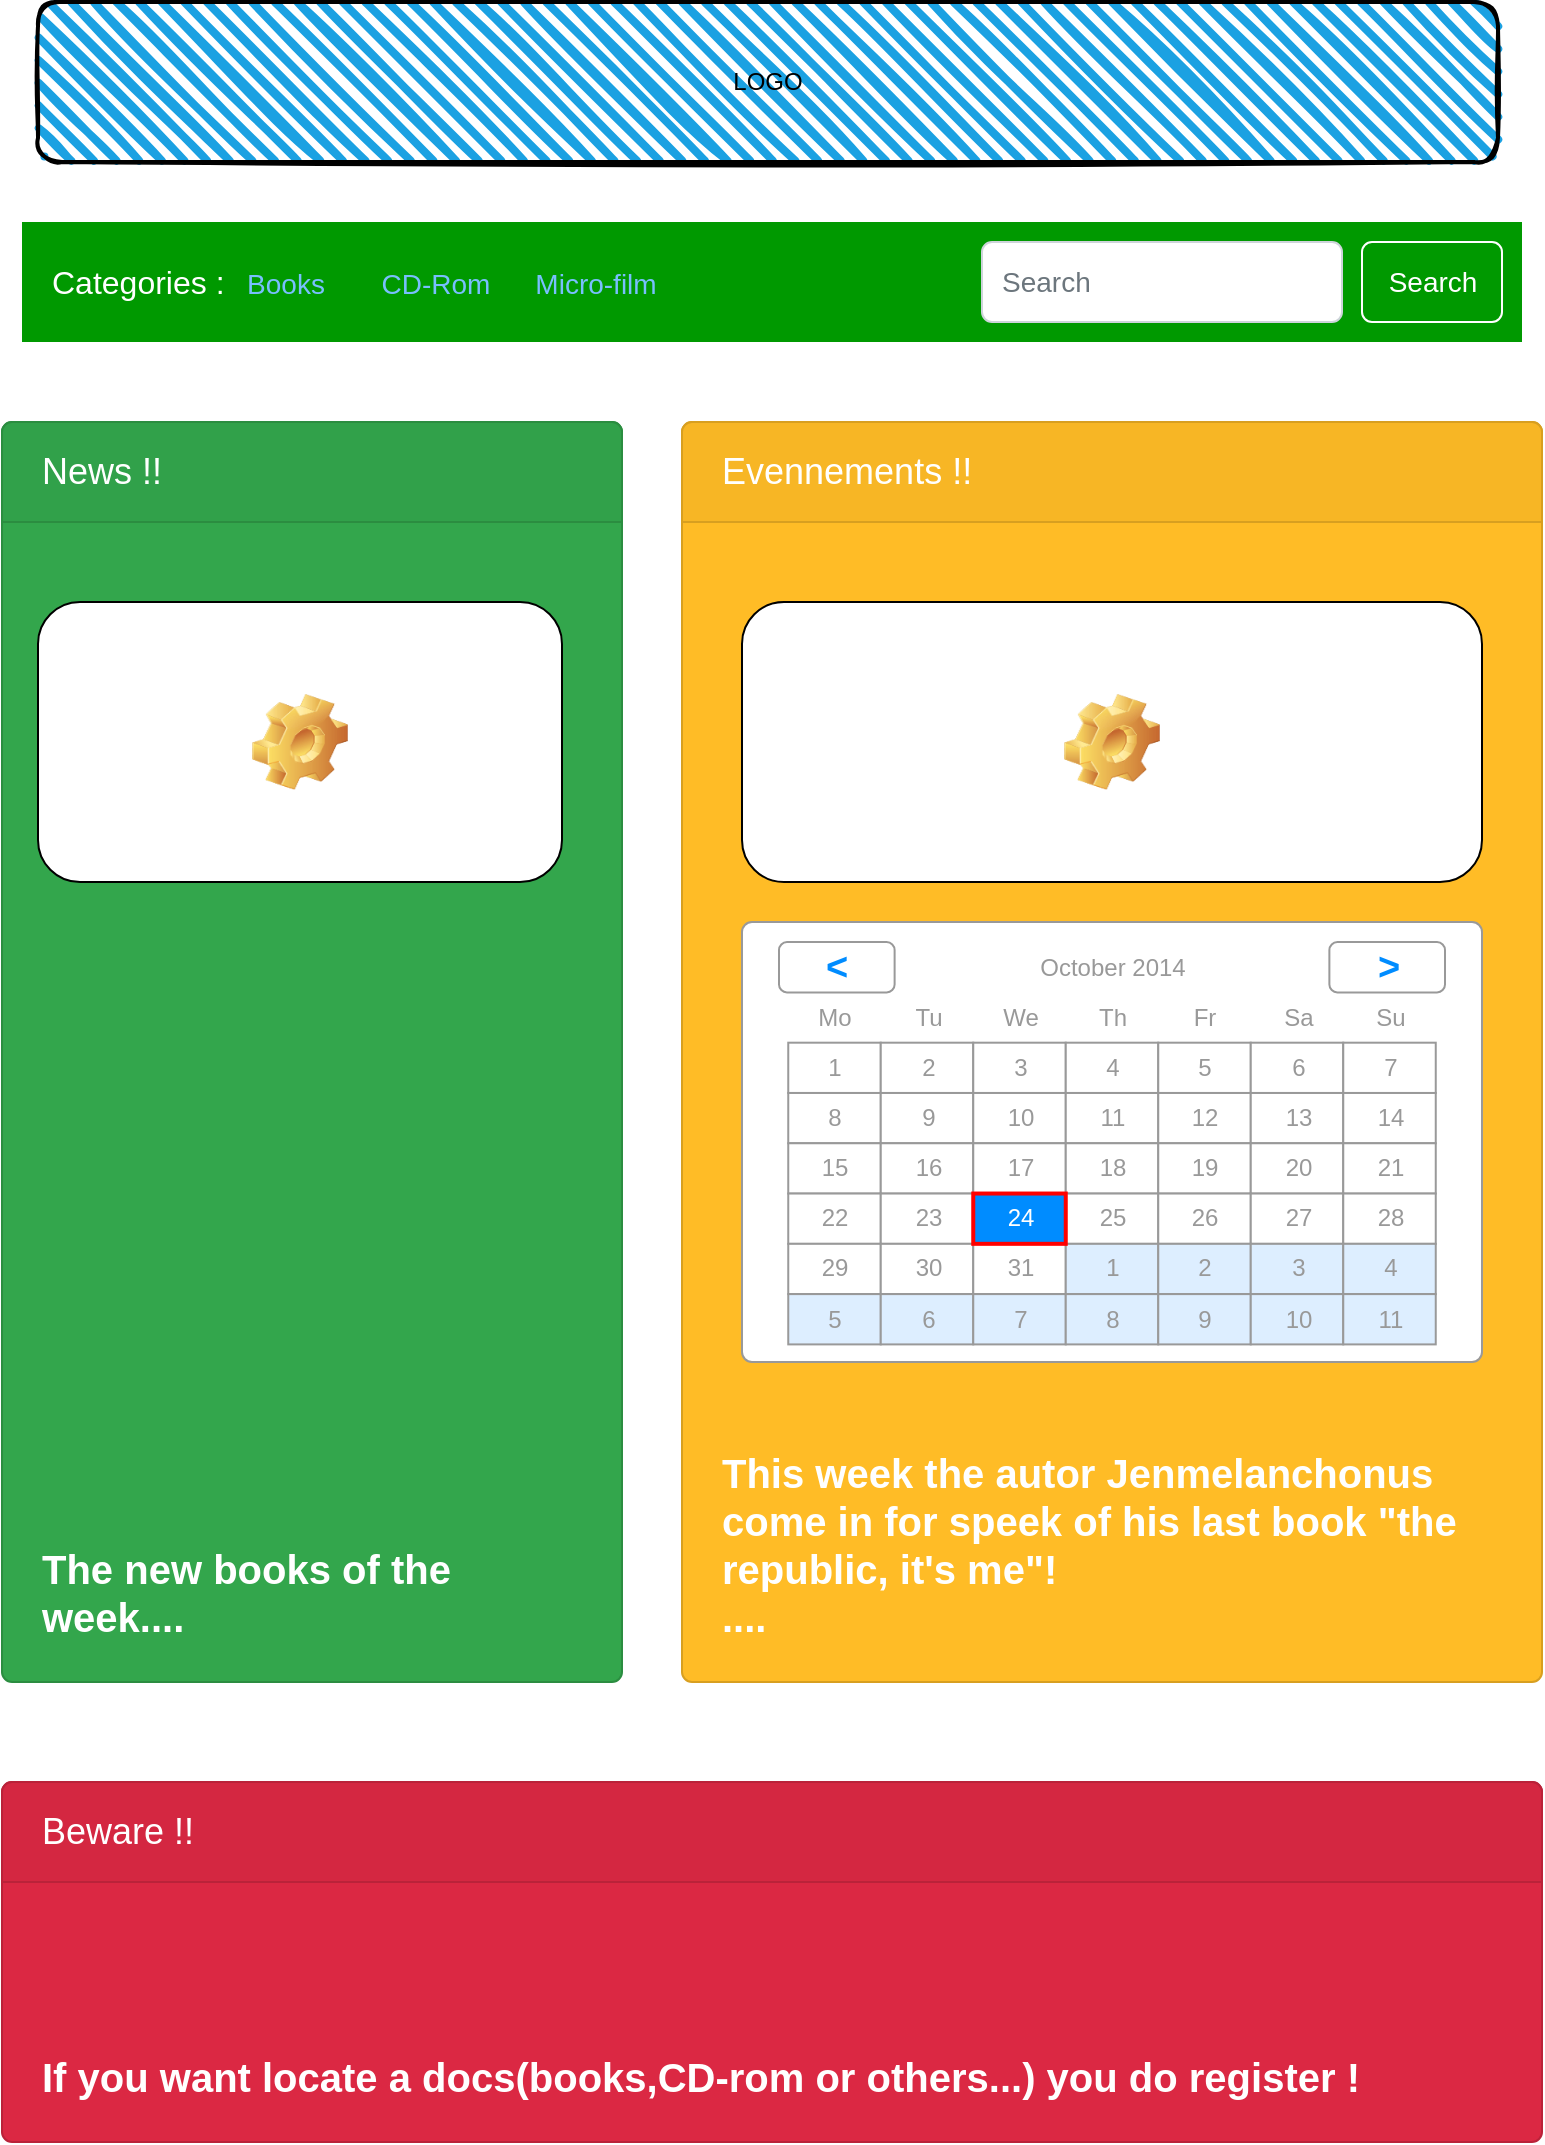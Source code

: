 <mxfile version="13.7.9" type="device" pages="18"><diagram name="Welcomming" id="f1b7ffb7-ca1e-a977-7cf5-a751b3c06c05"><mxGraphModel dx="1086" dy="806" grid="1" gridSize="10" guides="1" tooltips="1" connect="1" arrows="1" fold="1" page="1" pageScale="1" pageWidth="826" pageHeight="1169" background="#ffffff" math="0" shadow="0"><root><mxCell id="0"/><mxCell id="1" parent="0"/><mxCell id="P6wXZra1Mq67EdxZXN1A-151" value="LOGO" style="rounded=1;whiteSpace=wrap;html=1;strokeWidth=2;fillWeight=4;hachureGap=8;hachureAngle=45;fillColor=#1ba1e2;sketch=1;" parent="1" vertex="1"><mxGeometry x="48" y="40" width="730" height="80" as="geometry"/></mxCell><mxCell id="P6wXZra1Mq67EdxZXN1A-157" value="&lt;span style=&quot;font-size: 20px&quot;&gt;&lt;b&gt;The new books of the week....&lt;/b&gt;&lt;/span&gt;" style="html=1;shadow=0;dashed=0;shape=mxgraph.bootstrap.rrect;rSize=5;strokeColor=#2B8D40;html=1;whiteSpace=wrap;fillColor=#33A64C;fontColor=#ffffff;verticalAlign=bottom;align=left;spacing=20;spacingBottom=0;fontSize=14;" parent="1" vertex="1"><mxGeometry x="30" y="250" width="310" height="630" as="geometry"/></mxCell><mxCell id="P6wXZra1Mq67EdxZXN1A-158" value="News !!" style="html=1;shadow=0;dashed=0;shape=mxgraph.bootstrap.topButton;rSize=5;perimeter=none;whiteSpace=wrap;fillColor=#31A14A;strokeColor=#2B8D40;fontColor=#ffffff;resizeWidth=1;fontSize=18;align=left;spacing=20;" parent="P6wXZra1Mq67EdxZXN1A-157" vertex="1"><mxGeometry width="310" height="50" relative="1" as="geometry"/></mxCell><mxCell id="P6wXZra1Mq67EdxZXN1A-170" value="" style="icon;html=1;image=img/clipart/Gear_128x128.png" parent="P6wXZra1Mq67EdxZXN1A-157" vertex="1"><mxGeometry x="18" y="90" width="262" height="140" as="geometry"/></mxCell><mxCell id="P6wXZra1Mq67EdxZXN1A-159" value="&lt;span style=&quot;font-size: 20px&quot;&gt;&lt;b&gt;This week the autor Jenmelanchonus come in for speek of his last book &quot;the republic, it's me&quot;!&lt;br&gt;....&lt;br&gt;&lt;/b&gt;&lt;/span&gt;" style="html=1;shadow=0;dashed=0;shape=mxgraph.bootstrap.rrect;rSize=5;strokeColor=#D89F20;html=1;whiteSpace=wrap;fillColor=#FFBC26;fontColor=#ffffff;verticalAlign=bottom;align=left;spacing=20;spacingBottom=0;fontSize=14;" parent="1" vertex="1"><mxGeometry x="370" y="250" width="430" height="630" as="geometry"/></mxCell><mxCell id="P6wXZra1Mq67EdxZXN1A-160" value="Evennements !!" style="html=1;shadow=0;dashed=0;shape=mxgraph.bootstrap.topButton;rSize=5;perimeter=none;whiteSpace=wrap;fillColor=#F7B625;strokeColor=#D89F20;fontColor=#ffffff;resizeWidth=1;fontSize=18;align=left;spacing=20;" parent="P6wXZra1Mq67EdxZXN1A-159" vertex="1"><mxGeometry width="430" height="50" relative="1" as="geometry"/></mxCell><mxCell id="P6wXZra1Mq67EdxZXN1A-171" value="" style="icon;html=1;image=img/clipart/Gear_128x128.png" parent="P6wXZra1Mq67EdxZXN1A-159" vertex="1"><mxGeometry x="30" y="90" width="370" height="140" as="geometry"/></mxCell><mxCell id="P6wXZra1Mq67EdxZXN1A-172" value="" style="strokeWidth=1;shadow=0;dashed=0;align=center;html=1;shape=mxgraph.mockup.forms.rrect;rSize=5;strokeColor=#999999;fillColor=#ffffff;" parent="P6wXZra1Mq67EdxZXN1A-159" vertex="1"><mxGeometry x="30" y="250" width="370" height="220" as="geometry"/></mxCell><mxCell id="P6wXZra1Mq67EdxZXN1A-173" value="October 2014" style="strokeWidth=1;shadow=0;dashed=0;align=center;html=1;shape=mxgraph.mockup.forms.anchor;fontColor=#999999;" parent="P6wXZra1Mq67EdxZXN1A-172" vertex="1"><mxGeometry x="69.375" y="10.057" width="231.25" height="25.143" as="geometry"/></mxCell><mxCell id="P6wXZra1Mq67EdxZXN1A-174" value="&lt;" style="strokeWidth=1;shadow=0;dashed=0;align=center;html=1;shape=mxgraph.mockup.forms.rrect;rSize=4;strokeColor=#999999;fontColor=#008cff;fontSize=19;fontStyle=1;" parent="P6wXZra1Mq67EdxZXN1A-172" vertex="1"><mxGeometry x="18.5" y="10.057" width="57.812" height="25.143" as="geometry"/></mxCell><mxCell id="P6wXZra1Mq67EdxZXN1A-175" value="&gt;" style="strokeWidth=1;shadow=0;dashed=0;align=center;html=1;shape=mxgraph.mockup.forms.rrect;rSize=4;strokeColor=#999999;fontColor=#008cff;fontSize=19;fontStyle=1;" parent="P6wXZra1Mq67EdxZXN1A-172" vertex="1"><mxGeometry x="293.688" y="10.057" width="57.812" height="25.143" as="geometry"/></mxCell><mxCell id="P6wXZra1Mq67EdxZXN1A-176" value="Mo" style="strokeWidth=1;shadow=0;dashed=0;align=center;html=1;shape=mxgraph.mockup.forms.anchor;fontColor=#999999;" parent="P6wXZra1Mq67EdxZXN1A-172" vertex="1"><mxGeometry x="23.125" y="35.2" width="46.25" height="25.143" as="geometry"/></mxCell><mxCell id="P6wXZra1Mq67EdxZXN1A-177" value="Tu" style="strokeWidth=1;shadow=0;dashed=0;align=center;html=1;shape=mxgraph.mockup.forms.anchor;fontColor=#999999;" parent="P6wXZra1Mq67EdxZXN1A-172" vertex="1"><mxGeometry x="69.375" y="35.2" width="46.25" height="25.143" as="geometry"/></mxCell><mxCell id="P6wXZra1Mq67EdxZXN1A-178" value="We" style="strokeWidth=1;shadow=0;dashed=0;align=center;html=1;shape=mxgraph.mockup.forms.anchor;fontColor=#999999;" parent="P6wXZra1Mq67EdxZXN1A-172" vertex="1"><mxGeometry x="115.625" y="35.2" width="46.25" height="25.143" as="geometry"/></mxCell><mxCell id="P6wXZra1Mq67EdxZXN1A-179" value="Th" style="strokeWidth=1;shadow=0;dashed=0;align=center;html=1;shape=mxgraph.mockup.forms.anchor;fontColor=#999999;" parent="P6wXZra1Mq67EdxZXN1A-172" vertex="1"><mxGeometry x="161.875" y="35.2" width="46.25" height="25.143" as="geometry"/></mxCell><mxCell id="P6wXZra1Mq67EdxZXN1A-180" value="Fr" style="strokeWidth=1;shadow=0;dashed=0;align=center;html=1;shape=mxgraph.mockup.forms.anchor;fontColor=#999999;" parent="P6wXZra1Mq67EdxZXN1A-172" vertex="1"><mxGeometry x="208.125" y="35.2" width="46.25" height="25.143" as="geometry"/></mxCell><mxCell id="P6wXZra1Mq67EdxZXN1A-181" value="Sa" style="strokeWidth=1;shadow=0;dashed=0;align=center;html=1;shape=mxgraph.mockup.forms.anchor;fontColor=#999999;" parent="P6wXZra1Mq67EdxZXN1A-172" vertex="1"><mxGeometry x="254.375" y="35.2" width="46.25" height="25.143" as="geometry"/></mxCell><mxCell id="P6wXZra1Mq67EdxZXN1A-182" value="Su" style="strokeWidth=1;shadow=0;dashed=0;align=center;html=1;shape=mxgraph.mockup.forms.anchor;fontColor=#999999;" parent="P6wXZra1Mq67EdxZXN1A-172" vertex="1"><mxGeometry x="300.625" y="35.2" width="46.25" height="25.143" as="geometry"/></mxCell><mxCell id="P6wXZra1Mq67EdxZXN1A-183" value="1" style="strokeWidth=1;shadow=0;dashed=0;align=center;html=1;shape=mxgraph.mockup.forms.rrect;rSize=0;strokeColor=#999999;fontColor=#999999;" parent="P6wXZra1Mq67EdxZXN1A-172" vertex="1"><mxGeometry x="23.125" y="60.343" width="46.25" height="25.143" as="geometry"/></mxCell><mxCell id="P6wXZra1Mq67EdxZXN1A-184" value="2" style="strokeWidth=1;shadow=0;dashed=0;align=center;html=1;shape=mxgraph.mockup.forms.rrect;rSize=0;strokeColor=#999999;fontColor=#999999;" parent="P6wXZra1Mq67EdxZXN1A-172" vertex="1"><mxGeometry x="69.375" y="60.343" width="46.25" height="25.143" as="geometry"/></mxCell><mxCell id="P6wXZra1Mq67EdxZXN1A-185" value="3" style="strokeWidth=1;shadow=0;dashed=0;align=center;html=1;shape=mxgraph.mockup.forms.rrect;rSize=0;strokeColor=#999999;fontColor=#999999;" parent="P6wXZra1Mq67EdxZXN1A-172" vertex="1"><mxGeometry x="115.625" y="60.343" width="46.25" height="25.143" as="geometry"/></mxCell><mxCell id="P6wXZra1Mq67EdxZXN1A-186" value="4" style="strokeWidth=1;shadow=0;dashed=0;align=center;html=1;shape=mxgraph.mockup.forms.rrect;rSize=0;strokeColor=#999999;fontColor=#999999;" parent="P6wXZra1Mq67EdxZXN1A-172" vertex="1"><mxGeometry x="161.875" y="60.343" width="46.25" height="25.143" as="geometry"/></mxCell><mxCell id="P6wXZra1Mq67EdxZXN1A-187" value="5" style="strokeWidth=1;shadow=0;dashed=0;align=center;html=1;shape=mxgraph.mockup.forms.rrect;rSize=0;strokeColor=#999999;fontColor=#999999;" parent="P6wXZra1Mq67EdxZXN1A-172" vertex="1"><mxGeometry x="208.125" y="60.343" width="46.25" height="25.143" as="geometry"/></mxCell><mxCell id="P6wXZra1Mq67EdxZXN1A-188" value="6" style="strokeWidth=1;shadow=0;dashed=0;align=center;html=1;shape=mxgraph.mockup.forms.rrect;rSize=0;strokeColor=#999999;fontColor=#999999;" parent="P6wXZra1Mq67EdxZXN1A-172" vertex="1"><mxGeometry x="254.375" y="60.343" width="46.25" height="25.143" as="geometry"/></mxCell><mxCell id="P6wXZra1Mq67EdxZXN1A-189" value="7" style="strokeWidth=1;shadow=0;dashed=0;align=center;html=1;shape=mxgraph.mockup.forms.rrect;rSize=0;strokeColor=#999999;fontColor=#999999;" parent="P6wXZra1Mq67EdxZXN1A-172" vertex="1"><mxGeometry x="300.625" y="60.343" width="46.25" height="25.143" as="geometry"/></mxCell><mxCell id="P6wXZra1Mq67EdxZXN1A-190" value="8" style="strokeWidth=1;shadow=0;dashed=0;align=center;html=1;shape=mxgraph.mockup.forms.rrect;rSize=0;strokeColor=#999999;fontColor=#999999;" parent="P6wXZra1Mq67EdxZXN1A-172" vertex="1"><mxGeometry x="23.125" y="85.486" width="46.25" height="25.143" as="geometry"/></mxCell><mxCell id="P6wXZra1Mq67EdxZXN1A-191" value="9" style="strokeWidth=1;shadow=0;dashed=0;align=center;html=1;shape=mxgraph.mockup.forms.rrect;rSize=0;strokeColor=#999999;fontColor=#999999;" parent="P6wXZra1Mq67EdxZXN1A-172" vertex="1"><mxGeometry x="69.375" y="85.486" width="46.25" height="25.143" as="geometry"/></mxCell><mxCell id="P6wXZra1Mq67EdxZXN1A-192" value="10" style="strokeWidth=1;shadow=0;dashed=0;align=center;html=1;shape=mxgraph.mockup.forms.rrect;rSize=0;strokeColor=#999999;fontColor=#999999;" parent="P6wXZra1Mq67EdxZXN1A-172" vertex="1"><mxGeometry x="115.625" y="85.486" width="46.25" height="25.143" as="geometry"/></mxCell><mxCell id="P6wXZra1Mq67EdxZXN1A-193" value="11" style="strokeWidth=1;shadow=0;dashed=0;align=center;html=1;shape=mxgraph.mockup.forms.rrect;rSize=0;strokeColor=#999999;fontColor=#999999;" parent="P6wXZra1Mq67EdxZXN1A-172" vertex="1"><mxGeometry x="161.875" y="85.486" width="46.25" height="25.143" as="geometry"/></mxCell><mxCell id="P6wXZra1Mq67EdxZXN1A-194" value="12" style="strokeWidth=1;shadow=0;dashed=0;align=center;html=1;shape=mxgraph.mockup.forms.rrect;rSize=0;strokeColor=#999999;fontColor=#999999;" parent="P6wXZra1Mq67EdxZXN1A-172" vertex="1"><mxGeometry x="208.125" y="85.486" width="46.25" height="25.143" as="geometry"/></mxCell><mxCell id="P6wXZra1Mq67EdxZXN1A-195" value="13" style="strokeWidth=1;shadow=0;dashed=0;align=center;html=1;shape=mxgraph.mockup.forms.rrect;rSize=0;strokeColor=#999999;fontColor=#999999;" parent="P6wXZra1Mq67EdxZXN1A-172" vertex="1"><mxGeometry x="254.375" y="85.486" width="46.25" height="25.143" as="geometry"/></mxCell><mxCell id="P6wXZra1Mq67EdxZXN1A-196" value="14" style="strokeWidth=1;shadow=0;dashed=0;align=center;html=1;shape=mxgraph.mockup.forms.rrect;rSize=0;strokeColor=#999999;fontColor=#999999;" parent="P6wXZra1Mq67EdxZXN1A-172" vertex="1"><mxGeometry x="300.625" y="85.486" width="46.25" height="25.143" as="geometry"/></mxCell><mxCell id="P6wXZra1Mq67EdxZXN1A-197" value="15" style="strokeWidth=1;shadow=0;dashed=0;align=center;html=1;shape=mxgraph.mockup.forms.rrect;rSize=0;strokeColor=#999999;fontColor=#999999;" parent="P6wXZra1Mq67EdxZXN1A-172" vertex="1"><mxGeometry x="23.125" y="110.629" width="46.25" height="25.143" as="geometry"/></mxCell><mxCell id="P6wXZra1Mq67EdxZXN1A-198" value="16" style="strokeWidth=1;shadow=0;dashed=0;align=center;html=1;shape=mxgraph.mockup.forms.rrect;rSize=0;strokeColor=#999999;fontColor=#999999;" parent="P6wXZra1Mq67EdxZXN1A-172" vertex="1"><mxGeometry x="69.375" y="110.629" width="46.25" height="25.143" as="geometry"/></mxCell><mxCell id="P6wXZra1Mq67EdxZXN1A-199" value="17" style="strokeWidth=1;shadow=0;dashed=0;align=center;html=1;shape=mxgraph.mockup.forms.rrect;rSize=0;strokeColor=#999999;fontColor=#999999;" parent="P6wXZra1Mq67EdxZXN1A-172" vertex="1"><mxGeometry x="115.625" y="110.629" width="46.25" height="25.143" as="geometry"/></mxCell><mxCell id="P6wXZra1Mq67EdxZXN1A-200" value="18" style="strokeWidth=1;shadow=0;dashed=0;align=center;html=1;shape=mxgraph.mockup.forms.rrect;rSize=0;strokeColor=#999999;fontColor=#999999;" parent="P6wXZra1Mq67EdxZXN1A-172" vertex="1"><mxGeometry x="161.875" y="110.629" width="46.25" height="25.143" as="geometry"/></mxCell><mxCell id="P6wXZra1Mq67EdxZXN1A-201" value="19" style="strokeWidth=1;shadow=0;dashed=0;align=center;html=1;shape=mxgraph.mockup.forms.rrect;rSize=0;strokeColor=#999999;fontColor=#999999;" parent="P6wXZra1Mq67EdxZXN1A-172" vertex="1"><mxGeometry x="208.125" y="110.629" width="46.25" height="25.143" as="geometry"/></mxCell><mxCell id="P6wXZra1Mq67EdxZXN1A-202" value="20" style="strokeWidth=1;shadow=0;dashed=0;align=center;html=1;shape=mxgraph.mockup.forms.rrect;rSize=0;strokeColor=#999999;fontColor=#999999;" parent="P6wXZra1Mq67EdxZXN1A-172" vertex="1"><mxGeometry x="254.375" y="110.629" width="46.25" height="25.143" as="geometry"/></mxCell><mxCell id="P6wXZra1Mq67EdxZXN1A-203" value="21" style="strokeWidth=1;shadow=0;dashed=0;align=center;html=1;shape=mxgraph.mockup.forms.rrect;rSize=0;strokeColor=#999999;fontColor=#999999;" parent="P6wXZra1Mq67EdxZXN1A-172" vertex="1"><mxGeometry x="300.625" y="110.629" width="46.25" height="25.143" as="geometry"/></mxCell><mxCell id="P6wXZra1Mq67EdxZXN1A-204" value="22" style="strokeWidth=1;shadow=0;dashed=0;align=center;html=1;shape=mxgraph.mockup.forms.rrect;rSize=0;strokeColor=#999999;fontColor=#999999;" parent="P6wXZra1Mq67EdxZXN1A-172" vertex="1"><mxGeometry x="23.125" y="135.771" width="46.25" height="25.143" as="geometry"/></mxCell><mxCell id="P6wXZra1Mq67EdxZXN1A-205" value="23" style="strokeWidth=1;shadow=0;dashed=0;align=center;html=1;shape=mxgraph.mockup.forms.rrect;rSize=0;strokeColor=#999999;fontColor=#999999;" parent="P6wXZra1Mq67EdxZXN1A-172" vertex="1"><mxGeometry x="69.375" y="135.771" width="46.25" height="25.143" as="geometry"/></mxCell><mxCell id="P6wXZra1Mq67EdxZXN1A-206" value="25" style="strokeWidth=1;shadow=0;dashed=0;align=center;html=1;shape=mxgraph.mockup.forms.rrect;rSize=0;strokeColor=#999999;fontColor=#999999;" parent="P6wXZra1Mq67EdxZXN1A-172" vertex="1"><mxGeometry x="161.875" y="135.771" width="46.25" height="25.143" as="geometry"/></mxCell><mxCell id="P6wXZra1Mq67EdxZXN1A-207" value="26" style="strokeWidth=1;shadow=0;dashed=0;align=center;html=1;shape=mxgraph.mockup.forms.rrect;rSize=0;strokeColor=#999999;fontColor=#999999;" parent="P6wXZra1Mq67EdxZXN1A-172" vertex="1"><mxGeometry x="208.125" y="135.771" width="46.25" height="25.143" as="geometry"/></mxCell><mxCell id="P6wXZra1Mq67EdxZXN1A-208" value="27" style="strokeWidth=1;shadow=0;dashed=0;align=center;html=1;shape=mxgraph.mockup.forms.rrect;rSize=0;strokeColor=#999999;fontColor=#999999;" parent="P6wXZra1Mq67EdxZXN1A-172" vertex="1"><mxGeometry x="254.375" y="135.771" width="46.25" height="25.143" as="geometry"/></mxCell><mxCell id="P6wXZra1Mq67EdxZXN1A-209" value="28" style="strokeWidth=1;shadow=0;dashed=0;align=center;html=1;shape=mxgraph.mockup.forms.rrect;rSize=0;strokeColor=#999999;fontColor=#999999;" parent="P6wXZra1Mq67EdxZXN1A-172" vertex="1"><mxGeometry x="300.625" y="135.771" width="46.25" height="25.143" as="geometry"/></mxCell><mxCell id="P6wXZra1Mq67EdxZXN1A-210" value="29" style="strokeWidth=1;shadow=0;dashed=0;align=center;html=1;shape=mxgraph.mockup.forms.rrect;rSize=0;strokeColor=#999999;fontColor=#999999;" parent="P6wXZra1Mq67EdxZXN1A-172" vertex="1"><mxGeometry x="23.125" y="160.914" width="46.25" height="25.143" as="geometry"/></mxCell><mxCell id="P6wXZra1Mq67EdxZXN1A-211" value="30" style="strokeWidth=1;shadow=0;dashed=0;align=center;html=1;shape=mxgraph.mockup.forms.rrect;rSize=0;strokeColor=#999999;fontColor=#999999;" parent="P6wXZra1Mq67EdxZXN1A-172" vertex="1"><mxGeometry x="69.375" y="160.914" width="46.25" height="25.143" as="geometry"/></mxCell><mxCell id="P6wXZra1Mq67EdxZXN1A-212" value="31" style="strokeWidth=1;shadow=0;dashed=0;align=center;html=1;shape=mxgraph.mockup.forms.rrect;rSize=0;strokeColor=#999999;fontColor=#999999;" parent="P6wXZra1Mq67EdxZXN1A-172" vertex="1"><mxGeometry x="115.625" y="160.914" width="46.25" height="25.143" as="geometry"/></mxCell><mxCell id="P6wXZra1Mq67EdxZXN1A-213" value="1" style="strokeWidth=1;shadow=0;dashed=0;align=center;html=1;shape=mxgraph.mockup.forms.rrect;rSize=0;strokeColor=#999999;fontColor=#999999;fillColor=#ddeeff;" parent="P6wXZra1Mq67EdxZXN1A-172" vertex="1"><mxGeometry x="161.875" y="160.914" width="46.25" height="25.143" as="geometry"/></mxCell><mxCell id="P6wXZra1Mq67EdxZXN1A-214" value="2" style="strokeWidth=1;shadow=0;dashed=0;align=center;html=1;shape=mxgraph.mockup.forms.rrect;rSize=0;strokeColor=#999999;fontColor=#999999;fillColor=#ddeeff;" parent="P6wXZra1Mq67EdxZXN1A-172" vertex="1"><mxGeometry x="208.125" y="160.914" width="46.25" height="25.143" as="geometry"/></mxCell><mxCell id="P6wXZra1Mq67EdxZXN1A-215" value="3" style="strokeWidth=1;shadow=0;dashed=0;align=center;html=1;shape=mxgraph.mockup.forms.rrect;rSize=0;strokeColor=#999999;fontColor=#999999;fillColor=#ddeeff;" parent="P6wXZra1Mq67EdxZXN1A-172" vertex="1"><mxGeometry x="254.375" y="160.914" width="46.25" height="25.143" as="geometry"/></mxCell><mxCell id="P6wXZra1Mq67EdxZXN1A-216" value="4" style="strokeWidth=1;shadow=0;dashed=0;align=center;html=1;shape=mxgraph.mockup.forms.rrect;rSize=0;strokeColor=#999999;fontColor=#999999;fillColor=#ddeeff;" parent="P6wXZra1Mq67EdxZXN1A-172" vertex="1"><mxGeometry x="300.625" y="160.914" width="46.25" height="25.143" as="geometry"/></mxCell><mxCell id="P6wXZra1Mq67EdxZXN1A-217" value="5" style="strokeWidth=1;shadow=0;dashed=0;align=center;html=1;shape=mxgraph.mockup.forms.rrect;rSize=0;strokeColor=#999999;fontColor=#999999;fillColor=#ddeeff;" parent="P6wXZra1Mq67EdxZXN1A-172" vertex="1"><mxGeometry x="23.125" y="186.057" width="46.25" height="25.143" as="geometry"/></mxCell><mxCell id="P6wXZra1Mq67EdxZXN1A-218" value="6" style="strokeWidth=1;shadow=0;dashed=0;align=center;html=1;shape=mxgraph.mockup.forms.rrect;rSize=0;strokeColor=#999999;fontColor=#999999;fillColor=#ddeeff;" parent="P6wXZra1Mq67EdxZXN1A-172" vertex="1"><mxGeometry x="69.375" y="186.057" width="46.25" height="25.143" as="geometry"/></mxCell><mxCell id="P6wXZra1Mq67EdxZXN1A-219" value="7" style="strokeWidth=1;shadow=0;dashed=0;align=center;html=1;shape=mxgraph.mockup.forms.rrect;rSize=0;strokeColor=#999999;fontColor=#999999;fillColor=#ddeeff;" parent="P6wXZra1Mq67EdxZXN1A-172" vertex="1"><mxGeometry x="115.625" y="186.057" width="46.25" height="25.143" as="geometry"/></mxCell><mxCell id="P6wXZra1Mq67EdxZXN1A-220" value="8" style="strokeWidth=1;shadow=0;dashed=0;align=center;html=1;shape=mxgraph.mockup.forms.rrect;rSize=0;strokeColor=#999999;fontColor=#999999;fillColor=#ddeeff;" parent="P6wXZra1Mq67EdxZXN1A-172" vertex="1"><mxGeometry x="161.875" y="186.057" width="46.25" height="25.143" as="geometry"/></mxCell><mxCell id="P6wXZra1Mq67EdxZXN1A-221" value="9" style="strokeWidth=1;shadow=0;dashed=0;align=center;html=1;shape=mxgraph.mockup.forms.rrect;rSize=0;strokeColor=#999999;fontColor=#999999;fillColor=#ddeeff;" parent="P6wXZra1Mq67EdxZXN1A-172" vertex="1"><mxGeometry x="208.125" y="186.057" width="46.25" height="25.143" as="geometry"/></mxCell><mxCell id="P6wXZra1Mq67EdxZXN1A-222" value="10" style="strokeWidth=1;shadow=0;dashed=0;align=center;html=1;shape=mxgraph.mockup.forms.rrect;rSize=0;strokeColor=#999999;fontColor=#999999;fillColor=#ddeeff;" parent="P6wXZra1Mq67EdxZXN1A-172" vertex="1"><mxGeometry x="254.375" y="186.057" width="46.25" height="25.143" as="geometry"/></mxCell><mxCell id="P6wXZra1Mq67EdxZXN1A-223" value="11" style="strokeWidth=1;shadow=0;dashed=0;align=center;html=1;shape=mxgraph.mockup.forms.rrect;rSize=0;strokeColor=#999999;fontColor=#999999;fillColor=#ddeeff;" parent="P6wXZra1Mq67EdxZXN1A-172" vertex="1"><mxGeometry x="300.625" y="186.057" width="46.25" height="25.143" as="geometry"/></mxCell><mxCell id="P6wXZra1Mq67EdxZXN1A-224" value="24" style="strokeWidth=1;shadow=0;dashed=0;align=center;html=1;shape=mxgraph.mockup.forms.rrect;rSize=0;strokeColor=#ff0000;fontColor=#ffffff;strokeWidth=2;fillColor=#008cff;" parent="P6wXZra1Mq67EdxZXN1A-172" vertex="1"><mxGeometry x="115.625" y="135.771" width="46.25" height="25.143" as="geometry"/></mxCell><mxCell id="P6wXZra1Mq67EdxZXN1A-161" value="Categories :" style="html=1;shadow=0;dashed=0;fillColor=#009900;strokeColor=none;fontSize=16;fontColor=#ffffff;align=left;spacing=15;" parent="1" vertex="1"><mxGeometry x="40" y="150" width="750" height="60" as="geometry"/></mxCell><mxCell id="P6wXZra1Mq67EdxZXN1A-163" value="Books" style="fillColor=none;strokeColor=none;fontSize=14;fontColor=#79BFFD;align=center;" parent="P6wXZra1Mq67EdxZXN1A-161" vertex="1"><mxGeometry width="70" height="40" relative="1" as="geometry"><mxPoint x="97" y="10" as="offset"/></mxGeometry></mxCell><mxCell id="P6wXZra1Mq67EdxZXN1A-164" value="CD-Rom" style="fillColor=none;strokeColor=none;fontSize=14;fontColor=#79BFFD;align=center;spacingRight=0;" parent="P6wXZra1Mq67EdxZXN1A-161" vertex="1"><mxGeometry width="80" height="40" relative="1" as="geometry"><mxPoint x="167" y="10" as="offset"/></mxGeometry></mxCell><mxCell id="P6wXZra1Mq67EdxZXN1A-165" value="Micro-film" style="fillColor=none;strokeColor=none;fontSize=14;fontColor=#79BFFD;align=center;" parent="P6wXZra1Mq67EdxZXN1A-161" vertex="1"><mxGeometry width="80" height="40" relative="1" as="geometry"><mxPoint x="247" y="10" as="offset"/></mxGeometry></mxCell><mxCell id="P6wXZra1Mq67EdxZXN1A-166" value="Search" style="html=1;shadow=0;dashed=0;shape=mxgraph.bootstrap.rrect;rSize=5;fontSize=14;fontColor=#ffffff;strokeColor=#ffffff;fillColor=none;" parent="P6wXZra1Mq67EdxZXN1A-161" vertex="1"><mxGeometry x="1" width="70" height="40" relative="1" as="geometry"><mxPoint x="-80" y="10" as="offset"/></mxGeometry></mxCell><mxCell id="P6wXZra1Mq67EdxZXN1A-167" value="Search" style="html=1;shadow=0;dashed=0;shape=mxgraph.bootstrap.rrect;rSize=5;fontSize=14;fontColor=#6C767D;strokeColor=#CED4DA;fillColor=#ffffff;align=left;spacing=10;" parent="P6wXZra1Mq67EdxZXN1A-161" vertex="1"><mxGeometry x="1" width="180" height="40" relative="1" as="geometry"><mxPoint x="-270" y="10" as="offset"/></mxGeometry></mxCell><mxCell id="P6wXZra1Mq67EdxZXN1A-168" value="&lt;span style=&quot;font-size: 20px&quot;&gt;&lt;b&gt;If you want locate a docs(books,CD-rom or others...) you do register !&lt;/b&gt;&lt;/span&gt;" style="html=1;shadow=0;dashed=0;shape=mxgraph.bootstrap.rrect;rSize=5;strokeColor=#BA2239;html=1;whiteSpace=wrap;fillColor=#DB2843;fontColor=#ffffff;verticalAlign=bottom;align=left;spacing=20;spacingBottom=0;fontSize=14;" parent="1" vertex="1"><mxGeometry x="30" y="930" width="770" height="180" as="geometry"/></mxCell><mxCell id="P6wXZra1Mq67EdxZXN1A-169" value="Beware !!" style="html=1;shadow=0;dashed=0;shape=mxgraph.bootstrap.topButton;rSize=5;perimeter=none;whiteSpace=wrap;fillColor=#D42741;strokeColor=#BA2239;fontColor=#ffffff;resizeWidth=1;fontSize=18;align=left;spacing=20;" parent="P6wXZra1Mq67EdxZXN1A-168" vertex="1"><mxGeometry width="770" height="50" relative="1" as="geometry"/></mxCell></root></mxGraphModel></diagram><diagram id="Ts2-1NGYqdcsw3tk6cca" name="products_choice"><mxGraphModel dx="1086" dy="806" grid="1" gridSize="10" guides="1" tooltips="1" connect="1" arrows="1" fold="1" page="1" pageScale="1" pageWidth="827" pageHeight="1169" math="0" shadow="0"><root><mxCell id="a-tXXoE6Zo_wG4zEIxcC-0"/><mxCell id="a-tXXoE6Zo_wG4zEIxcC-1" parent="a-tXXoE6Zo_wG4zEIxcC-0"/><mxCell id="KiAqI4OxN9GaPH2jtMez-0" value="&lt;font color=&quot;#0085fc&quot;&gt;Home&lt;/font&gt; / Books" style="html=1;shadow=0;dashed=0;shape=mxgraph.bootstrap.rrect;rSize=5;strokeColor=none;strokeWidth=1;fillColor=#E9ECEF;fontColor=#6C757D;whiteSpace=wrap;align=left;verticalAlign=middle;spacingLeft=0;fontStyle=0;fontSize=14;spacing=10;" parent="a-tXXoE6Zo_wG4zEIxcC-1" vertex="1"><mxGeometry x="14" y="120" width="800" height="40" as="geometry"/></mxCell><mxCell id="KiAqI4OxN9GaPH2jtMez-1" value="Name :" style="html=1;shadow=0;dashed=0;shape=mxgraph.bootstrap.rrect;rSize=5;fillColor=#C9C9C9;strokeColor=#999999;align=left;spacing=15;fontSize=14;fontColor=#6C767D;" parent="a-tXXoE6Zo_wG4zEIxcC-1" vertex="1"><mxGeometry x="424" y="180" width="390" height="30" as="geometry"/></mxCell><mxCell id="KiAqI4OxN9GaPH2jtMez-2" value="Id reference :" style="html=1;shadow=0;dashed=0;shape=mxgraph.bootstrap.rrect;rSize=5;fillColor=#c9c9c9;strokeColor=#999999;align=left;spacing=15;fontSize=14;fontColor=#6C767D;" parent="a-tXXoE6Zo_wG4zEIxcC-1" vertex="1"><mxGeometry x="14" y="180" width="390" height="30" as="geometry"/></mxCell><mxCell id="3lmSYRRo8NYtu5XB07fF-0" value="LOGO" style="rounded=1;whiteSpace=wrap;html=1;strokeWidth=2;fillWeight=4;hachureGap=8;hachureAngle=45;fillColor=#1ba1e2;sketch=1;" parent="a-tXXoE6Zo_wG4zEIxcC-1" vertex="1"><mxGeometry x="40" y="20" width="730" height="80" as="geometry"/></mxCell><mxCell id="3lmSYRRo8NYtu5XB07fF-9" value="Year of publication" style="html=1;shadow=0;dashed=0;shape=mxgraph.bootstrap.rrect;rSize=5;strokeColor=#505050;strokeWidth=1;fillColor=#c9c9c9;fontColor=#777777;whiteSpace=wrap;align=left;verticalAlign=middle;fontStyle=0;fontSize=12;spacing=15;" parent="a-tXXoE6Zo_wG4zEIxcC-1" vertex="1"><mxGeometry x="14" y="230" width="800" height="30" as="geometry"/></mxCell><mxCell id="3lmSYRRo8NYtu5XB07fF-10" value="" style="shape=triangle;direction=south;fillColor=#495057;strokeColor=none;perimeter=none;" parent="3lmSYRRo8NYtu5XB07fF-9" vertex="1"><mxGeometry x="1" y="0.5" width="10" height="5" relative="1" as="geometry"><mxPoint x="-17" y="-2.5" as="offset"/></mxGeometry></mxCell><mxCell id="3lmSYRRo8NYtu5XB07fF-11" value="" style="verticalLabelPosition=bottom;shadow=0;dashed=0;align=center;html=1;verticalAlign=top;strokeWidth=1;shape=mxgraph.mockup.navigation.coverFlow;strokeColor=#999999;fillColor=#FFCE9F;" parent="a-tXXoE6Zo_wG4zEIxcC-1" vertex="1"><mxGeometry x="30" y="360" width="770" height="570" as="geometry"/></mxCell><mxCell id="3lmSYRRo8NYtu5XB07fF-12" value="" style="verticalLabelPosition=bottom;shadow=0;dashed=0;align=center;html=1;verticalAlign=top;strokeWidth=1;shape=mxgraph.mockup.navigation.scrollBar;strokeColor=#999999;barPos=20;fillColor2=#99ddff;strokeColor2=none;fillColor=#FFB570;" parent="a-tXXoE6Zo_wG4zEIxcC-1" vertex="1"><mxGeometry x="40" y="970" width="750" height="20" as="geometry"/></mxCell><mxCell id="3lmSYRRo8NYtu5XB07fF-13" value="Categories" style="html=1;shadow=0;dashed=0;shape=mxgraph.bootstrap.rrect;rSize=5;strokeColor=#505050;strokeWidth=1;fillColor=#c9c9c9;fontColor=#777777;whiteSpace=wrap;align=left;verticalAlign=middle;fontStyle=0;fontSize=12;spacing=15;" parent="a-tXXoE6Zo_wG4zEIxcC-1" vertex="1"><mxGeometry x="14" y="280" width="800" height="30" as="geometry"/></mxCell><mxCell id="3lmSYRRo8NYtu5XB07fF-14" value="" style="shape=triangle;direction=south;fillColor=#495057;strokeColor=none;perimeter=none;" parent="3lmSYRRo8NYtu5XB07fF-13" vertex="1"><mxGeometry x="1" y="0.5" width="10" height="5" relative="1" as="geometry"><mxPoint x="-17" y="-2.5" as="offset"/></mxGeometry></mxCell><mxCell id="3lmSYRRo8NYtu5XB07fF-15" value="0-9 A B C D E F G H I J K L M N O P Q R S T U V X Y Z" style="strokeWidth=1;shadow=0;dashed=0;align=center;html=1;shape=mxgraph.mockup.text.alphanumeric;linkText=;html=1;fontStyle=4;fontSize=17;fontColor=#0000ff;fillColor=#FFB570;" parent="a-tXXoE6Zo_wG4zEIxcC-1" vertex="1"><mxGeometry x="40" y="1060" width="760" height="50" as="geometry"/></mxCell></root></mxGraphModel></diagram><diagram id="Q_HBpgmkz9EcjjI0ga7P" name="details"><mxGraphModel dx="1086" dy="806" grid="1" gridSize="10" guides="1" tooltips="1" connect="1" arrows="1" fold="1" page="1" pageScale="1" pageWidth="827" pageHeight="1169" math="0" shadow="0"><root><mxCell id="pXh8GQcmfn1On7yRllXE-0"/><mxCell id="pXh8GQcmfn1On7yRllXE-1" parent="pXh8GQcmfn1On7yRllXE-0"/><mxCell id="BCRA7uwXe62ApbRwg-6T-0" value="LOGO MED" style="rounded=1;whiteSpace=wrap;html=1;strokeWidth=2;fillWeight=4;hachureGap=8;hachureAngle=45;fillColor=#1ba1e2;sketch=1;" parent="pXh8GQcmfn1On7yRllXE-1" vertex="1"><mxGeometry x="40" y="20" width="730" height="80" as="geometry"/></mxCell><mxCell id="iJb3yaB-WCQx4tapECTs-0" value="Little resume of the content" style="html=1;shadow=0;dashed=0;shape=mxgraph.bootstrap.rrect;rSize=5;strokeColor=#DFDFDF;html=1;whiteSpace=wrap;fillColor=#ffffff;fontColor=#000000;verticalAlign=bottom;align=left;spacing=20;fontSize=14;" parent="pXh8GQcmfn1On7yRllXE-1" vertex="1"><mxGeometry x="125" y="270" width="560" height="620" as="geometry"/></mxCell><mxCell id="iJb3yaB-WCQx4tapECTs-1" value="image to the docs" style="html=1;shadow=0;dashed=0;shape=mxgraph.bootstrap.topButton;rSize=5;perimeter=none;whiteSpace=wrap;fillColor=#868E96;strokeColor=#DFDFDF;fontColor=#DEE2E6;resizeWidth=1;fontSize=18;" parent="iJb3yaB-WCQx4tapECTs-0" vertex="1"><mxGeometry width="560" height="500" relative="1" as="geometry"/></mxCell><mxCell id="SwqjkbGeUDgQKpDKRw4V-0" value="Back" style="html=1;shadow=0;dashed=0;shape=mxgraph.bootstrap.rrect;rSize=5;strokeColor=none;strokeWidth=1;fillColor=#6C767D;fontColor=#FFFFFF;whiteSpace=wrap;align=center;verticalAlign=middle;spacingLeft=0;fontStyle=0;fontSize=16;spacing=5;" parent="pXh8GQcmfn1On7yRllXE-1" vertex="1"><mxGeometry x="14" y="1100" width="800" height="40" as="geometry"/></mxCell><mxCell id="SwqjkbGeUDgQKpDKRw4V-1" value="&lt;font color=&quot;#0085fc&quot;&gt;Home&lt;/font&gt; / &lt;font color=&quot;#0085fc&quot;&gt;Books/details&lt;/font&gt;" style="html=1;shadow=0;dashed=0;shape=mxgraph.bootstrap.rrect;rSize=5;strokeColor=none;strokeWidth=1;fillColor=#E9ECEF;fontColor=#6C757D;whiteSpace=wrap;align=left;verticalAlign=middle;spacingLeft=0;fontStyle=0;fontSize=14;spacing=10;" parent="pXh8GQcmfn1On7yRllXE-1" vertex="1"><mxGeometry x="14" y="130" width="800" height="40" as="geometry"/></mxCell><mxCell id="SwqjkbGeUDgQKpDKRw4V-2" value="Jeanmelanchonus : the republic it's me....&lt;br&gt;&lt;br&gt;&lt;br&gt;&lt;br&gt;" style="html=1;shadow=0;dashed=0;shape=mxgraph.bootstrap.rrect;rSize=5;strokeColor=#FFBC26;html=1;whiteSpace=wrap;fillColor=#ffffff;fontColor=#FFBC26;verticalAlign=bottom;align=left;spacing=20;spacingBottom=0;fontSize=14;" parent="pXh8GQcmfn1On7yRllXE-1" vertex="1"><mxGeometry x="125" y="910" width="560" height="160" as="geometry"/></mxCell><mxCell id="SwqjkbGeUDgQKpDKRw4V-3" value="In the same style" style="html=1;shadow=0;dashed=0;shape=mxgraph.bootstrap.topButton;rSize=5;perimeter=none;whiteSpace=wrap;fillColor=#F7F7F7;strokeColor=#FFBC26;fontColor=#6C767D;resizeWidth=1;fontSize=18;align=left;spacing=20;" parent="SwqjkbGeUDgQKpDKRw4V-2" vertex="1"><mxGeometry width="560.0" height="50" relative="1" as="geometry"/></mxCell><UserObject label="Link" link="https://www.draw.io" id="SwqjkbGeUDgQKpDKRw4V-4"><mxCell style="text;html=1;strokeColor=none;fillColor=none;whiteSpace=wrap;align=center;verticalAlign=middle;fontColor=#0000EE;fontStyle=4;" parent="SwqjkbGeUDgQKpDKRw4V-2" vertex="1"><mxGeometry x="295" y="60" width="60" height="40" as="geometry"/></mxCell></UserObject><mxCell id="SwqjkbGeUDgQKpDKRw4V-5" value="" style="html=1;shadow=0;dashed=0;shape=mxgraph.bootstrap.radioButton2;labelPosition=right;verticalLabelPosition=middle;align=left;verticalAlign=middle;gradientColor=#DEDEDE;fillColor=#EDEDED;checked=0;spacing=5;checkedFill=#0085FC;checkedStroke=#ffffff;" parent="pXh8GQcmfn1On7yRllXE-1" vertex="1"><mxGeometry x="640" y="220" width="10" height="10" as="geometry"/></mxCell><mxCell id="SwqjkbGeUDgQKpDKRw4V-6" value="" style="html=1;shadow=0;dashed=0;shape=mxgraph.bootstrap.radioButton2;labelPosition=right;verticalLabelPosition=middle;align=left;verticalAlign=middle;gradientColor=#DEDEDE;fillColor=#00CC00;checked=0;spacing=5;checkedFill=#0085FC;checkedStroke=#ffffff;" parent="pXh8GQcmfn1On7yRllXE-1" vertex="1"><mxGeometry x="130" y="220" width="10" height="10" as="geometry"/></mxCell><mxCell id="SwqjkbGeUDgQKpDKRw4V-7" value="Disponiblities ?" style="text;html=1;align=center;verticalAlign=middle;resizable=0;points=[];autosize=1;" parent="pXh8GQcmfn1On7yRllXE-1" vertex="1"><mxGeometry x="363.5" y="200" width="100" height="20" as="geometry"/></mxCell><mxCell id="SwqjkbGeUDgQKpDKRw4V-8" value="Yes" style="text;html=1;align=center;verticalAlign=middle;resizable=0;points=[];autosize=1;" parent="pXh8GQcmfn1On7yRllXE-1" vertex="1"><mxGeometry x="140" y="220" width="40" height="20" as="geometry"/></mxCell><mxCell id="SwqjkbGeUDgQKpDKRw4V-9" value="No" style="text;html=1;align=center;verticalAlign=middle;resizable=0;points=[];autosize=1;" parent="pXh8GQcmfn1On7yRllXE-1" vertex="1"><mxGeometry x="650" y="220" width="30" height="20" as="geometry"/></mxCell></root></mxGraphModel></diagram><diagram id="LKKSsE56wfajFBunVmqf" name="détails_micro-film"><mxGraphModel dx="1086" dy="806" grid="1" gridSize="10" guides="1" tooltips="1" connect="1" arrows="1" fold="1" page="1" pageScale="1" pageWidth="827" pageHeight="1169" math="0" shadow="0"><root><mxCell id="buqlgC9UK6aA6l-l8BsH-0"/><mxCell id="buqlgC9UK6aA6l-l8BsH-1" parent="buqlgC9UK6aA6l-l8BsH-0"/><mxCell id="22P8Rhl_10hyUodFTqf9-0" value="LOGO MED" style="rounded=1;whiteSpace=wrap;html=1;strokeWidth=2;fillWeight=4;hachureGap=8;hachureAngle=45;fillColor=#1ba1e2;sketch=1;" vertex="1" parent="buqlgC9UK6aA6l-l8BsH-1"><mxGeometry x="40" y="20" width="730" height="80" as="geometry"/></mxCell><mxCell id="22P8Rhl_10hyUodFTqf9-1" value="Little resume of the content" style="html=1;shadow=0;dashed=0;shape=mxgraph.bootstrap.rrect;rSize=5;strokeColor=#DFDFDF;html=1;whiteSpace=wrap;fillColor=#ffffff;fontColor=#000000;verticalAlign=bottom;align=left;spacing=20;fontSize=14;" vertex="1" parent="buqlgC9UK6aA6l-l8BsH-1"><mxGeometry x="125" y="270" width="560" height="620" as="geometry"/></mxCell><mxCell id="22P8Rhl_10hyUodFTqf9-2" value="image to the docs" style="html=1;shadow=0;dashed=0;shape=mxgraph.bootstrap.topButton;rSize=5;perimeter=none;whiteSpace=wrap;fillColor=#868E96;strokeColor=#DFDFDF;fontColor=#DEE2E6;resizeWidth=1;fontSize=18;" vertex="1" parent="22P8Rhl_10hyUodFTqf9-1"><mxGeometry width="560" height="500" relative="1" as="geometry"/></mxCell><mxCell id="22P8Rhl_10hyUodFTqf9-3" value="Jeanmelanchonus : the republic it's me....&lt;br&gt;&lt;br&gt;&lt;br&gt;&lt;br&gt;" style="html=1;shadow=0;dashed=0;shape=mxgraph.bootstrap.rrect;rSize=5;strokeColor=#FFBC26;html=1;whiteSpace=wrap;fillColor=#ffffff;fontColor=#FFBC26;verticalAlign=bottom;align=left;spacing=20;spacingBottom=0;fontSize=14;" vertex="1" parent="buqlgC9UK6aA6l-l8BsH-1"><mxGeometry x="125" y="910" width="560" height="160" as="geometry"/></mxCell><mxCell id="22P8Rhl_10hyUodFTqf9-4" value="In the same style" style="html=1;shadow=0;dashed=0;shape=mxgraph.bootstrap.topButton;rSize=5;perimeter=none;whiteSpace=wrap;fillColor=#F7F7F7;strokeColor=#FFBC26;fontColor=#6C767D;resizeWidth=1;fontSize=18;align=left;spacing=20;" vertex="1" parent="22P8Rhl_10hyUodFTqf9-3"><mxGeometry width="560.0" height="50" relative="1" as="geometry"/></mxCell><UserObject label="Link" link="https://www.draw.io" id="22P8Rhl_10hyUodFTqf9-5"><mxCell style="text;html=1;strokeColor=none;fillColor=none;whiteSpace=wrap;align=center;verticalAlign=middle;fontColor=#0000EE;fontStyle=4;" vertex="1" parent="22P8Rhl_10hyUodFTqf9-3"><mxGeometry x="295" y="60" width="60" height="40" as="geometry"/></mxCell></UserObject><mxCell id="22P8Rhl_10hyUodFTqf9-6" value="" style="html=1;shadow=0;dashed=0;shape=mxgraph.bootstrap.radioButton2;labelPosition=right;verticalLabelPosition=middle;align=left;verticalAlign=middle;gradientColor=#DEDEDE;fillColor=#EDEDED;checked=0;spacing=5;checkedFill=#0085FC;checkedStroke=#ffffff;" vertex="1" parent="buqlgC9UK6aA6l-l8BsH-1"><mxGeometry x="635" y="190" width="10" height="10" as="geometry"/></mxCell><mxCell id="22P8Rhl_10hyUodFTqf9-7" value="" style="html=1;shadow=0;dashed=0;shape=mxgraph.bootstrap.radioButton2;labelPosition=right;verticalLabelPosition=middle;align=left;verticalAlign=middle;gradientColor=#DEDEDE;fillColor=#00CC00;checked=0;spacing=5;checkedFill=#0085FC;checkedStroke=#ffffff;" vertex="1" parent="buqlgC9UK6aA6l-l8BsH-1"><mxGeometry x="125" y="190" width="10" height="10" as="geometry"/></mxCell><mxCell id="22P8Rhl_10hyUodFTqf9-8" value="Disponiblities ?" style="text;html=1;align=center;verticalAlign=middle;resizable=0;points=[];autosize=1;" vertex="1" parent="buqlgC9UK6aA6l-l8BsH-1"><mxGeometry x="358.5" y="170" width="100" height="20" as="geometry"/></mxCell><mxCell id="22P8Rhl_10hyUodFTqf9-9" value="Yes" style="text;html=1;align=center;verticalAlign=middle;resizable=0;points=[];autosize=1;" vertex="1" parent="buqlgC9UK6aA6l-l8BsH-1"><mxGeometry x="135" y="190" width="40" height="20" as="geometry"/></mxCell><mxCell id="22P8Rhl_10hyUodFTqf9-10" value="No" style="text;html=1;align=center;verticalAlign=middle;resizable=0;points=[];autosize=1;" vertex="1" parent="buqlgC9UK6aA6l-l8BsH-1"><mxGeometry x="645" y="190" width="30" height="20" as="geometry"/></mxCell><mxCell id="sm9HdCBZvPeYbRpfyrfQ-0" value="&lt;font color=&quot;#0085fc&quot;&gt;Home&lt;/font&gt; / &lt;font color=&quot;#0085fc&quot;&gt;Micro-film/details&lt;/font&gt;" style="html=1;shadow=0;dashed=0;shape=mxgraph.bootstrap.rrect;rSize=5;strokeColor=none;strokeWidth=1;fillColor=#E9ECEF;fontColor=#6C757D;whiteSpace=wrap;align=left;verticalAlign=middle;spacingLeft=0;fontStyle=0;fontSize=14;spacing=10;" vertex="1" parent="buqlgC9UK6aA6l-l8BsH-1"><mxGeometry x="14" y="110" width="800" height="40" as="geometry"/></mxCell><mxCell id="sm9HdCBZvPeYbRpfyrfQ-1" value="" style="html=1;shadow=0;dashed=0;shape=mxgraph.bootstrap.radioButton2;labelPosition=right;verticalLabelPosition=middle;align=left;verticalAlign=middle;gradientColor=#DEDEDE;fillColor=#EDEDED;checked=0;spacing=5;checkedFill=#0085FC;checkedStroke=#ffffff;" vertex="1" parent="buqlgC9UK6aA6l-l8BsH-1"><mxGeometry x="635" y="240" width="10" height="10" as="geometry"/></mxCell><mxCell id="sm9HdCBZvPeYbRpfyrfQ-2" value="" style="html=1;shadow=0;dashed=0;shape=mxgraph.bootstrap.radioButton2;labelPosition=right;verticalLabelPosition=middle;align=left;verticalAlign=middle;gradientColor=#DEDEDE;fillColor=#00CC00;checked=0;spacing=5;checkedFill=#0085FC;checkedStroke=#ffffff;" vertex="1" parent="buqlgC9UK6aA6l-l8BsH-1"><mxGeometry x="125" y="240" width="10" height="10" as="geometry"/></mxCell><mxCell id="sm9HdCBZvPeYbRpfyrfQ-3" value="Screen available ?" style="text;html=1;align=center;verticalAlign=middle;resizable=0;points=[];autosize=1;" vertex="1" parent="buqlgC9UK6aA6l-l8BsH-1"><mxGeometry x="353.5" y="220" width="110" height="20" as="geometry"/></mxCell><mxCell id="sm9HdCBZvPeYbRpfyrfQ-4" value="Yes" style="text;html=1;align=center;verticalAlign=middle;resizable=0;points=[];autosize=1;" vertex="1" parent="buqlgC9UK6aA6l-l8BsH-1"><mxGeometry x="135" y="240" width="40" height="20" as="geometry"/></mxCell><mxCell id="sm9HdCBZvPeYbRpfyrfQ-5" value="No" style="text;html=1;align=center;verticalAlign=middle;resizable=0;points=[];autosize=1;" vertex="1" parent="buqlgC9UK6aA6l-l8BsH-1"><mxGeometry x="645" y="240" width="30" height="20" as="geometry"/></mxCell></root></mxGraphModel></diagram><diagram id="5rynnwvZ7Lxx196xFw0Z" name="Connexion"><mxGraphModel dx="1086" dy="806" grid="1" gridSize="10" guides="1" tooltips="1" connect="1" arrows="1" fold="1" page="1" pageScale="1" pageWidth="827" pageHeight="1169" math="0" shadow="0"><root><mxCell id="FSycPxd9TP1z5p4wpWMb-0"/><mxCell id="FSycPxd9TP1z5p4wpWMb-1" parent="FSycPxd9TP1z5p4wpWMb-0"/><mxCell id="RyFSmXu7gUKNZ7mL3cQ7-0" value="LOGO MED" style="rounded=1;whiteSpace=wrap;html=1;strokeWidth=2;fillWeight=4;hachureGap=8;hachureAngle=45;fillColor=#1ba1e2;sketch=1;" parent="FSycPxd9TP1z5p4wpWMb-1" vertex="1"><mxGeometry x="40" y="20" width="730" height="80" as="geometry"/></mxCell><mxCell id="RyFSmXu7gUKNZ7mL3cQ7-1" value="" style="html=1;shadow=0;dashed=0;shape=mxgraph.bootstrap.rrect;rSize=5;fillColor=#ffffff;strokeColor=#999999;" parent="FSycPxd9TP1z5p4wpWMb-1" vertex="1"><mxGeometry x="294" y="430" width="240" height="310" as="geometry"/></mxCell><mxCell id="RyFSmXu7gUKNZ7mL3cQ7-2" value="ID " style="fillColor=none;strokeColor=none;align=left;spacing=20;fontSize=14;" parent="RyFSmXu7gUKNZ7mL3cQ7-1" vertex="1"><mxGeometry width="220" height="40" relative="1" as="geometry"><mxPoint y="10" as="offset"/></mxGeometry></mxCell><mxCell id="RyFSmXu7gUKNZ7mL3cQ7-3" value="Gilbert#12" style="html=1;shadow=0;dashed=0;shape=mxgraph.bootstrap.rrect;rSize=5;fillColor=none;strokeColor=#999999;align=left;spacing=15;fontSize=14;fontColor=#6C767D;" parent="RyFSmXu7gUKNZ7mL3cQ7-1" vertex="1"><mxGeometry width="180" height="30" relative="1" as="geometry"><mxPoint x="20" y="50" as="offset"/></mxGeometry></mxCell><mxCell id="RyFSmXu7gUKNZ7mL3cQ7-4" value="Password" style="fillColor=none;strokeColor=none;align=left;spacing=20;fontSize=14;" parent="RyFSmXu7gUKNZ7mL3cQ7-1" vertex="1"><mxGeometry width="220" height="40" relative="1" as="geometry"><mxPoint y="90" as="offset"/></mxGeometry></mxCell><mxCell id="RyFSmXu7gUKNZ7mL3cQ7-5" value="Password" style="html=1;shadow=0;dashed=0;shape=mxgraph.bootstrap.rrect;rSize=5;fillColor=none;strokeColor=#999999;align=left;spacing=15;fontSize=14;fontColor=#6C767D;" parent="RyFSmXu7gUKNZ7mL3cQ7-1" vertex="1"><mxGeometry width="180" height="30" relative="1" as="geometry"><mxPoint x="20" y="130" as="offset"/></mxGeometry></mxCell><mxCell id="RyFSmXu7gUKNZ7mL3cQ7-7" value="Sign in" style="html=1;shadow=0;dashed=0;shape=mxgraph.bootstrap.rrect;rSize=5;fillColor=#0085FC;strokeColor=none;align=center;fontSize=14;fontColor=#FFFFFF;" parent="RyFSmXu7gUKNZ7mL3cQ7-1" vertex="1"><mxGeometry width="70" height="40" relative="1" as="geometry"><mxPoint x="85" y="210" as="offset"/></mxGeometry></mxCell><mxCell id="RyFSmXu7gUKNZ7mL3cQ7-32" value="&lt;span style=&quot;font-size: 20px&quot;&gt;&lt;b&gt;The deposit must be in the form of a check in the name of the media library&lt;/b&gt;&lt;/span&gt;" style="html=1;shadow=0;dashed=0;shape=mxgraph.bootstrap.rrect;rSize=5;strokeColor=#BA2239;html=1;whiteSpace=wrap;fillColor=#DB2843;fontColor=#ffffff;verticalAlign=bottom;align=left;spacing=20;spacingBottom=0;fontSize=14;" parent="FSycPxd9TP1z5p4wpWMb-1" vertex="1"><mxGeometry x="40" y="150" width="280" height="250" as="geometry"/></mxCell><mxCell id="RyFSmXu7gUKNZ7mL3cQ7-33" value="Administration text" style="html=1;shadow=0;dashed=0;shape=mxgraph.bootstrap.topButton;rSize=5;perimeter=none;whiteSpace=wrap;fillColor=#D42741;strokeColor=#BA2239;fontColor=#ffffff;resizeWidth=1;fontSize=18;align=left;spacing=20;" parent="RyFSmXu7gUKNZ7mL3cQ7-32" vertex="1"><mxGeometry width="280" height="50" relative="1" as="geometry"/></mxCell><mxCell id="RyFSmXu7gUKNZ7mL3cQ7-34" value="&lt;span style=&quot;font-size: 20px&quot;&gt;&lt;b&gt;Warning when register a new members....&lt;/b&gt;&lt;/span&gt;" style="html=1;shadow=0;dashed=0;shape=mxgraph.bootstrap.rrect;rSize=5;strokeColor=#D89F20;html=1;whiteSpace=wrap;fillColor=#FFBC26;fontColor=#ffffff;verticalAlign=bottom;align=left;spacing=20;spacingBottom=0;fontSize=14;" parent="FSycPxd9TP1z5p4wpWMb-1" vertex="1"><mxGeometry x="480" y="150" width="300" height="250" as="geometry"/></mxCell><mxCell id="RyFSmXu7gUKNZ7mL3cQ7-35" value="Admin Text" style="html=1;shadow=0;dashed=0;shape=mxgraph.bootstrap.topButton;rSize=5;perimeter=none;whiteSpace=wrap;fillColor=#F7B625;strokeColor=#D89F20;fontColor=#ffffff;resizeWidth=1;fontSize=18;align=left;spacing=20;" parent="RyFSmXu7gUKNZ7mL3cQ7-34" vertex="1"><mxGeometry width="300" height="50" relative="1" as="geometry"/></mxCell></root></mxGraphModel></diagram><diagram id="vFwPQNIsCiAppGm8zNQj" name="volunteer"><mxGraphModel dx="1086" dy="806" grid="1" gridSize="10" guides="1" tooltips="1" connect="1" arrows="1" fold="1" page="1" pageScale="1" pageWidth="827" pageHeight="1169" math="0" shadow="0"><root><mxCell id="oxLOHd2QBiPBBFzk0Us8-0"/><mxCell id="oxLOHd2QBiPBBFzk0Us8-1" parent="oxLOHd2QBiPBBFzk0Us8-0"/><mxCell id="-hYWkx109m6JHN44OUrC-0" value="LOGO MED" style="rounded=1;whiteSpace=wrap;html=1;strokeWidth=2;fillWeight=4;hachureGap=8;hachureAngle=45;fillColor=#1ba1e2;sketch=1;" parent="oxLOHd2QBiPBBFzk0Us8-1" vertex="1"><mxGeometry x="40" y="20" width="730" height="80" as="geometry"/></mxCell><mxCell id="-hYWkx109m6JHN44OUrC-3" value="&lt;span style=&quot;font-size: 20px&quot;&gt;&lt;b&gt;Your session expire in 2 days&lt;/b&gt;&lt;/span&gt;" style="html=1;shadow=0;dashed=0;shape=mxgraph.bootstrap.rrect;rSize=5;strokeColor=#D89F20;html=1;whiteSpace=wrap;fillColor=#FFBC26;fontColor=#ffffff;verticalAlign=bottom;align=left;spacing=20;spacingBottom=0;fontSize=14;" parent="oxLOHd2QBiPBBFzk0Us8-1" vertex="1"><mxGeometry x="40" y="120" width="730" height="120" as="geometry"/></mxCell><mxCell id="-hYWkx109m6JHN44OUrC-4" value="You are a Volunteer #1234" style="html=1;shadow=0;dashed=0;shape=mxgraph.bootstrap.topButton;rSize=5;perimeter=none;whiteSpace=wrap;fillColor=#F7B625;strokeColor=#D89F20;fontColor=#ffffff;resizeWidth=1;fontSize=18;align=left;spacing=20;" parent="-hYWkx109m6JHN44OUrC-3" vertex="1"><mxGeometry width="730" height="50" relative="1" as="geometry"/></mxCell><mxCell id="-hYWkx109m6JHN44OUrC-5" value="" style="shape=image;html=1;verticalLabelPosition=bottom;verticalAlign=top;imageAspect=1;aspect=fixed;image=img/clipart/Gear_128x128.png;fillColor=#D4E1F5;" parent="-hYWkx109m6JHN44OUrC-3" vertex="1"><mxGeometry x="300" y="70" width="34.1" height="40" as="geometry"/></mxCell><mxCell id="-hYWkx109m6JHN44OUrC-6" value="&lt;b&gt;&lt;font style=&quot;font-size: 20px&quot;&gt;Register a new loan :&lt;/font&gt;&lt;font style=&quot;color: rgb(108 , 118 , 125) ; font-size: 14px&quot;&gt;&lt;br&gt;&lt;/font&gt;&lt;/b&gt;&lt;br style=&quot;font-size: 14px&quot;&gt;Some quick example text to build on the card title and make up the bulk of the card's content." style="html=1;shadow=0;dashed=0;shape=mxgraph.bootstrap.rrect;rSize=5;strokeColor=#DFDFDF;html=1;whiteSpace=wrap;fillColor=#ffffff;fontColor=#000000;verticalAlign=top;align=left;spacing=20;fontSize=14;" parent="oxLOHd2QBiPBBFzk0Us8-1" vertex="1"><mxGeometry x="40" y="280" width="730" height="170" as="geometry"/></mxCell><mxCell id="-hYWkx109m6JHN44OUrC-7" value="New loan" style="html=1;shadow=0;dashed=0;shape=mxgraph.bootstrap.rrect;rSize=5;perimeter=none;whiteSpace=wrap;fillColor=none;strokeColor=none;fontColor=#0085FC;resizeWidth=1;fontSize=14;align=center;" parent="-hYWkx109m6JHN44OUrC-6" vertex="1"><mxGeometry y="1" width="146" height="40" relative="1" as="geometry"><mxPoint x="204.1" y="-70" as="offset"/></mxGeometry></mxCell><mxCell id="-hYWkx109m6JHN44OUrC-9" value="&lt;b&gt;&lt;font style=&quot;font-size: 20px&quot;&gt;Search a members :&lt;/font&gt;&lt;font style=&quot;color: rgb(108 , 118 , 125) ; font-size: 14px&quot;&gt;&lt;br&gt;&lt;/font&gt;&lt;/b&gt;&lt;br style=&quot;font-size: 14px&quot;&gt;Some quick example text to build on the card title and make up the bulk of the card's content." style="html=1;shadow=0;dashed=0;shape=mxgraph.bootstrap.rrect;rSize=5;strokeColor=#DFDFDF;html=1;whiteSpace=wrap;fillColor=#ffffff;fontColor=#000000;verticalAlign=top;align=left;spacing=20;fontSize=14;" parent="oxLOHd2QBiPBBFzk0Us8-1" vertex="1"><mxGeometry x="40" y="490" width="730" height="170" as="geometry"/></mxCell><mxCell id="-hYWkx109m6JHN44OUrC-15" value="Jea.." style="html=1;shadow=0;dashed=0;shape=mxgraph.bootstrap.rrect;rSize=5;fillColor=none;strokeColor=#999999;align=left;spacing=15;fontSize=14;fontColor=#6C767D;" parent="oxLOHd2QBiPBBFzk0Us8-1" vertex="1"><mxGeometry x="60" y="610" width="390" height="30" as="geometry"/></mxCell><mxCell id="-hYWkx109m6JHN44OUrC-17" value="ID or Name and firstname" style="text;html=1;strokeColor=none;fillColor=none;align=center;verticalAlign=middle;whiteSpace=wrap;rounded=0;" parent="oxLOHd2QBiPBBFzk0Us8-1" vertex="1"><mxGeometry x="40" y="585" width="190" height="20" as="geometry"/></mxCell><mxCell id="-hYWkx109m6JHN44OUrC-18" value="Search" style="html=1;shadow=0;dashed=0;shape=mxgraph.bootstrap.rrect;rSize=5;strokeColor=none;strokeWidth=1;fillColor=#0085FC;fontColor=#FFFFFF;whiteSpace=wrap;align=center;verticalAlign=middle;spacingLeft=0;fontStyle=0;fontSize=16;spacing=5;" parent="oxLOHd2QBiPBBFzk0Us8-1" vertex="1"><mxGeometry x="490" y="605" width="80" height="40" as="geometry"/></mxCell><mxCell id="-hYWkx109m6JHN44OUrC-20" value="Jeanmelanchonus&amp;nbsp; #1234" style="html=1;shadow=0;dashed=0;shape=mxgraph.bootstrap.rrect;rSize=5;strokeColor=#CED4DA;strokeWidth=1;fillColor=#E9ECEF;fontColor=#505050;whiteSpace=wrap;align=left;verticalAlign=middle;spacingLeft=10;fontSize=14;" parent="oxLOHd2QBiPBBFzk0Us8-1" vertex="1"><mxGeometry x="60" y="640" width="390" height="40" as="geometry"/></mxCell><mxCell id="C_-TrMufxZeixmemKziF-0" value="Disconnect" style="html=1;shadow=0;dashed=0;shape=mxgraph.bootstrap.rrect;rSize=5;strokeColor=none;strokeWidth=1;fillColor=#DB2843;fontColor=#FFFFFF;whiteSpace=wrap;align=center;verticalAlign=middle;spacingLeft=0;fontStyle=0;fontSize=16;spacing=5;" vertex="1" parent="oxLOHd2QBiPBBFzk0Us8-1"><mxGeometry x="301" y="770" width="226" height="40" as="geometry"/></mxCell></root></mxGraphModel></diagram><diagram id="wjxRz2ZJ62DZnDQQImkC" name="Employee"><mxGraphModel dx="1086" dy="806" grid="1" gridSize="10" guides="1" tooltips="1" connect="1" arrows="1" fold="1" page="1" pageScale="1" pageWidth="827" pageHeight="1169" math="0" shadow="0"><root><mxCell id="wxiiKz-hAtvA7ladCefi-0"/><mxCell id="wxiiKz-hAtvA7ladCefi-1" parent="wxiiKz-hAtvA7ladCefi-0"/><mxCell id="k0VJGBUXiV0zRcWMMdnB-0" value="LOGO MED" style="rounded=1;whiteSpace=wrap;html=1;strokeWidth=2;fillWeight=4;hachureGap=8;hachureAngle=45;fillColor=#1ba1e2;sketch=1;" parent="wxiiKz-hAtvA7ladCefi-1" vertex="1"><mxGeometry x="40" y="20" width="730" height="80" as="geometry"/></mxCell><mxCell id="YRAD6uXQa9db-W-CGF1s-0" value="&lt;b&gt;&lt;font style=&quot;font-size: 20px&quot;&gt;Register a new loan :&lt;/font&gt;&lt;font style=&quot;color: rgb(108 , 118 , 125) ; font-size: 14px&quot;&gt;&lt;br&gt;&lt;/font&gt;&lt;/b&gt;&lt;br style=&quot;font-size: 14px&quot;&gt;Some quick example text to build on the card title and make up the bulk of the card's content." style="html=1;shadow=0;dashed=0;shape=mxgraph.bootstrap.rrect;rSize=5;strokeColor=#DFDFDF;html=1;whiteSpace=wrap;fillColor=#ffffff;fontColor=#000000;verticalAlign=top;align=left;spacing=20;fontSize=14;" parent="wxiiKz-hAtvA7ladCefi-1" vertex="1"><mxGeometry x="47" y="585" width="725" height="120" as="geometry"/></mxCell><mxCell id="YRAD6uXQa9db-W-CGF1s-1" value="New loan" style="html=1;shadow=0;dashed=0;shape=mxgraph.bootstrap.rrect;rSize=5;perimeter=none;whiteSpace=wrap;fillColor=none;strokeColor=none;fontColor=#0085FC;resizeWidth=1;fontSize=14;align=center;" parent="YRAD6uXQa9db-W-CGF1s-0" vertex="1"><mxGeometry y="1" width="145" height="40" relative="1" as="geometry"><mxPoint x="285.5" y="-40" as="offset"/></mxGeometry></mxCell><mxCell id="YRAD6uXQa9db-W-CGF1s-2" value="" style="html=1;shadow=0;dashed=0;shape=mxgraph.bootstrap.rrect;rSize=5;strokeColor=#2B8D40;html=1;whiteSpace=wrap;fillColor=#33A64C;fontColor=#ffffff;verticalAlign=bottom;align=left;spacing=20;spacingBottom=0;fontSize=14;" parent="wxiiKz-hAtvA7ladCefi-1" vertex="1"><mxGeometry x="45" y="120" width="720" height="50" as="geometry"/></mxCell><mxCell id="YRAD6uXQa9db-W-CGF1s-3" value="Hello, Employee #4567" style="html=1;shadow=0;dashed=0;shape=mxgraph.bootstrap.topButton;rSize=5;perimeter=none;whiteSpace=wrap;fillColor=#31A14A;strokeColor=#2B8D40;fontColor=#ffffff;resizeWidth=1;fontSize=18;align=left;spacing=20;" parent="YRAD6uXQa9db-W-CGF1s-2" vertex="1"><mxGeometry width="720" height="50" relative="1" as="geometry"/></mxCell><mxCell id="YRAD6uXQa9db-W-CGF1s-4" value="&lt;b&gt;&lt;font style=&quot;font-size: 20px&quot;&gt;Deposit :&lt;/font&gt;&lt;font style=&quot;color: rgb(108 , 118 , 125) ; font-size: 14px&quot;&gt;&lt;br&gt;&lt;/font&gt;&lt;/b&gt;&lt;br style=&quot;font-size: 14px&quot;&gt;Some quick example text to build on the card title and make up the bulk of the card's content." style="html=1;shadow=0;dashed=0;shape=mxgraph.bootstrap.rrect;rSize=5;strokeColor=#DFDFDF;html=1;whiteSpace=wrap;fillColor=#ffffff;fontColor=#000000;verticalAlign=top;align=left;spacing=20;fontSize=14;" parent="wxiiKz-hAtvA7ladCefi-1" vertex="1"><mxGeometry x="45" y="720" width="730" height="120" as="geometry"/></mxCell><mxCell id="YRAD6uXQa9db-W-CGF1s-5" value="Deposit" style="html=1;shadow=0;dashed=0;shape=mxgraph.bootstrap.rrect;rSize=5;perimeter=none;whiteSpace=wrap;fillColor=none;strokeColor=none;fontColor=#0085FC;resizeWidth=1;fontSize=14;align=center;" parent="YRAD6uXQa9db-W-CGF1s-4" vertex="1"><mxGeometry y="1" width="146" height="40" relative="1" as="geometry"><mxPoint x="287" y="-40" as="offset"/></mxGeometry></mxCell><mxCell id="YRAD6uXQa9db-W-CGF1s-6" value="&lt;b&gt;&lt;font style=&quot;font-size: 20px&quot;&gt;Return :&lt;/font&gt;&lt;font style=&quot;color: rgb(108 , 118 , 125) ; font-size: 14px&quot;&gt;&lt;br&gt;&lt;/font&gt;&lt;/b&gt;&lt;br style=&quot;font-size: 14px&quot;&gt;Some quick example text to build on the card title and make up the bulk of the card's content." style="html=1;shadow=0;dashed=0;shape=mxgraph.bootstrap.rrect;rSize=5;strokeColor=#DFDFDF;html=1;whiteSpace=wrap;fillColor=#ffffff;fontColor=#000000;verticalAlign=top;align=left;spacing=20;fontSize=14;" parent="wxiiKz-hAtvA7ladCefi-1" vertex="1"><mxGeometry x="40" y="860" width="731" height="120" as="geometry"/></mxCell><mxCell id="YRAD6uXQa9db-W-CGF1s-7" value="Return" style="html=1;shadow=0;dashed=0;shape=mxgraph.bootstrap.rrect;rSize=5;perimeter=none;whiteSpace=wrap;fillColor=none;strokeColor=none;fontColor=#0085FC;resizeWidth=1;fontSize=14;align=center;" parent="YRAD6uXQa9db-W-CGF1s-6" vertex="1"><mxGeometry y="1" width="146.2" height="40" relative="1" as="geometry"><mxPoint x="90.0" y="-40" as="offset"/></mxGeometry></mxCell><mxCell id="nLW_JxaslBJDpvZhCg1n-0" value="Docs details" style="html=1;shadow=0;dashed=0;shape=mxgraph.bootstrap.rrect;rSize=5;perimeter=none;whiteSpace=wrap;fillColor=none;strokeColor=none;fontColor=#0085FC;resizeWidth=1;fontSize=14;align=center;" vertex="1" parent="YRAD6uXQa9db-W-CGF1s-6"><mxGeometry x="453.8" y="80" width="146.2" height="40" as="geometry"/></mxCell><mxCell id="YRAD6uXQa9db-W-CGF1s-8" value="&lt;b&gt;&lt;font style=&quot;font-size: 20px&quot;&gt;Register a new members:&lt;/font&gt;&lt;font style=&quot;color: rgb(108 , 118 , 125) ; font-size: 14px&quot;&gt;&lt;br&gt;&lt;/font&gt;&lt;/b&gt;&lt;br style=&quot;font-size: 14px&quot;&gt;Some quick example text to build on the card title and make up the bulk of the card's content." style="html=1;shadow=0;dashed=0;shape=mxgraph.bootstrap.rrect;rSize=5;strokeColor=#DFDFDF;html=1;whiteSpace=wrap;fillColor=#ffffff;fontColor=#000000;verticalAlign=top;align=left;spacing=20;fontSize=14;" parent="wxiiKz-hAtvA7ladCefi-1" vertex="1"><mxGeometry x="47" y="400" width="721" height="120" as="geometry"/></mxCell><mxCell id="YRAD6uXQa9db-W-CGF1s-9" value="New members" style="html=1;shadow=0;dashed=0;shape=mxgraph.bootstrap.rrect;rSize=5;perimeter=none;whiteSpace=wrap;fillColor=none;strokeColor=none;fontColor=#0085FC;resizeWidth=1;fontSize=14;align=center;" parent="YRAD6uXQa9db-W-CGF1s-8" vertex="1"><mxGeometry y="1" width="144.2" height="40" relative="1" as="geometry"><mxPoint x="285.9" y="-40" as="offset"/></mxGeometry></mxCell><mxCell id="YRAD6uXQa9db-W-CGF1s-10" value="&lt;b&gt;&lt;font style=&quot;font-size: 20px&quot;&gt;Primary card title&lt;/font&gt;&lt;/b&gt;&lt;br style=&quot;font-size: 14px&quot;&gt;&lt;br style=&quot;font-size: 14px&quot;&gt;Some quick example text to build on the card title and make up the bulk of the card's content." style="html=1;shadow=0;dashed=0;shape=mxgraph.bootstrap.rrect;rSize=5;strokeColor=#0071D5;html=1;whiteSpace=wrap;fillColor=#0085FC;fontColor=#ffffff;verticalAlign=bottom;align=left;spacing=20;spacingBottom=0;fontSize=14;" parent="wxiiKz-hAtvA7ladCefi-1" vertex="1"><mxGeometry x="45" y="200" width="720" height="50" as="geometry"/></mxCell><mxCell id="YRAD6uXQa9db-W-CGF1s-11" value="Members :&amp;nbsp;" style="html=1;shadow=0;dashed=0;shape=mxgraph.bootstrap.topButton;rSize=5;perimeter=none;whiteSpace=wrap;fillColor=#0081F4;strokeColor=#0071D5;fontColor=#ffffff;resizeWidth=1;fontSize=18;align=left;spacing=20;" parent="YRAD6uXQa9db-W-CGF1s-10" vertex="1"><mxGeometry width="720" height="50" relative="1" as="geometry"/></mxCell><mxCell id="Q69nJx5HPpyd-5p4ptxA-0" value="&lt;b&gt;&lt;font style=&quot;font-size: 20px&quot;&gt;Search a members :&lt;/font&gt;&lt;font style=&quot;color: rgb(108 , 118 , 125) ; font-size: 14px&quot;&gt;&lt;br&gt;&lt;/font&gt;&lt;/b&gt;&lt;br style=&quot;font-size: 14px&quot;&gt;Some quick example text to build on the card title and make up the bulk of the card's content." style="html=1;shadow=0;dashed=0;shape=mxgraph.bootstrap.rrect;rSize=5;strokeColor=#DFDFDF;html=1;whiteSpace=wrap;fillColor=#ffffff;fontColor=#000000;verticalAlign=top;align=left;spacing=20;fontSize=14;" parent="wxiiKz-hAtvA7ladCefi-1" vertex="1"><mxGeometry x="45" y="250" width="725" height="140" as="geometry"/></mxCell><mxCell id="ac2Rc31BAYRtLdA57iFk-0" value="Jea.." style="html=1;shadow=0;dashed=0;shape=mxgraph.bootstrap.rrect;rSize=5;fillColor=none;strokeColor=#999999;align=left;spacing=15;fontSize=14;fontColor=#6C767D;" parent="wxiiKz-hAtvA7ladCefi-1" vertex="1"><mxGeometry x="60" y="350" width="390" height="30" as="geometry"/></mxCell><mxCell id="W2HeColNsTg1C9ml03tg-0" value="Jeanmelanchonus&amp;nbsp; #1234" style="html=1;shadow=0;dashed=0;shape=mxgraph.bootstrap.rrect;rSize=5;strokeColor=#CED4DA;strokeWidth=1;fillColor=#E9ECEF;fontColor=#505050;whiteSpace=wrap;align=left;verticalAlign=middle;spacingLeft=10;fontSize=14;" parent="wxiiKz-hAtvA7ladCefi-1" vertex="1"><mxGeometry x="60" y="380" width="390" height="40" as="geometry"/></mxCell><mxCell id="EYyahxFG9xeMOyUeWica-0" value="Search" style="html=1;shadow=0;dashed=0;shape=mxgraph.bootstrap.rrect;rSize=5;strokeColor=none;strokeWidth=1;fillColor=#0085FC;fontColor=#FFFFFF;whiteSpace=wrap;align=center;verticalAlign=middle;spacingLeft=0;fontStyle=0;fontSize=16;spacing=5;" parent="wxiiKz-hAtvA7ladCefi-1" vertex="1"><mxGeometry x="560" y="345" width="80" height="40" as="geometry"/></mxCell><mxCell id="EYyahxFG9xeMOyUeWica-1" value="&lt;b&gt;&lt;font style=&quot;font-size: 20px&quot;&gt;Primary card title&lt;/font&gt;&lt;/b&gt;&lt;br style=&quot;font-size: 14px&quot;&gt;&lt;br style=&quot;font-size: 14px&quot;&gt;Some quick example text to build on the card title and make up the bulk of the card's content." style="html=1;shadow=0;dashed=0;shape=mxgraph.bootstrap.rrect;rSize=5;strokeColor=#0071D5;html=1;whiteSpace=wrap;fillColor=#0085FC;fontColor=#ffffff;verticalAlign=bottom;align=left;spacing=20;spacingBottom=0;fontSize=14;" parent="wxiiKz-hAtvA7ladCefi-1" vertex="1"><mxGeometry x="45" y="534.5" width="720" height="50" as="geometry"/></mxCell><mxCell id="EYyahxFG9xeMOyUeWica-2" value="Documents :" style="html=1;shadow=0;dashed=0;shape=mxgraph.bootstrap.topButton;rSize=5;perimeter=none;whiteSpace=wrap;fillColor=#0081F4;strokeColor=#0071D5;fontColor=#ffffff;resizeWidth=1;fontSize=18;align=left;spacing=20;" parent="EYyahxFG9xeMOyUeWica-1" vertex="1"><mxGeometry width="720" height="50" relative="1" as="geometry"/></mxCell><mxCell id="EYyahxFG9xeMOyUeWica-3" value="&lt;b&gt;&lt;font style=&quot;font-size: 20px&quot;&gt;Warning card title&lt;/font&gt;&lt;/b&gt;&lt;br style=&quot;font-size: 14px&quot;&gt;&lt;br style=&quot;font-size: 14px&quot;&gt;Some quick example text to build on the card title and make up the bulk of the card's content." style="html=1;shadow=0;dashed=0;shape=mxgraph.bootstrap.rrect;rSize=5;strokeColor=#D89F20;html=1;whiteSpace=wrap;fillColor=#FFBC26;fontColor=#ffffff;verticalAlign=bottom;align=left;spacing=20;spacingBottom=0;fontSize=14;" parent="wxiiKz-hAtvA7ladCefi-1" vertex="1"><mxGeometry x="45" y="1000" width="731" height="50" as="geometry"/></mxCell><mxCell id="EYyahxFG9xeMOyUeWica-4" value="Create a Volunteer count :" style="html=1;shadow=0;dashed=0;shape=mxgraph.bootstrap.topButton;rSize=5;perimeter=none;whiteSpace=wrap;fillColor=#F7B625;strokeColor=#D89F20;fontColor=#ffffff;resizeWidth=1;fontSize=18;align=left;spacing=20;" parent="EYyahxFG9xeMOyUeWica-3" vertex="1"><mxGeometry width="731" height="50" relative="1" as="geometry"/></mxCell><mxCell id="EYyahxFG9xeMOyUeWica-5" value="" style="html=1;shadow=0;dashed=0;shape=mxgraph.bootstrap.rrect;rSize=5;strokeColor=#DFDFDF;html=1;whiteSpace=wrap;fillColor=#ffffff;fontColor=#000000;verticalAlign=top;align=left;spacing=20;fontSize=14;" parent="wxiiKz-hAtvA7ladCefi-1" vertex="1"><mxGeometry x="47" y="1050" width="731" height="61" as="geometry"/></mxCell><mxCell id="EYyahxFG9xeMOyUeWica-6" value="Create" style="html=1;shadow=0;dashed=0;shape=mxgraph.bootstrap.rrect;rSize=5;perimeter=none;whiteSpace=wrap;fillColor=none;strokeColor=none;fontColor=#0085FC;resizeWidth=1;fontSize=14;align=center;" parent="EYyahxFG9xeMOyUeWica-5" vertex="1"><mxGeometry y="1" width="146.2" height="40" relative="1" as="geometry"><mxPoint x="284.9" y="-50.5" as="offset"/></mxGeometry></mxCell><mxCell id="_VFwfgygHaulOPoPyHfJ-0" value="Disconnect" style="html=1;shadow=0;dashed=0;shape=mxgraph.bootstrap.rrect;rSize=5;strokeColor=none;strokeWidth=1;fillColor=#DB2843;fontColor=#FFFFFF;whiteSpace=wrap;align=center;verticalAlign=middle;spacingLeft=0;fontStyle=0;fontSize=16;spacing=5;" vertex="1" parent="wxiiKz-hAtvA7ladCefi-1"><mxGeometry x="292" y="1120" width="226" height="40" as="geometry"/></mxCell></root></mxGraphModel></diagram><diagram id="rO2iz1M20Xa5fqUOBaZB" name="Member_sheet"><mxGraphModel dx="1086" dy="806" grid="1" gridSize="10" guides="1" tooltips="1" connect="1" arrows="1" fold="1" page="1" pageScale="1" pageWidth="827" pageHeight="1169" math="0" shadow="0"><root><mxCell id="_16D3gzHrm_AnX0q0mOd-0"/><mxCell id="_16D3gzHrm_AnX0q0mOd-1" parent="_16D3gzHrm_AnX0q0mOd-0"/><mxCell id="JSrQo7Zz47MTTOUuLr-0-0" value="LOGO MED" style="rounded=1;whiteSpace=wrap;html=1;strokeWidth=2;fillWeight=4;hachureGap=8;hachureAngle=45;fillColor=#1ba1e2;sketch=1;" parent="_16D3gzHrm_AnX0q0mOd-1" vertex="1"><mxGeometry x="40" y="20" width="730" height="80" as="geometry"/></mxCell><mxCell id="JSrQo7Zz47MTTOUuLr-0-18" value="" style="html=1;shadow=0;dashed=0;shape=mxgraph.bootstrap.rrect;rSize=5;strokeColor=#188C9C;html=1;whiteSpace=wrap;fillColor=#1CA5B8;fontColor=#ffffff;verticalAlign=bottom;align=left;spacing=20;spacingBottom=0;fontSize=14;" parent="_16D3gzHrm_AnX0q0mOd-1" vertex="1"><mxGeometry x="40" y="110" width="730" height="50" as="geometry"/></mxCell><mxCell id="JSrQo7Zz47MTTOUuLr-0-19" value="Members #7894" style="html=1;shadow=0;dashed=0;shape=mxgraph.bootstrap.topButton;rSize=5;perimeter=none;whiteSpace=wrap;fillColor=#1BA0B2;strokeColor=#188C9C;fontColor=#ffffff;resizeWidth=1;fontSize=18;align=left;spacing=20;" parent="JSrQo7Zz47MTTOUuLr-0-18" vertex="1"><mxGeometry width="730" height="50" relative="1" as="geometry"/></mxCell><mxCell id="JSrQo7Zz47MTTOUuLr-0-20" value="Email" style="fillColor=none;strokeColor=none;align=left;fontSize=14;fontColor=#212529;" parent="_16D3gzHrm_AnX0q0mOd-1" vertex="1"><mxGeometry x="14" y="270" width="346" height="30" as="geometry"/></mxCell><mxCell id="JSrQo7Zz47MTTOUuLr-0-21" value="jeanmelanchonus@hotmail.uk" style="html=1;shadow=0;dashed=0;shape=mxgraph.bootstrap.rrect;rSize=5;fillColor=none;strokeColor=#999999;align=left;spacing=15;fontSize=14;fontColor=#6C767D;" parent="_16D3gzHrm_AnX0q0mOd-1" vertex="1"><mxGeometry x="14" y="300" width="346" height="30" as="geometry"/></mxCell><mxCell id="JSrQo7Zz47MTTOUuLr-0-24" value="Address" style="fillColor=none;strokeColor=none;align=left;fontSize=14;fontColor=#212529;" parent="_16D3gzHrm_AnX0q0mOd-1" vertex="1"><mxGeometry x="14" y="340" width="390" height="30" as="geometry"/></mxCell><mxCell id="JSrQo7Zz47MTTOUuLr-0-25" value="1234 Main St" style="html=1;shadow=0;dashed=0;shape=mxgraph.bootstrap.rrect;rSize=5;fillColor=none;strokeColor=#999999;align=left;spacing=15;fontSize=14;fontColor=#6C767D;" parent="_16D3gzHrm_AnX0q0mOd-1" vertex="1"><mxGeometry x="14" y="380" width="800" height="30" as="geometry"/></mxCell><mxCell id="JSrQo7Zz47MTTOUuLr-0-26" value="Address 2" style="fillColor=none;strokeColor=none;align=left;fontSize=14;fontColor=#212529;" parent="_16D3gzHrm_AnX0q0mOd-1" vertex="1"><mxGeometry x="14" y="410" width="390" height="30" as="geometry"/></mxCell><mxCell id="JSrQo7Zz47MTTOUuLr-0-27" value="Apartment, studio or floor" style="html=1;shadow=0;dashed=0;shape=mxgraph.bootstrap.rrect;rSize=5;fillColor=none;strokeColor=#999999;align=left;spacing=15;fontSize=14;fontColor=#6C767D;" parent="_16D3gzHrm_AnX0q0mOd-1" vertex="1"><mxGeometry x="14" y="440" width="800" height="30" as="geometry"/></mxCell><mxCell id="JSrQo7Zz47MTTOUuLr-0-28" value="City" style="fillColor=none;strokeColor=none;align=left;fontSize=14;fontColor=#212529;" parent="_16D3gzHrm_AnX0q0mOd-1" vertex="1"><mxGeometry x="14" y="480" width="390" height="30" as="geometry"/></mxCell><mxCell id="JSrQo7Zz47MTTOUuLr-0-29" value="" style="html=1;shadow=0;dashed=0;shape=mxgraph.bootstrap.rrect;rSize=5;fillColor=none;strokeColor=#999999;align=left;spacing=15;fontSize=14;fontColor=#6C767D;" parent="_16D3gzHrm_AnX0q0mOd-1" vertex="1"><mxGeometry x="14" y="510" width="390" height="30" as="geometry"/></mxCell><mxCell id="JSrQo7Zz47MTTOUuLr-0-30" value="State" style="fillColor=none;strokeColor=none;align=left;fontSize=14;fontColor=#212529;" parent="_16D3gzHrm_AnX0q0mOd-1" vertex="1"><mxGeometry x="424" y="480" width="220" height="30" as="geometry"/></mxCell><mxCell id="JSrQo7Zz47MTTOUuLr-0-31" value="Choose..." style="html=1;shadow=0;dashed=0;shape=mxgraph.bootstrap.rrect;rSize=5;fillColor=none;strokeColor=#999999;align=left;spacing=15;fontSize=14;fontColor=#6C767D;" parent="_16D3gzHrm_AnX0q0mOd-1" vertex="1"><mxGeometry x="424" y="510" width="270" height="30" as="geometry"/></mxCell><mxCell id="JSrQo7Zz47MTTOUuLr-0-32" value="" style="shape=triangle;direction=south;fillColor=#212529;strokeColor=none;perimeter=none;" parent="JSrQo7Zz47MTTOUuLr-0-31" vertex="1"><mxGeometry x="1" y="0.5" width="10" height="5" relative="1" as="geometry"><mxPoint x="-17" y="-2.5" as="offset"/></mxGeometry></mxCell><mxCell id="JSrQo7Zz47MTTOUuLr-0-33" value="Zip" style="fillColor=none;strokeColor=none;align=left;fontSize=14;fontColor=#212529;" parent="_16D3gzHrm_AnX0q0mOd-1" vertex="1"><mxGeometry x="714" y="480" width="100" height="30" as="geometry"/></mxCell><mxCell id="JSrQo7Zz47MTTOUuLr-0-34" value="" style="html=1;shadow=0;dashed=0;shape=mxgraph.bootstrap.rrect;rSize=5;fillColor=none;strokeColor=#999999;align=left;spacing=15;fontSize=14;fontColor=#6C767D;" parent="_16D3gzHrm_AnX0q0mOd-1" vertex="1"><mxGeometry x="714" y="510" width="100" height="30" as="geometry"/></mxCell><mxCell id="JSrQo7Zz47MTTOUuLr-0-36" value="Modify" style="html=1;shadow=0;dashed=0;shape=mxgraph.bootstrap.rrect;rSize=5;fillColor=#0085FC;strokeColor=none;align=center;fontSize=14;fontColor=#FFFFFF;" parent="_16D3gzHrm_AnX0q0mOd-1" vertex="1"><mxGeometry x="334" y="590" width="70" height="40" as="geometry"/></mxCell><mxCell id="JSrQo7Zz47MTTOUuLr-0-37" value="Move" style="html=1;shadow=0;dashed=0;shape=mxgraph.bootstrap.rrect;rSize=5;strokeColor=none;strokeWidth=1;fillColor=#DB2843;fontColor=#FFFFFF;whiteSpace=wrap;align=center;verticalAlign=middle;spacingLeft=0;fontStyle=0;fontSize=16;spacing=5;" parent="_16D3gzHrm_AnX0q0mOd-1" vertex="1"><mxGeometry x="424" y="590" width="80" height="40" as="geometry"/></mxCell><mxCell id="JSrQo7Zz47MTTOUuLr-0-48" value="Jean melanchonus#7894" style="html=1;shadow=0;dashed=0;shape=mxgraph.bootstrap.rrect;rSize=5;fillColor=none;strokeColor=#999999;align=left;spacing=15;fontSize=14;fontColor=#6C767D;" parent="_16D3gzHrm_AnX0q0mOd-1" vertex="1"><mxGeometry x="14" y="230" width="346" height="30" as="geometry"/></mxCell><mxCell id="JSrQo7Zz47MTTOUuLr-0-49" value="Id " style="fillColor=none;strokeColor=none;align=left;fontSize=14;fontColor=#212529;" parent="_16D3gzHrm_AnX0q0mOd-1" vertex="1"><mxGeometry x="14" y="200" width="246" height="30" as="geometry"/></mxCell><mxCell id="JSrQo7Zz47MTTOUuLr-0-50" value="" style="verticalLabelPosition=bottom;shadow=0;dashed=0;align=center;html=1;verticalAlign=top;strokeWidth=1;shape=mxgraph.mockup.containers.userMale;strokeColor=#666666;strokeColor2=#008cff;fillColor=#D4E1F5;" parent="_16D3gzHrm_AnX0q0mOd-1" vertex="1"><mxGeometry x="640" y="190" width="170" height="160" as="geometry"/></mxCell><mxCell id="JSrQo7Zz47MTTOUuLr-0-51" value="" style="html=1;shadow=0;dashed=0;shape=mxgraph.bootstrap.rrect;rSize=5;strokeColor=#33A64C;html=1;whiteSpace=wrap;fillColor=#ffffff;fontColor=#33A64C;verticalAlign=bottom;align=left;spacing=20;spacingBottom=0;fontSize=14;" parent="_16D3gzHrm_AnX0q0mOd-1" vertex="1"><mxGeometry x="40" y="670" width="760" height="50" as="geometry"/></mxCell><mxCell id="JSrQo7Zz47MTTOUuLr-0-52" value="Informations :" style="html=1;shadow=0;dashed=0;shape=mxgraph.bootstrap.topButton;rSize=5;perimeter=none;whiteSpace=wrap;fillColor=#F7F7F7;strokeColor=#33A64C;fontColor=#6C767D;resizeWidth=1;fontSize=18;align=left;spacing=20;" parent="JSrQo7Zz47MTTOUuLr-0-51" vertex="1"><mxGeometry width="760" height="50" relative="1" as="geometry"/></mxCell><mxCell id="JSrQo7Zz47MTTOUuLr-0-53" value="&lt;span style=&quot;font-size: 20px&quot;&gt;&lt;b&gt;Loan : You have 3 Loans&lt;/b&gt;&lt;/span&gt;" style="html=1;shadow=0;dashed=0;shape=mxgraph.bootstrap.rrect;rSize=5;strokeColor=#33A64C;html=1;whiteSpace=wrap;fillColor=#ffffff;fontColor=#33A64C;verticalAlign=bottom;align=left;spacing=20;spacingBottom=0;fontSize=14;" parent="_16D3gzHrm_AnX0q0mOd-1" vertex="1"><mxGeometry x="40" y="720" width="760" height="60" as="geometry"/></mxCell><mxCell id="JSrQo7Zz47MTTOUuLr-0-55" value="Loan" style="html=1;shadow=0;dashed=0;shape=mxgraph.bootstrap.rrect;rSize=5;strokeColor=none;strokeWidth=1;fillColor=#33A64C;fontColor=#ffffff;whiteSpace=wrap;align=left;verticalAlign=middle;fontStyle=0;fontSize=14;spacingLeft=10;" parent="_16D3gzHrm_AnX0q0mOd-1" vertex="1"><mxGeometry x="580" y="730" width="85" height="40" as="geometry"/></mxCell><mxCell id="JSrQo7Zz47MTTOUuLr-0-56" value="" style="shape=triangle;direction=south;fillColor=#ffffff;strokeColor=none;perimeter=none;" parent="JSrQo7Zz47MTTOUuLr-0-55" vertex="1"><mxGeometry x="1" y="0.5" width="10" height="5" relative="1" as="geometry"><mxPoint x="-17" y="-2.5" as="offset"/></mxGeometry></mxCell><mxCell id="JSrQo7Zz47MTTOUuLr-0-57" value="" style="html=1;shadow=0;dashed=0;shape=mxgraph.bootstrap.rrect;rSize=5;fillColor=#ffffff;strokeColor=#999999;" parent="_16D3gzHrm_AnX0q0mOd-1" vertex="1"><mxGeometry x="580" y="770" width="180" height="97" as="geometry"/></mxCell><mxCell id="JSrQo7Zz47MTTOUuLr-0-58" value="Loan 1" style="fillColor=none;strokeColor=none;align=left;spacing=20;fontSize=14;" parent="JSrQo7Zz47MTTOUuLr-0-57" vertex="1"><mxGeometry width="170" height="30" relative="1" as="geometry"><mxPoint y="10" as="offset"/></mxGeometry></mxCell><mxCell id="JSrQo7Zz47MTTOUuLr-0-59" value="Loan 2" style="fillColor=none;strokeColor=none;align=left;spacing=20;fontSize=14;" parent="JSrQo7Zz47MTTOUuLr-0-57" vertex="1"><mxGeometry width="170" height="30" relative="1" as="geometry"><mxPoint y="40" as="offset"/></mxGeometry></mxCell><mxCell id="JSrQo7Zz47MTTOUuLr-0-60" value="Loan 3" style="fillColor=none;strokeColor=none;align=left;spacing=20;fontSize=14;" parent="JSrQo7Zz47MTTOUuLr-0-57" vertex="1"><mxGeometry width="170" height="30" relative="1" as="geometry"><mxPoint y="67" as="offset"/></mxGeometry></mxCell><UserObject label="%date{mmm dd yyyy}%" placeholders="1" id="XF8Snm4CP7DrKPFxaKqg-0"><mxCell style="text;html=1;strokeColor=none;fillColor=none;align=center;verticalAlign=middle;whiteSpace=wrap;overflow=hidden;" parent="JSrQo7Zz47MTTOUuLr-0-57" vertex="1"><mxGeometry x="30" y="10" width="150" height="29.75" as="geometry"/></mxCell></UserObject><UserObject label="%date{mmm dd yyyy}%" placeholders="1" id="XF8Snm4CP7DrKPFxaKqg-12"><mxCell style="text;html=1;strokeColor=none;fillColor=none;align=center;verticalAlign=middle;whiteSpace=wrap;overflow=hidden;" parent="JSrQo7Zz47MTTOUuLr-0-57" vertex="1"><mxGeometry x="30" y="67.25" width="150" height="29.75" as="geometry"/></mxCell></UserObject><UserObject label="%date{mmm dd yyyy}%" placeholders="1" id="XF8Snm4CP7DrKPFxaKqg-11"><mxCell style="text;html=1;strokeColor=none;fillColor=none;align=center;verticalAlign=middle;whiteSpace=wrap;overflow=hidden;" parent="JSrQo7Zz47MTTOUuLr-0-57" vertex="1"><mxGeometry x="30" y="39.75" width="150" height="29.75" as="geometry"/></mxCell></UserObject><mxCell id="JSrQo7Zz47MTTOUuLr-0-65" value="&lt;span style=&quot;font-size: 20px&quot;&gt;&lt;b&gt;Contribution : You need to update the&amp;nbsp; &amp;nbsp;&lt;/b&gt;&lt;/span&gt;" style="html=1;shadow=0;dashed=0;shape=mxgraph.bootstrap.rrect;rSize=5;strokeColor=#FFBC26;html=1;whiteSpace=wrap;fillColor=#ffffff;fontColor=#FFBC26;verticalAlign=bottom;align=left;spacing=20;spacingBottom=0;fontSize=14;" parent="_16D3gzHrm_AnX0q0mOd-1" vertex="1"><mxGeometry x="40" y="1060" width="760" height="70" as="geometry"/></mxCell><UserObject label="%date{ddd mmm dd yyyy HH:MM:ss}%" placeholders="1" id="JSrQo7Zz47MTTOUuLr-0-67"><mxCell style="text;html=1;strokeColor=none;fillColor=none;align=center;verticalAlign=middle;whiteSpace=wrap;overflow=hidden;" parent="_16D3gzHrm_AnX0q0mOd-1" vertex="1"><mxGeometry x="590" y="1073.75" width="160" height="42.5" as="geometry"/></mxCell></UserObject><mxCell id="9clTN_JpBtU4TUZmGPSD-0" value="New loan" style="html=1;shadow=0;dashed=0;shape=mxgraph.bootstrap.rrect;rSize=5;strokeColor=none;strokeWidth=1;fillColor=#0085FC;fontColor=#FFFFFF;whiteSpace=wrap;align=center;verticalAlign=middle;spacingLeft=0;fontStyle=0;fontSize=16;spacing=5;" parent="_16D3gzHrm_AnX0q0mOd-1" vertex="1"><mxGeometry x="114" y="920" width="600" height="40" as="geometry"/></mxCell><mxCell id="T4YnwhsbbIqUjmPkizNU-0" value="Choose File" style="fillColor=#FEFEFE;strokeColor=#AAAAAA;fontSize=14;gradientColor=#F0F0F0;" vertex="1" parent="_16D3gzHrm_AnX0q0mOd-1"><mxGeometry x="730" y="350" width="80" height="20" as="geometry"/></mxCell></root></mxGraphModel></diagram><diagram id="yb6TXS_E1dLMBPtMUOJB" name="Register_newM"><mxGraphModel dx="1086" dy="806" grid="1" gridSize="10" guides="1" tooltips="1" connect="1" arrows="1" fold="1" page="1" pageScale="1" pageWidth="827" pageHeight="1169" math="0" shadow="0"><root><mxCell id="tYtLezfxLew2dXpncw2f-0"/><mxCell id="tYtLezfxLew2dXpncw2f-1" parent="tYtLezfxLew2dXpncw2f-0"/><mxCell id="_J7WgsVFSZ2rUJQrCjnw-0" value="LOGO MED" style="rounded=1;whiteSpace=wrap;html=1;strokeWidth=2;fillWeight=4;hachureGap=8;hachureAngle=45;fillColor=#1ba1e2;sketch=1;" parent="tYtLezfxLew2dXpncw2f-1" vertex="1"><mxGeometry x="40" y="20" width="730" height="80" as="geometry"/></mxCell><mxCell id="_J7WgsVFSZ2rUJQrCjnw-1" value="" style="html=1;shadow=0;dashed=0;shape=mxgraph.bootstrap.rrect;rSize=5;strokeColor=#188C9C;html=1;whiteSpace=wrap;fillColor=#1CA5B8;fontColor=#ffffff;verticalAlign=bottom;align=left;spacing=20;spacingBottom=0;fontSize=14;" parent="tYtLezfxLew2dXpncw2f-1" vertex="1"><mxGeometry x="40" y="110" width="730" height="50" as="geometry"/></mxCell><mxCell id="_J7WgsVFSZ2rUJQrCjnw-2" value="Employee #1234 Register :" style="html=1;shadow=0;dashed=0;shape=mxgraph.bootstrap.topButton;rSize=5;perimeter=none;whiteSpace=wrap;fillColor=#1BA0B2;strokeColor=#188C9C;fontColor=#ffffff;resizeWidth=1;fontSize=18;align=left;spacing=20;" parent="_J7WgsVFSZ2rUJQrCjnw-1" vertex="1"><mxGeometry width="730" height="50" relative="1" as="geometry"/></mxCell><mxCell id="_J7WgsVFSZ2rUJQrCjnw-3" value="Email" style="fillColor=none;strokeColor=none;align=left;fontSize=14;fontColor=#212529;" parent="tYtLezfxLew2dXpncw2f-1" vertex="1"><mxGeometry x="14" y="690" width="346" height="30" as="geometry"/></mxCell><mxCell id="_J7WgsVFSZ2rUJQrCjnw-4" value="jeanmelanchonus@hotmail.uk" style="html=1;shadow=0;dashed=0;shape=mxgraph.bootstrap.rrect;rSize=5;fillColor=none;strokeColor=#999999;align=left;spacing=15;fontSize=14;fontColor=#6C767D;" parent="tYtLezfxLew2dXpncw2f-1" vertex="1"><mxGeometry x="12" y="720" width="346" height="30" as="geometry"/></mxCell><mxCell id="_J7WgsVFSZ2rUJQrCjnw-5" value="Address" style="fillColor=none;strokeColor=none;align=left;fontSize=14;fontColor=#212529;" parent="tYtLezfxLew2dXpncw2f-1" vertex="1"><mxGeometry x="12" y="790" width="390" height="30" as="geometry"/></mxCell><mxCell id="_J7WgsVFSZ2rUJQrCjnw-6" value="1234 Main St" style="html=1;shadow=0;dashed=0;shape=mxgraph.bootstrap.rrect;rSize=5;fillColor=none;strokeColor=#999999;align=left;spacing=15;fontSize=14;fontColor=#6C767D;" parent="tYtLezfxLew2dXpncw2f-1" vertex="1"><mxGeometry x="12" y="820" width="800" height="30" as="geometry"/></mxCell><mxCell id="_J7WgsVFSZ2rUJQrCjnw-7" value="Address 2" style="fillColor=none;strokeColor=none;align=left;fontSize=14;fontColor=#212529;" parent="tYtLezfxLew2dXpncw2f-1" vertex="1"><mxGeometry x="12" y="860" width="390" height="30" as="geometry"/></mxCell><mxCell id="_J7WgsVFSZ2rUJQrCjnw-8" value="Apartment, studio or floor" style="html=1;shadow=0;dashed=0;shape=mxgraph.bootstrap.rrect;rSize=5;fillColor=none;strokeColor=#999999;align=left;spacing=15;fontSize=14;fontColor=#6C767D;" parent="tYtLezfxLew2dXpncw2f-1" vertex="1"><mxGeometry x="12" y="890" width="800" height="30" as="geometry"/></mxCell><mxCell id="_J7WgsVFSZ2rUJQrCjnw-9" value="City" style="fillColor=none;strokeColor=none;align=left;fontSize=14;fontColor=#212529;" parent="tYtLezfxLew2dXpncw2f-1" vertex="1"><mxGeometry x="12" y="930" width="390" height="30" as="geometry"/></mxCell><mxCell id="_J7WgsVFSZ2rUJQrCjnw-10" value="" style="html=1;shadow=0;dashed=0;shape=mxgraph.bootstrap.rrect;rSize=5;fillColor=none;strokeColor=#999999;align=left;spacing=15;fontSize=14;fontColor=#6C767D;" parent="tYtLezfxLew2dXpncw2f-1" vertex="1"><mxGeometry x="12" y="960" width="390" height="30" as="geometry"/></mxCell><mxCell id="_J7WgsVFSZ2rUJQrCjnw-11" value="State" style="fillColor=none;strokeColor=none;align=left;fontSize=14;fontColor=#212529;" parent="tYtLezfxLew2dXpncw2f-1" vertex="1"><mxGeometry x="422" y="930" width="220" height="30" as="geometry"/></mxCell><mxCell id="_J7WgsVFSZ2rUJQrCjnw-12" value="Choose..." style="html=1;shadow=0;dashed=0;shape=mxgraph.bootstrap.rrect;rSize=5;fillColor=none;strokeColor=#999999;align=left;spacing=15;fontSize=14;fontColor=#6C767D;" parent="tYtLezfxLew2dXpncw2f-1" vertex="1"><mxGeometry x="422" y="960" width="270" height="30" as="geometry"/></mxCell><mxCell id="_J7WgsVFSZ2rUJQrCjnw-13" value="" style="shape=triangle;direction=south;fillColor=#212529;strokeColor=none;perimeter=none;" parent="_J7WgsVFSZ2rUJQrCjnw-12" vertex="1"><mxGeometry x="1" y="0.5" width="10" height="5" relative="1" as="geometry"><mxPoint x="-17" y="-2.5" as="offset"/></mxGeometry></mxCell><mxCell id="_J7WgsVFSZ2rUJQrCjnw-14" value="Zip" style="fillColor=none;strokeColor=none;align=left;fontSize=14;fontColor=#212529;" parent="tYtLezfxLew2dXpncw2f-1" vertex="1"><mxGeometry x="712" y="930" width="100" height="30" as="geometry"/></mxCell><mxCell id="_J7WgsVFSZ2rUJQrCjnw-15" value="" style="html=1;shadow=0;dashed=0;shape=mxgraph.bootstrap.rrect;rSize=5;fillColor=none;strokeColor=#999999;align=left;spacing=15;fontSize=14;fontColor=#6C767D;" parent="tYtLezfxLew2dXpncw2f-1" vertex="1"><mxGeometry x="712" y="960" width="100" height="30" as="geometry"/></mxCell><mxCell id="_J7WgsVFSZ2rUJQrCjnw-16" value="Create" style="html=1;shadow=0;dashed=0;shape=mxgraph.bootstrap.rrect;rSize=5;fillColor=#0085FC;strokeColor=none;align=center;fontSize=14;fontColor=#FFFFFF;" parent="tYtLezfxLew2dXpncw2f-1" vertex="1"><mxGeometry x="120" y="1080" width="70" height="40" as="geometry"/></mxCell><mxCell id="_J7WgsVFSZ2rUJQrCjnw-18" value="Jean melanchonus#7894" style="html=1;shadow=0;dashed=0;shape=mxgraph.bootstrap.rrect;rSize=5;fillColor=none;strokeColor=#999999;align=left;spacing=15;fontSize=14;fontColor=#6C767D;" parent="tYtLezfxLew2dXpncw2f-1" vertex="1"><mxGeometry x="14" y="230" width="346" height="30" as="geometry"/></mxCell><mxCell id="_J7WgsVFSZ2rUJQrCjnw-19" value="Id " style="fillColor=none;strokeColor=none;align=left;fontSize=14;fontColor=#212529;" parent="tYtLezfxLew2dXpncw2f-1" vertex="1"><mxGeometry x="14" y="200" width="246" height="30" as="geometry"/></mxCell><mxCell id="_J7WgsVFSZ2rUJQrCjnw-20" value="" style="verticalLabelPosition=bottom;shadow=0;dashed=0;align=center;html=1;verticalAlign=top;strokeWidth=1;shape=mxgraph.mockup.containers.userMale;strokeColor=#666666;strokeColor2=#008cff;fillColor=#D4E1F5;" parent="tYtLezfxLew2dXpncw2f-1" vertex="1"><mxGeometry x="600" y="200" width="170" height="160" as="geometry"/></mxCell><mxCell id="_J7WgsVFSZ2rUJQrCjnw-36" value="Reset" style="html=1;shadow=0;dashed=0;shape=mxgraph.bootstrap.rrect;rSize=5;strokeColor=none;strokeWidth=1;fillColor=#DB2843;fontColor=#FFFFFF;whiteSpace=wrap;align=center;verticalAlign=middle;spacingLeft=0;fontStyle=0;fontSize=16;spacing=5;" parent="tYtLezfxLew2dXpncw2f-1" vertex="1"><mxGeometry x="374" y="1080" width="80" height="40" as="geometry"/></mxCell><mxCell id="_J7WgsVFSZ2rUJQrCjnw-37" value="Back" style="html=1;shadow=0;dashed=0;shape=mxgraph.bootstrap.rrect;rSize=5;strokeColor=none;strokeWidth=1;fillColor=#FFBC26;fontColor=#FFFFFF;whiteSpace=wrap;align=center;verticalAlign=middle;spacingLeft=0;fontStyle=0;fontSize=16;spacing=5;" parent="tYtLezfxLew2dXpncw2f-1" vertex="1"><mxGeometry x="640" y="1080" width="90" height="40" as="geometry"/></mxCell><mxCell id="tDYJSXuCQwbCy9C3w0C2-0" value="Melanchonus" style="html=1;shadow=0;dashed=0;shape=mxgraph.bootstrap.rrect;rSize=5;fillColor=none;strokeColor=#999999;align=left;spacing=15;fontSize=14;fontColor=#6C767D;" parent="tYtLezfxLew2dXpncw2f-1" vertex="1"><mxGeometry x="14" y="300" width="346" height="30" as="geometry"/></mxCell><mxCell id="tDYJSXuCQwbCy9C3w0C2-2" value="Jean" style="html=1;shadow=0;dashed=0;shape=mxgraph.bootstrap.rrect;rSize=5;fillColor=none;strokeColor=#999999;align=left;spacing=15;fontSize=14;fontColor=#6C767D;" parent="tYtLezfxLew2dXpncw2f-1" vertex="1"><mxGeometry x="14" y="370" width="346" height="30" as="geometry"/></mxCell><mxCell id="tDYJSXuCQwbCy9C3w0C2-4" value="Firstname" style="fillColor=none;strokeColor=none;align=left;fontSize=14;fontColor=#212529;" parent="tYtLezfxLew2dXpncw2f-1" vertex="1"><mxGeometry x="14" y="340" width="246" height="30" as="geometry"/></mxCell><mxCell id="tDYJSXuCQwbCy9C3w0C2-5" value="Name" style="fillColor=none;strokeColor=none;align=left;fontSize=14;fontColor=#212529;" parent="tYtLezfxLew2dXpncw2f-1" vertex="1"><mxGeometry x="14" y="265" width="246" height="30" as="geometry"/></mxCell><mxCell id="tDYJSXuCQwbCy9C3w0C2-6" value="Birth date" style="fillColor=none;strokeColor=none;align=left;fontSize=14;fontColor=#212529;" parent="tYtLezfxLew2dXpncw2f-1" vertex="1"><mxGeometry x="14" y="420" width="246" height="30" as="geometry"/></mxCell><mxCell id="tDYJSXuCQwbCy9C3w0C2-7" value="" style="html=1;shadow=0;dashed=0;shape=mxgraph.bootstrap.rrect;rSize=5;strokeColor=#505050;strokeWidth=1;fillColor=#ffffff;fontColor=#777777;whiteSpace=wrap;align=left;verticalAlign=middle;fontStyle=0;fontSize=12;spacing=15;" parent="tYtLezfxLew2dXpncw2f-1" vertex="1"><mxGeometry x="14" y="450" width="350" height="36.25" as="geometry"/></mxCell><mxCell id="tDYJSXuCQwbCy9C3w0C2-8" value="" style="shape=triangle;direction=south;fillColor=#495057;strokeColor=none;perimeter=none;" parent="tDYJSXuCQwbCy9C3w0C2-7" vertex="1"><mxGeometry x="1" y="0.5" width="10" height="5" relative="1" as="geometry"><mxPoint x="-17" y="-2.5" as="offset"/></mxGeometry></mxCell><UserObject label="%date{mmm dd yyyy}%" placeholders="1" id="gdL8W6Y_oD4WfF1mBYv2-1"><mxCell style="text;html=1;strokeColor=none;fillColor=none;align=center;verticalAlign=middle;whiteSpace=wrap;overflow=hidden;" parent="tDYJSXuCQwbCy9C3w0C2-7" vertex="1"><mxGeometry width="114" height="36.25" as="geometry"/></mxCell></UserObject><mxCell id="gdL8W6Y_oD4WfF1mBYv2-2" value="Gender :" style="fillColor=none;strokeColor=none;align=left;fontSize=14;fontColor=#212529;" parent="tYtLezfxLew2dXpncw2f-1" vertex="1"><mxGeometry x="14" y="500" width="246" height="30" as="geometry"/></mxCell><mxCell id="gdL8W6Y_oD4WfF1mBYv2-3" value="" style="html=1;shadow=0;dashed=0;shape=mxgraph.bootstrap.checkbox2;labelPosition=right;verticalLabelPosition=middle;align=left;verticalAlign=middle;gradientColor=#DEDEDE;fillColor=#EDEDED;checked=0;spacing=5;checkedFill=#0085FC;checkedStroke=#ffffff;" parent="tYtLezfxLew2dXpncw2f-1" vertex="1"><mxGeometry x="110" y="550" width="10" height="10" as="geometry"/></mxCell><mxCell id="gdL8W6Y_oD4WfF1mBYv2-4" value="" style="html=1;shadow=0;dashed=0;shape=mxgraph.bootstrap.checkbox2;labelPosition=right;verticalLabelPosition=middle;align=left;verticalAlign=middle;gradientColor=#DEDEDE;fillColor=#EDEDED;checked=0;spacing=5;checkedFill=#0085FC;checkedStroke=#ffffff;" parent="tYtLezfxLew2dXpncw2f-1" vertex="1"><mxGeometry x="224" y="550" width="10" height="10" as="geometry"/></mxCell><mxCell id="gdL8W6Y_oD4WfF1mBYv2-5" value="" style="html=1;shadow=0;dashed=0;shape=mxgraph.bootstrap.checkbox2;labelPosition=right;verticalLabelPosition=middle;align=left;verticalAlign=middle;gradientColor=#DEDEDE;fillColor=#EDEDED;checked=0;spacing=5;checkedFill=#0085FC;checkedStroke=#ffffff;" parent="tYtLezfxLew2dXpncw2f-1" vertex="1"><mxGeometry x="330" y="550" width="10" height="10" as="geometry"/></mxCell><mxCell id="gdL8W6Y_oD4WfF1mBYv2-6" value="" style="html=1;shadow=0;dashed=0;shape=mxgraph.bootstrap.checkbox2;labelPosition=right;verticalLabelPosition=middle;align=left;verticalAlign=middle;gradientColor=#DEDEDE;fillColor=#EDEDED;checked=0;spacing=5;checkedFill=#0085FC;checkedStroke=#ffffff;" parent="tYtLezfxLew2dXpncw2f-1" vertex="1"><mxGeometry x="450" y="550" width="10" height="10" as="geometry"/></mxCell><mxCell id="gdL8W6Y_oD4WfF1mBYv2-7" value="" style="html=1;shadow=0;dashed=0;shape=mxgraph.bootstrap.checkbox2;labelPosition=right;verticalLabelPosition=middle;align=left;verticalAlign=middle;gradientColor=#DEDEDE;fillColor=#EDEDED;checked=0;spacing=5;checkedFill=#0085FC;checkedStroke=#ffffff;" parent="tYtLezfxLew2dXpncw2f-1" vertex="1"><mxGeometry x="570" y="550" width="10" height="10" as="geometry"/></mxCell><mxCell id="gdL8W6Y_oD4WfF1mBYv2-8" value="" style="html=1;shadow=0;dashed=0;shape=mxgraph.bootstrap.checkbox2;labelPosition=right;verticalLabelPosition=middle;align=left;verticalAlign=middle;gradientColor=#DEDEDE;fillColor=#EDEDED;checked=0;spacing=5;checkedFill=#0085FC;checkedStroke=#ffffff;" parent="tYtLezfxLew2dXpncw2f-1" vertex="1"><mxGeometry x="110" y="630" width="10" height="10" as="geometry"/></mxCell><mxCell id="gdL8W6Y_oD4WfF1mBYv2-9" value="" style="html=1;shadow=0;dashed=0;shape=mxgraph.bootstrap.checkbox2;labelPosition=right;verticalLabelPosition=middle;align=left;verticalAlign=middle;gradientColor=#DEDEDE;fillColor=#EDEDED;checked=0;spacing=5;checkedFill=#0085FC;checkedStroke=#ffffff;" parent="tYtLezfxLew2dXpncw2f-1" vertex="1"><mxGeometry x="224" y="630" width="10" height="10" as="geometry"/></mxCell><mxCell id="gdL8W6Y_oD4WfF1mBYv2-10" value="" style="html=1;shadow=0;dashed=0;shape=mxgraph.bootstrap.checkbox2;labelPosition=right;verticalLabelPosition=middle;align=left;verticalAlign=middle;gradientColor=#DEDEDE;fillColor=#EDEDED;checked=0;spacing=5;checkedFill=#0085FC;checkedStroke=#ffffff;" parent="tYtLezfxLew2dXpncw2f-1" vertex="1"><mxGeometry x="330" y="630" width="10" height="10" as="geometry"/></mxCell><mxCell id="gdL8W6Y_oD4WfF1mBYv2-11" value="" style="html=1;shadow=0;dashed=0;shape=mxgraph.bootstrap.checkbox2;labelPosition=right;verticalLabelPosition=middle;align=left;verticalAlign=middle;gradientColor=#DEDEDE;fillColor=#EDEDED;checked=0;spacing=5;checkedFill=#0085FC;checkedStroke=#ffffff;" parent="tYtLezfxLew2dXpncw2f-1" vertex="1"><mxGeometry x="450" y="630" width="10" height="10" as="geometry"/></mxCell><mxCell id="gdL8W6Y_oD4WfF1mBYv2-12" value="" style="html=1;shadow=0;dashed=0;shape=mxgraph.bootstrap.checkbox2;labelPosition=right;verticalLabelPosition=middle;align=left;verticalAlign=middle;gradientColor=#DEDEDE;fillColor=#EDEDED;checked=0;spacing=5;checkedFill=#0085FC;checkedStroke=#ffffff;" parent="tYtLezfxLew2dXpncw2f-1" vertex="1"><mxGeometry x="570" y="630" width="10" height="10" as="geometry"/></mxCell><mxCell id="gdL8W6Y_oD4WfF1mBYv2-13" value="Male&amp;nbsp;" style="text;html=1;strokeColor=none;fillColor=none;align=center;verticalAlign=middle;whiteSpace=wrap;rounded=0;" parent="tYtLezfxLew2dXpncw2f-1" vertex="1"><mxGeometry x="62" y="545" width="40" height="20" as="geometry"/></mxCell><mxCell id="gdL8W6Y_oD4WfF1mBYv2-14" value="Female&amp;nbsp;" style="text;html=1;strokeColor=none;fillColor=none;align=center;verticalAlign=middle;whiteSpace=wrap;rounded=0;" parent="tYtLezfxLew2dXpncw2f-1" vertex="1"><mxGeometry x="62" y="625" width="40" height="20" as="geometry"/></mxCell><mxCell id="gdL8W6Y_oD4WfF1mBYv2-15" value="Transgender" style="text;html=1;strokeColor=none;fillColor=none;align=center;verticalAlign=middle;whiteSpace=wrap;rounded=0;" parent="tYtLezfxLew2dXpncw2f-1" vertex="1"><mxGeometry x="150" y="625" width="70" height="20" as="geometry"/></mxCell><mxCell id="gdL8W6Y_oD4WfF1mBYv2-16" value="no gender" style="text;html=1;strokeColor=none;fillColor=none;align=center;verticalAlign=middle;whiteSpace=wrap;rounded=0;" parent="tYtLezfxLew2dXpncw2f-1" vertex="1"><mxGeometry x="160" y="545" width="60" height="20" as="geometry"/></mxCell><mxCell id="gdL8W6Y_oD4WfF1mBYv2-17" value="Lgbt" style="text;html=1;strokeColor=none;fillColor=none;align=center;verticalAlign=middle;whiteSpace=wrap;rounded=0;" parent="tYtLezfxLew2dXpncw2f-1" vertex="1"><mxGeometry x="280" y="625" width="40" height="20" as="geometry"/></mxCell><mxCell id="gdL8W6Y_oD4WfF1mBYv2-18" value="Cys-gender" style="text;html=1;strokeColor=none;fillColor=none;align=center;verticalAlign=middle;whiteSpace=wrap;rounded=0;" parent="tYtLezfxLew2dXpncw2f-1" vertex="1"><mxGeometry x="250" y="545" width="70" height="20" as="geometry"/></mxCell><mxCell id="gdL8W6Y_oD4WfF1mBYv2-19" value="Neutral" style="text;html=1;strokeColor=none;fillColor=none;align=center;verticalAlign=middle;whiteSpace=wrap;rounded=0;" parent="tYtLezfxLew2dXpncw2f-1" vertex="1"><mxGeometry x="404" y="625" width="40" height="20" as="geometry"/></mxCell><mxCell id="gdL8W6Y_oD4WfF1mBYv2-20" value="Lgbt +" style="text;html=1;strokeColor=none;fillColor=none;align=center;verticalAlign=middle;whiteSpace=wrap;rounded=0;" parent="tYtLezfxLew2dXpncw2f-1" vertex="1"><mxGeometry x="404" y="545" width="40" height="20" as="geometry"/></mxCell><mxCell id="gdL8W6Y_oD4WfF1mBYv2-21" value="Cat" style="text;html=1;strokeColor=none;fillColor=none;align=center;verticalAlign=middle;whiteSpace=wrap;rounded=0;" parent="tYtLezfxLew2dXpncw2f-1" vertex="1"><mxGeometry x="520" y="625" width="40" height="20" as="geometry"/></mxCell><mxCell id="gdL8W6Y_oD4WfF1mBYv2-22" value="Otter" style="text;html=1;strokeColor=none;fillColor=none;align=center;verticalAlign=middle;whiteSpace=wrap;rounded=0;" parent="tYtLezfxLew2dXpncw2f-1" vertex="1"><mxGeometry x="520" y="545" width="40" height="20" as="geometry"/></mxCell><mxCell id="gdL8W6Y_oD4WfF1mBYv2-23" value="Bank check" style="html=1;shadow=0;dashed=0;shape=mxgraph.bootstrap.rrect;rSize=5;strokeColor=#505050;strokeWidth=1;fillColor=#ffffff;fontColor=#777777;whiteSpace=wrap;align=left;verticalAlign=middle;fontStyle=0;fontSize=12;spacing=15;" parent="tYtLezfxLew2dXpncw2f-1" vertex="1"><mxGeometry x="424" y="720" width="350" height="36.25" as="geometry"/></mxCell><mxCell id="gdL8W6Y_oD4WfF1mBYv2-24" value="" style="shape=triangle;direction=south;fillColor=#495057;strokeColor=none;perimeter=none;" parent="gdL8W6Y_oD4WfF1mBYv2-23" vertex="1"><mxGeometry x="1" y="0.5" width="10" height="5" relative="1" as="geometry"><mxPoint x="-17" y="-2.5" as="offset"/></mxGeometry></mxCell><mxCell id="gdL8W6Y_oD4WfF1mBYv2-26" value="Caution" style="fillColor=none;strokeColor=none;align=left;fontSize=14;fontColor=#212529;" parent="tYtLezfxLew2dXpncw2f-1" vertex="1"><mxGeometry x="424" y="690" width="246" height="30" as="geometry"/></mxCell></root></mxGraphModel></diagram><diagram id="5yVop-I2m-NQZXjomWC4" name="New_loan"><mxGraphModel dx="1086" dy="806" grid="1" gridSize="10" guides="1" tooltips="1" connect="1" arrows="1" fold="1" page="1" pageScale="1" pageWidth="827" pageHeight="1169" math="0" shadow="0"><root><mxCell id="36E7ZolphS1FQBxf7Is0-0"/><mxCell id="36E7ZolphS1FQBxf7Is0-1" parent="36E7ZolphS1FQBxf7Is0-0"/><mxCell id="y3UYTX5xV17D1nrj5KcX-0" value="LOGO MED" style="rounded=1;whiteSpace=wrap;html=1;strokeWidth=2;fillWeight=4;hachureGap=8;hachureAngle=45;fillColor=#1ba1e2;sketch=1;" parent="36E7ZolphS1FQBxf7Is0-1" vertex="1"><mxGeometry x="40" y="20" width="730" height="80" as="geometry"/></mxCell><mxCell id="p6sX80GHzUMehdOukFSF-0" value="&lt;span style=&quot;font-size: 20px&quot;&gt;&lt;b&gt;You register a new loan&lt;/b&gt;&lt;/span&gt;" style="html=1;shadow=0;dashed=0;shape=mxgraph.bootstrap.rrect;rSize=5;strokeColor=#188C9C;html=1;whiteSpace=wrap;fillColor=#1CA5B8;fontColor=#ffffff;verticalAlign=bottom;align=left;spacing=20;spacingBottom=0;fontSize=14;" parent="36E7ZolphS1FQBxf7Is0-1" vertex="1"><mxGeometry x="40" y="110" width="730" height="100" as="geometry"/></mxCell><mxCell id="p6sX80GHzUMehdOukFSF-1" value="Volunteer or Employee Id #1234" style="html=1;shadow=0;dashed=0;shape=mxgraph.bootstrap.topButton;rSize=5;perimeter=none;whiteSpace=wrap;fillColor=#1BA0B2;strokeColor=#188C9C;fontColor=#ffffff;resizeWidth=1;fontSize=18;align=left;spacing=20;" parent="p6sX80GHzUMehdOukFSF-0" vertex="1"><mxGeometry width="730" height="50" relative="1" as="geometry"/></mxCell><mxCell id="p6sX80GHzUMehdOukFSF-2" value="&lt;br style=&quot;font-size: 14px&quot;&gt;" style="html=1;shadow=0;dashed=0;shape=mxgraph.bootstrap.rrect;rSize=5;strokeColor=#0071D5;html=1;whiteSpace=wrap;fillColor=#0085FC;fontColor=#ffffff;verticalAlign=bottom;align=left;spacing=20;spacingBottom=0;fontSize=14;" parent="36E7ZolphS1FQBxf7Is0-1" vertex="1"><mxGeometry x="40" y="220" width="730" height="50" as="geometry"/></mxCell><mxCell id="p6sX80GHzUMehdOukFSF-3" value="Members #7894" style="html=1;shadow=0;dashed=0;shape=mxgraph.bootstrap.topButton;rSize=5;perimeter=none;whiteSpace=wrap;fillColor=#0081F4;strokeColor=#0071D5;fontColor=#ffffff;resizeWidth=1;fontSize=18;align=left;spacing=20;" parent="p6sX80GHzUMehdOukFSF-2" vertex="1"><mxGeometry width="730" height="50" relative="1" as="geometry"/></mxCell><mxCell id="p6sX80GHzUMehdOukFSF-4" value="Categories" style="html=1;shadow=0;dashed=0;shape=mxgraph.bootstrap.rrect;rSize=5;strokeColor=none;strokeWidth=1;fillColor=#006AC9;fontColor=#ffffff;whiteSpace=wrap;align=left;verticalAlign=middle;fontStyle=0;fontSize=14;spacingLeft=10;" parent="36E7ZolphS1FQBxf7Is0-1" vertex="1"><mxGeometry x="40" y="303" width="170" height="40" as="geometry"/></mxCell><mxCell id="p6sX80GHzUMehdOukFSF-5" value="" style="shape=triangle;direction=south;fillColor=#ffffff;strokeColor=none;perimeter=none;" parent="p6sX80GHzUMehdOukFSF-4" vertex="1"><mxGeometry x="1" y="0.5" width="10" height="5" relative="1" as="geometry"><mxPoint x="-17" y="-2.5" as="offset"/></mxGeometry></mxCell><mxCell id="p6sX80GHzUMehdOukFSF-6" value="" style="html=1;shadow=0;dashed=0;shape=mxgraph.bootstrap.rrect;rSize=5;fillColor=#ffffff;strokeColor=#999999;" parent="36E7ZolphS1FQBxf7Is0-1" vertex="1"><mxGeometry x="40" y="343" width="330" height="107" as="geometry"/></mxCell><mxCell id="p6sX80GHzUMehdOukFSF-7" value="Books" style="fillColor=none;strokeColor=none;align=left;spacing=20;fontSize=14;" parent="p6sX80GHzUMehdOukFSF-6" vertex="1"><mxGeometry width="170" height="30" relative="1" as="geometry"><mxPoint y="10" as="offset"/></mxGeometry></mxCell><mxCell id="p6sX80GHzUMehdOukFSF-8" value="Cd-Rom" style="fillColor=#999999;strokeColor=none;align=left;spacing=20;fontSize=14;" parent="p6sX80GHzUMehdOukFSF-6" vertex="1"><mxGeometry width="330" height="30" relative="1" as="geometry"><mxPoint y="40" as="offset"/></mxGeometry></mxCell><mxCell id="p6sX80GHzUMehdOukFSF-9" value="Micro-film" style="fillColor=none;strokeColor=none;align=left;spacing=20;fontSize=14;" parent="p6sX80GHzUMehdOukFSF-6" vertex="1"><mxGeometry width="170" height="30" relative="1" as="geometry"><mxPoint y="70" as="offset"/></mxGeometry></mxCell><mxCell id="p6sX80GHzUMehdOukFSF-12" value="Ref" style="fillColor=none;strokeColor=none;align=left;fontSize=14;" parent="36E7ZolphS1FQBxf7Is0-1" vertex="1"><mxGeometry x="14" y="490" width="100" height="30" as="geometry"/></mxCell><mxCell id="p6sX80GHzUMehdOukFSF-13" value="Insert reference" style="html=1;shadow=0;dashed=0;shape=mxgraph.bootstrap.rrect;rSize=5;fillColor=#E9ECEF;strokeColor=#CED4DA;align=left;spacing=15;fontSize=14;fontColor=#6C767D;" parent="36E7ZolphS1FQBxf7Is0-1" vertex="1"><mxGeometry x="14" y="530" width="800" height="40" as="geometry"/></mxCell><mxCell id="p6sX80GHzUMehdOukFSF-18" value="Submit" style="html=1;shadow=0;dashed=0;shape=mxgraph.bootstrap.rrect;rSize=5;fillColor=#0085FC;strokeColor=none;align=center;spacing=15;fontSize=14;fontColor=#ffffff;" parent="36E7ZolphS1FQBxf7Is0-1" vertex="1"><mxGeometry x="240" y="800" width="80" height="40" as="geometry"/></mxCell><mxCell id="TEi49P_BVpFad2If5-4h-14" value="&lt;span style=&quot;font-size: 20px&quot;&gt;&lt;b&gt;Deliver a bail (bank check or credit card)&amp;nbsp;&lt;/b&gt;&lt;/span&gt;" style="html=1;shadow=0;dashed=0;shape=mxgraph.bootstrap.rrect;rSize=5;strokeColor=#BA2239;html=1;whiteSpace=wrap;fillColor=#DB2843;fontColor=#ffffff;verticalAlign=bottom;align=left;spacing=20;spacingBottom=0;fontSize=14;" parent="36E7ZolphS1FQBxf7Is0-1" vertex="1"><mxGeometry x="16" y="600" width="796" height="120" as="geometry"/></mxCell><mxCell id="TEi49P_BVpFad2If5-4h-15" value="Bail" style="html=1;shadow=0;dashed=0;shape=mxgraph.bootstrap.topButton;rSize=5;perimeter=none;whiteSpace=wrap;fillColor=#D42741;strokeColor=#BA2239;fontColor=#ffffff;resizeWidth=1;fontSize=18;align=left;spacing=20;" parent="TEi49P_BVpFad2If5-4h-14" vertex="1"><mxGeometry width="796.0" height="50" relative="1" as="geometry"/></mxCell><mxCell id="TEi49P_BVpFad2If5-4h-16" value="" style="html=1;shadow=0;dashed=0;shape=mxgraph.bootstrap.checkbox2;labelPosition=right;verticalLabelPosition=middle;align=left;verticalAlign=middle;gradientColor=#DEDEDE;fillColor=#EDEDED;checked=0;spacing=5;checkedFill=#0085FC;checkedStroke=#ffffff;" parent="TEi49P_BVpFad2If5-4h-14" vertex="1"><mxGeometry x="694" y="74.615" width="26" height="27.692" as="geometry"/></mxCell><mxCell id="TEi49P_BVpFad2If5-4h-20" value="" style="html=1;shadow=0;dashed=0;shape=mxgraph.bootstrap.checkbox2;labelPosition=right;verticalLabelPosition=middle;align=left;verticalAlign=middle;gradientColor=#DEDEDE;fillColor=#EDEDED;checked=0;spacing=5;checkedFill=#0085FC;checkedStroke=#ffffff;" parent="TEi49P_BVpFad2If5-4h-14" vertex="1"><mxGeometry x="514" y="74.615" width="26" height="27.692" as="geometry"/></mxCell><mxCell id="TEi49P_BVpFad2If5-4h-21" value="Yes :" style="text;strokeColor=none;fillColor=none;html=1;fontSize=24;fontStyle=1;verticalAlign=middle;align=center;" parent="TEi49P_BVpFad2If5-4h-14" vertex="1"><mxGeometry x="416" y="70" width="100" height="36.923" as="geometry"/></mxCell><mxCell id="TEi49P_BVpFad2If5-4h-27" value="No :" style="text;strokeColor=none;fillColor=none;html=1;fontSize=24;fontStyle=1;verticalAlign=middle;align=center;" parent="TEi49P_BVpFad2If5-4h-14" vertex="1"><mxGeometry x="604" y="70" width="100" height="36.923" as="geometry"/></mxCell><mxCell id="TEi49P_BVpFad2If5-4h-28" value="" style="shape=umlDestroy;whiteSpace=wrap;html=1;strokeWidth=3;fillColor=#D4E1F5;" parent="TEi49P_BVpFad2If5-4h-14" vertex="1"><mxGeometry x="697" y="78.46" width="20" height="20" as="geometry"/></mxCell><mxCell id="STJqjoiSz4klsStMFyM8-0" value="Back" style="html=1;shadow=0;dashed=0;shape=mxgraph.bootstrap.rrect;rSize=5;strokeColor=none;strokeWidth=1;fillColor=#FFBC26;fontColor=#FFFFFF;whiteSpace=wrap;align=center;verticalAlign=middle;spacingLeft=0;fontStyle=0;fontSize=16;spacing=5;" parent="36E7ZolphS1FQBxf7Is0-1" vertex="1"><mxGeometry x="480" y="800" width="90" height="40" as="geometry"/></mxCell></root></mxGraphModel></diagram><diagram name="New_loan_mf" id="5srmgyDsKFN7ayA96_2Y"><mxGraphModel dx="1086" dy="806" grid="1" gridSize="10" guides="1" tooltips="1" connect="1" arrows="1" fold="1" page="1" pageScale="1" pageWidth="827" pageHeight="1169" math="0" shadow="0"><root><mxCell id="9Y6ot5KJOaGBO9j0aTab-0"/><mxCell id="9Y6ot5KJOaGBO9j0aTab-1" parent="9Y6ot5KJOaGBO9j0aTab-0"/><mxCell id="9Y6ot5KJOaGBO9j0aTab-2" value="LOGO MED" style="rounded=1;whiteSpace=wrap;html=1;strokeWidth=2;fillWeight=4;hachureGap=8;hachureAngle=45;fillColor=#1ba1e2;sketch=1;" parent="9Y6ot5KJOaGBO9j0aTab-1" vertex="1"><mxGeometry x="40" y="20" width="730" height="80" as="geometry"/></mxCell><mxCell id="9Y6ot5KJOaGBO9j0aTab-3" value="&lt;span style=&quot;font-size: 20px&quot;&gt;&lt;b&gt;You register a new loan&lt;/b&gt;&lt;/span&gt;" style="html=1;shadow=0;dashed=0;shape=mxgraph.bootstrap.rrect;rSize=5;strokeColor=#188C9C;html=1;whiteSpace=wrap;fillColor=#1CA5B8;fontColor=#ffffff;verticalAlign=bottom;align=left;spacing=20;spacingBottom=0;fontSize=14;" parent="9Y6ot5KJOaGBO9j0aTab-1" vertex="1"><mxGeometry x="40" y="110" width="730" height="100" as="geometry"/></mxCell><mxCell id="9Y6ot5KJOaGBO9j0aTab-4" value="Volunteer or Employee Id #1234" style="html=1;shadow=0;dashed=0;shape=mxgraph.bootstrap.topButton;rSize=5;perimeter=none;whiteSpace=wrap;fillColor=#1BA0B2;strokeColor=#188C9C;fontColor=#ffffff;resizeWidth=1;fontSize=18;align=left;spacing=20;" parent="9Y6ot5KJOaGBO9j0aTab-3" vertex="1"><mxGeometry width="730" height="50" relative="1" as="geometry"/></mxCell><mxCell id="9Y6ot5KJOaGBO9j0aTab-5" value="&lt;br style=&quot;font-size: 14px&quot;&gt;" style="html=1;shadow=0;dashed=0;shape=mxgraph.bootstrap.rrect;rSize=5;strokeColor=#0071D5;html=1;whiteSpace=wrap;fillColor=#0085FC;fontColor=#ffffff;verticalAlign=bottom;align=left;spacing=20;spacingBottom=0;fontSize=14;" parent="9Y6ot5KJOaGBO9j0aTab-1" vertex="1"><mxGeometry x="40" y="220" width="730" height="50" as="geometry"/></mxCell><mxCell id="9Y6ot5KJOaGBO9j0aTab-6" value="Members #7894" style="html=1;shadow=0;dashed=0;shape=mxgraph.bootstrap.topButton;rSize=5;perimeter=none;whiteSpace=wrap;fillColor=#0081F4;strokeColor=#0071D5;fontColor=#ffffff;resizeWidth=1;fontSize=18;align=left;spacing=20;" parent="9Y6ot5KJOaGBO9j0aTab-5" vertex="1"><mxGeometry width="730" height="50" relative="1" as="geometry"/></mxCell><mxCell id="9Y6ot5KJOaGBO9j0aTab-7" value="Categories" style="html=1;shadow=0;dashed=0;shape=mxgraph.bootstrap.rrect;rSize=5;strokeColor=none;strokeWidth=1;fillColor=#006AC9;fontColor=#ffffff;whiteSpace=wrap;align=left;verticalAlign=middle;fontStyle=0;fontSize=14;spacingLeft=10;" parent="9Y6ot5KJOaGBO9j0aTab-1" vertex="1"><mxGeometry x="40" y="303" width="170" height="40" as="geometry"/></mxCell><mxCell id="9Y6ot5KJOaGBO9j0aTab-8" value="" style="shape=triangle;direction=south;fillColor=#ffffff;strokeColor=none;perimeter=none;" parent="9Y6ot5KJOaGBO9j0aTab-7" vertex="1"><mxGeometry x="1" y="0.5" width="10" height="5" relative="1" as="geometry"><mxPoint x="-17" y="-2.5" as="offset"/></mxGeometry></mxCell><mxCell id="9Y6ot5KJOaGBO9j0aTab-9" value="" style="html=1;shadow=0;dashed=0;shape=mxgraph.bootstrap.rrect;rSize=5;fillColor=#ffffff;strokeColor=#999999;" parent="9Y6ot5KJOaGBO9j0aTab-1" vertex="1"><mxGeometry x="40" y="343" width="330" height="107" as="geometry"/></mxCell><mxCell id="9Y6ot5KJOaGBO9j0aTab-10" value="Books" style="fillColor=none;strokeColor=none;align=left;spacing=20;fontSize=14;" parent="9Y6ot5KJOaGBO9j0aTab-9" vertex="1"><mxGeometry width="170" height="30" relative="1" as="geometry"><mxPoint y="10" as="offset"/></mxGeometry></mxCell><mxCell id="9Y6ot5KJOaGBO9j0aTab-11" value="Cd-Rom" style="fillColor=none;strokeColor=none;align=left;spacing=20;fontSize=14;" parent="9Y6ot5KJOaGBO9j0aTab-9" vertex="1"><mxGeometry width="170" height="30" relative="1" as="geometry"><mxPoint y="40" as="offset"/></mxGeometry></mxCell><mxCell id="9Y6ot5KJOaGBO9j0aTab-12" value="Micro-film" style="fillColor=#C2C2C2;strokeColor=none;align=left;spacing=20;fontSize=14;" parent="9Y6ot5KJOaGBO9j0aTab-9" vertex="1"><mxGeometry width="330" height="30" relative="1" as="geometry"><mxPoint y="70" as="offset"/></mxGeometry></mxCell><mxCell id="9Y6ot5KJOaGBO9j0aTab-13" value="Ref" style="fillColor=none;strokeColor=none;align=left;fontSize=14;" parent="9Y6ot5KJOaGBO9j0aTab-1" vertex="1"><mxGeometry x="14" y="490" width="100" height="30" as="geometry"/></mxCell><mxCell id="9Y6ot5KJOaGBO9j0aTab-14" value="Insert reference" style="html=1;shadow=0;dashed=0;shape=mxgraph.bootstrap.rrect;rSize=5;fillColor=#E9ECEF;strokeColor=#CED4DA;align=left;spacing=15;fontSize=14;fontColor=#6C767D;" parent="9Y6ot5KJOaGBO9j0aTab-1" vertex="1"><mxGeometry x="14" y="530" width="800" height="40" as="geometry"/></mxCell><mxCell id="9Y6ot5KJOaGBO9j0aTab-23" value="&lt;span style=&quot;font-size: 20px&quot;&gt;&lt;b&gt;Screen for micro-film :&amp;nbsp;&lt;/b&gt;&lt;/span&gt;" style="html=1;shadow=0;dashed=0;shape=mxgraph.bootstrap.rrect;rSize=5;strokeColor=#BA2239;html=1;whiteSpace=wrap;fillColor=#DB2843;fontColor=#ffffff;verticalAlign=bottom;align=left;spacing=20;spacingBottom=0;fontSize=14;" parent="9Y6ot5KJOaGBO9j0aTab-1" vertex="1"><mxGeometry x="16" y="620" width="796" height="120" as="geometry"/></mxCell><mxCell id="9Y6ot5KJOaGBO9j0aTab-24" value="Screen disponibility ?" style="html=1;shadow=0;dashed=0;shape=mxgraph.bootstrap.topButton;rSize=5;perimeter=none;whiteSpace=wrap;fillColor=#D42741;strokeColor=#BA2239;fontColor=#ffffff;resizeWidth=1;fontSize=18;align=left;spacing=20;" parent="9Y6ot5KJOaGBO9j0aTab-23" vertex="1"><mxGeometry width="796.0" height="50" relative="1" as="geometry"/></mxCell><mxCell id="9Y6ot5KJOaGBO9j0aTab-25" value="" style="html=1;shadow=0;dashed=0;shape=mxgraph.bootstrap.checkbox2;labelPosition=right;verticalLabelPosition=middle;align=left;verticalAlign=middle;gradientColor=#DEDEDE;fillColor=#EDEDED;checked=0;spacing=5;checkedFill=#0085FC;checkedStroke=#ffffff;" parent="9Y6ot5KJOaGBO9j0aTab-23" vertex="1"><mxGeometry x="694" y="74.615" width="26" height="27.692" as="geometry"/></mxCell><mxCell id="9Y6ot5KJOaGBO9j0aTab-26" value="" style="html=1;shadow=0;dashed=0;shape=mxgraph.bootstrap.checkbox2;labelPosition=right;verticalLabelPosition=middle;align=left;verticalAlign=middle;gradientColor=#DEDEDE;fillColor=#EDEDED;checked=0;spacing=5;checkedFill=#0085FC;checkedStroke=#ffffff;" parent="9Y6ot5KJOaGBO9j0aTab-23" vertex="1"><mxGeometry x="514" y="74.615" width="26" height="27.692" as="geometry"/></mxCell><mxCell id="9Y6ot5KJOaGBO9j0aTab-27" value="Yes :" style="text;strokeColor=none;fillColor=none;html=1;fontSize=24;fontStyle=1;verticalAlign=middle;align=center;" parent="9Y6ot5KJOaGBO9j0aTab-23" vertex="1"><mxGeometry x="416" y="70" width="100" height="36.923" as="geometry"/></mxCell><mxCell id="9Y6ot5KJOaGBO9j0aTab-28" value="No :" style="text;strokeColor=none;fillColor=none;html=1;fontSize=24;fontStyle=1;verticalAlign=middle;align=center;" parent="9Y6ot5KJOaGBO9j0aTab-23" vertex="1"><mxGeometry x="604" y="70" width="100" height="36.923" as="geometry"/></mxCell><mxCell id="9Y6ot5KJOaGBO9j0aTab-29" value="" style="shape=umlDestroy;whiteSpace=wrap;html=1;strokeWidth=3;fillColor=#D4E1F5;" parent="9Y6ot5KJOaGBO9j0aTab-23" vertex="1"><mxGeometry x="697" y="78.46" width="20" height="20" as="geometry"/></mxCell><mxCell id="qEzLs4efSu5VC4mIsWqr-0" value="Submit" style="html=1;shadow=0;dashed=0;shape=mxgraph.bootstrap.rrect;rSize=5;fillColor=#0085FC;strokeColor=none;align=center;spacing=15;fontSize=14;fontColor=#ffffff;" parent="9Y6ot5KJOaGBO9j0aTab-1" vertex="1"><mxGeometry x="240" y="800" width="80" height="40" as="geometry"/></mxCell><mxCell id="qEzLs4efSu5VC4mIsWqr-1" value="Back" style="html=1;shadow=0;dashed=0;shape=mxgraph.bootstrap.rrect;rSize=5;strokeColor=none;strokeWidth=1;fillColor=#FFBC26;fontColor=#FFFFFF;whiteSpace=wrap;align=center;verticalAlign=middle;spacingLeft=0;fontStyle=0;fontSize=16;spacing=5;" parent="9Y6ot5KJOaGBO9j0aTab-1" vertex="1"><mxGeometry x="480" y="800" width="90" height="40" as="geometry"/></mxCell></root></mxGraphModel></diagram><diagram id="DF-sfcJQc_lo_VlVZ39m" name="Doc_details"><mxGraphModel dx="1086" dy="806" grid="1" gridSize="10" guides="1" tooltips="1" connect="1" arrows="1" fold="1" page="1" pageScale="1" pageWidth="827" pageHeight="1169" math="0" shadow="0"><root><mxCell id="cPrChz2I59t1z69MX_5j-0"/><mxCell id="cPrChz2I59t1z69MX_5j-1" parent="cPrChz2I59t1z69MX_5j-0"/><mxCell id="c6d5Y8MRu4Q_MOThyM91-0" value="" style="verticalLabelPosition=bottom;shadow=0;dashed=0;align=center;html=1;verticalAlign=top;strokeWidth=1;shape=mxgraph.mockup.navigation.coverFlow;strokeColor=#999999;fillColor=#FF0000;" vertex="1" parent="cPrChz2I59t1z69MX_5j-1"><mxGeometry x="65" y="550" width="680" height="450" as="geometry"/></mxCell><mxCell id="c6d5Y8MRu4Q_MOThyM91-1" value="" style="verticalLabelPosition=bottom;shadow=0;dashed=0;align=center;html=1;verticalAlign=top;strokeWidth=1;shape=mxgraph.mockup.navigation.scrollBar;strokeColor=#999999;barPos=20;fillColor2=#99ddff;strokeColor2=none;fillColor=#FFB570;" vertex="1" parent="cPrChz2I59t1z69MX_5j-1"><mxGeometry x="40" y="1020" width="750" height="20" as="geometry"/></mxCell><mxCell id="c6d5Y8MRu4Q_MOThyM91-2" value="0-9 A B C D E F G H I J K L M N O P Q R S T U V X Y Z" style="strokeWidth=1;shadow=0;dashed=0;align=center;html=1;shape=mxgraph.mockup.text.alphanumeric;linkText=;html=1;fontStyle=4;fontSize=17;fontColor=#0000ff;fillColor=#FFB570;" vertex="1" parent="cPrChz2I59t1z69MX_5j-1"><mxGeometry x="40" y="1050" width="750" height="50" as="geometry"/></mxCell><mxCell id="iuov_tmUWUKgkZl1hVIQ-0" value="LOGO MED" style="rounded=1;whiteSpace=wrap;html=1;strokeWidth=2;fillWeight=4;hachureGap=8;hachureAngle=45;fillColor=#1ba1e2;sketch=1;" vertex="1" parent="cPrChz2I59t1z69MX_5j-1"><mxGeometry x="40" y="20" width="730" height="80" as="geometry"/></mxCell><mxCell id="xXnkXzTtUic_a1se1o1F-0" value="Categories" style="html=1;shadow=0;dashed=0;shape=mxgraph.bootstrap.rrect;rSize=5;strokeColor=none;strokeWidth=1;fillColor=#006AC9;fontColor=#ffffff;whiteSpace=wrap;align=left;verticalAlign=middle;fontStyle=0;fontSize=14;spacingLeft=10;" vertex="1" parent="cPrChz2I59t1z69MX_5j-1"><mxGeometry x="40" y="180" width="170" height="40" as="geometry"/></mxCell><mxCell id="xXnkXzTtUic_a1se1o1F-1" value="" style="shape=triangle;direction=south;fillColor=#ffffff;strokeColor=none;perimeter=none;" vertex="1" parent="xXnkXzTtUic_a1se1o1F-0"><mxGeometry x="1" y="0.5" width="10" height="5" relative="1" as="geometry"><mxPoint x="-17" y="30" as="offset"/></mxGeometry></mxCell><mxCell id="YzBfPH7Qcy4_1z_Jrynz-0" value="" style="html=1;shadow=0;dashed=0;shape=mxgraph.bootstrap.rrect;rSize=5;fillColor=#FFFFFF;strokeColor=#999999;" vertex="1" parent="cPrChz2I59t1z69MX_5j-1"><mxGeometry x="40" y="220" width="330" height="107" as="geometry"/></mxCell><mxCell id="YzBfPH7Qcy4_1z_Jrynz-1" value="Books" style="fillColor=#D1D1D1;strokeColor=none;align=left;spacing=20;fontSize=14;" vertex="1" parent="YzBfPH7Qcy4_1z_Jrynz-0"><mxGeometry width="330" height="30" relative="1" as="geometry"><mxPoint y="10" as="offset"/></mxGeometry></mxCell><mxCell id="YzBfPH7Qcy4_1z_Jrynz-2" value="Cd-Rom" style="fillColor=none;strokeColor=none;align=left;spacing=20;fontSize=14;" vertex="1" parent="YzBfPH7Qcy4_1z_Jrynz-0"><mxGeometry width="170" height="30" relative="1" as="geometry"><mxPoint y="40" as="offset"/></mxGeometry></mxCell><mxCell id="YzBfPH7Qcy4_1z_Jrynz-3" value="Micro-film" style="fillColor=#FFFFFF;strokeColor=none;align=left;spacing=20;fontSize=14;" vertex="1" parent="YzBfPH7Qcy4_1z_Jrynz-0"><mxGeometry width="330" height="30" relative="1" as="geometry"><mxPoint y="70" as="offset"/></mxGeometry></mxCell><mxCell id="YzBfPH7Qcy4_1z_Jrynz-4" value="Disponibilities" style="html=1;shadow=0;dashed=0;shape=mxgraph.bootstrap.rrect;rSize=5;strokeColor=none;strokeWidth=1;fillColor=#FFBC26;fontColor=#FFFFFF;whiteSpace=wrap;align=center;verticalAlign=middle;spacingLeft=0;fontStyle=0;fontSize=16;spacing=5;" vertex="1" parent="cPrChz2I59t1z69MX_5j-1"><mxGeometry x="440" y="180" width="140" height="40" as="geometry"/></mxCell><mxCell id="YzBfPH7Qcy4_1z_Jrynz-5" value="" style="html=1;shadow=0;dashed=0;shape=mxgraph.bootstrap.rrect;rSize=5;fillColor=#FFFFFF;strokeColor=#999999;" vertex="1" parent="cPrChz2I59t1z69MX_5j-1"><mxGeometry x="440" y="220" width="330" height="107" as="geometry"/></mxCell><mxCell id="YzBfPH7Qcy4_1z_Jrynz-6" value="available" style="fillColor=#FFFFFF;strokeColor=none;align=left;spacing=20;fontSize=14;" vertex="1" parent="YzBfPH7Qcy4_1z_Jrynz-5"><mxGeometry width="330" height="30" relative="1" as="geometry"><mxPoint y="10" as="offset"/></mxGeometry></mxCell><mxCell id="YzBfPH7Qcy4_1z_Jrynz-7" value="Loan" style="fillColor=#D6D6D6;strokeColor=none;align=left;spacing=20;fontSize=14;" vertex="1" parent="YzBfPH7Qcy4_1z_Jrynz-5"><mxGeometry width="330" height="30" relative="1" as="geometry"><mxPoint y="40" as="offset"/></mxGeometry></mxCell><mxCell id="YzBfPH7Qcy4_1z_Jrynz-8" value="Lost" style="fillColor=#FFFFFF;strokeColor=none;align=left;spacing=20;fontSize=14;" vertex="1" parent="YzBfPH7Qcy4_1z_Jrynz-5"><mxGeometry width="330" height="30" relative="1" as="geometry"><mxPoint y="70" as="offset"/></mxGeometry></mxCell><mxCell id="E9PVp1j5qjUqS2DUbrqi-0" value="Ref" style="fillColor=none;strokeColor=none;align=left;fontSize=14;" vertex="1" parent="cPrChz2I59t1z69MX_5j-1"><mxGeometry x="40" y="460" width="100" height="30" as="geometry"/></mxCell><mxCell id="E9PVp1j5qjUqS2DUbrqi-1" value="#45953" style="html=1;shadow=0;dashed=0;shape=mxgraph.bootstrap.rrect;rSize=5;fillColor=#E9ECEF;strokeColor=#CED4DA;align=left;spacing=15;fontSize=14;fontColor=#6C767D;" vertex="1" parent="cPrChz2I59t1z69MX_5j-1"><mxGeometry x="40" y="490" width="750" height="40" as="geometry"/></mxCell><mxCell id="E9PVp1j5qjUqS2DUbrqi-2" value="Times" style="html=1;shadow=0;dashed=0;shape=mxgraph.bootstrap.rrect;rSize=5;strokeColor=none;strokeWidth=1;fillColor=#FFBC26;fontColor=#FFFFFF;whiteSpace=wrap;align=center;verticalAlign=middle;spacingLeft=0;fontStyle=0;fontSize=16;spacing=5;" vertex="1" parent="cPrChz2I59t1z69MX_5j-1"><mxGeometry x="40" y="340" width="140" height="40" as="geometry"/></mxCell><mxCell id="E9PVp1j5qjUqS2DUbrqi-3" value="" style="html=1;shadow=0;dashed=0;shape=mxgraph.bootstrap.rrect;rSize=5;fillColor=#FFFFFF;strokeColor=#999999;" vertex="1" parent="cPrChz2I59t1z69MX_5j-1"><mxGeometry x="40" y="380" width="330" height="70" as="geometry"/></mxCell><mxCell id="E9PVp1j5qjUqS2DUbrqi-4" value="&lt; four weeks" style="fillColor=#FFFFFF;strokeColor=none;align=left;spacing=20;fontSize=14;" vertex="1" parent="E9PVp1j5qjUqS2DUbrqi-3"><mxGeometry width="330" height="30" relative="1" as="geometry"><mxPoint y="10" as="offset"/></mxGeometry></mxCell><mxCell id="E9PVp1j5qjUqS2DUbrqi-5" value="&gt; four weeks" style="fillColor=#D6D6D6;strokeColor=none;align=left;spacing=20;fontSize=14;" vertex="1" parent="E9PVp1j5qjUqS2DUbrqi-3"><mxGeometry width="330" height="30" relative="1" as="geometry"><mxPoint y="40" as="offset"/></mxGeometry></mxCell><mxCell id="E9PVp1j5qjUqS2DUbrqi-6" value="" style="fillColor=#FFFFFF;strokeColor=none;align=left;spacing=20;fontSize=14;" vertex="1" parent="E9PVp1j5qjUqS2DUbrqi-3"><mxGeometry width="330" relative="1" as="geometry"><mxPoint y="70" as="offset"/></mxGeometry></mxCell><mxCell id="E9PVp1j5qjUqS2DUbrqi-7" value="Send a email" style="html=1;shadow=0;dashed=0;shape=mxgraph.bootstrap.rrect;rSize=5;strokeColor=none;strokeWidth=1;fillColor=#DB2843;fontColor=#FFFFFF;whiteSpace=wrap;align=center;verticalAlign=middle;spacingLeft=0;fontStyle=0;fontSize=16;spacing=5;" vertex="1" parent="cPrChz2I59t1z69MX_5j-1"><mxGeometry x="440" y="410" width="320" height="40" as="geometry"/></mxCell><mxCell id="Vzmo8hZX-o3z7lofCQyb-0" value="Doc lost or thief" style="html=1;shadow=0;dashed=0;shape=mxgraph.bootstrap.rrect;rSize=5;strokeColor=none;strokeWidth=1;fillColor=#DB2843;fontColor=#FFFFFF;whiteSpace=wrap;align=center;verticalAlign=middle;spacingLeft=0;fontStyle=0;fontSize=16;spacing=5;" vertex="1" parent="cPrChz2I59t1z69MX_5j-1"><mxGeometry x="70" y="1110" width="690" height="40" as="geometry"/></mxCell><mxCell id="IFKCZhQ3FMELNIAKtoEI-0" value="" style="html=1;shadow=0;dashed=0;shape=mxgraph.bootstrap.rrect;rSize=5;strokeColor=#188C9C;html=1;whiteSpace=wrap;fillColor=#1CA5B8;fontColor=#ffffff;verticalAlign=bottom;align=left;spacing=20;spacingBottom=0;fontSize=14;" vertex="1" parent="cPrChz2I59t1z69MX_5j-1"><mxGeometry x="40" y="110" width="730" height="50" as="geometry"/></mxCell><mxCell id="IFKCZhQ3FMELNIAKtoEI-1" value="Employee #1234 :" style="html=1;shadow=0;dashed=0;shape=mxgraph.bootstrap.topButton;rSize=5;perimeter=none;whiteSpace=wrap;fillColor=#1BA0B2;strokeColor=#188C9C;fontColor=#ffffff;resizeWidth=1;fontSize=18;align=left;spacing=20;" vertex="1" parent="IFKCZhQ3FMELNIAKtoEI-0"><mxGeometry width="730" height="50" relative="1" as="geometry"/></mxCell></root></mxGraphModel></diagram><diagram id="JmIN2b1kRoRfxhtW2oIh" name="Deposit"><mxGraphModel dx="1086" dy="806" grid="1" gridSize="10" guides="1" tooltips="1" connect="1" arrows="1" fold="1" page="1" pageScale="1" pageWidth="827" pageHeight="1169" math="0" shadow="0"><root><mxCell id="54mBocvGAmjd9VTaLPY8-0"/><mxCell id="54mBocvGAmjd9VTaLPY8-1" parent="54mBocvGAmjd9VTaLPY8-0"/><mxCell id="-G8V13JcvgbpYMaspamp-0" value="LOGO MED" style="rounded=1;whiteSpace=wrap;html=1;strokeWidth=2;fillWeight=4;hachureGap=8;hachureAngle=45;fillColor=#1ba1e2;sketch=1;" parent="54mBocvGAmjd9VTaLPY8-1" vertex="1"><mxGeometry x="40" y="20" width="730" height="80" as="geometry"/></mxCell><mxCell id="60D1T3yApry6godDFv4Y-0" value="&lt;span style=&quot;font-size: 20px&quot;&gt;&lt;b&gt;You register a deposit&lt;/b&gt;&lt;/span&gt;" style="html=1;shadow=0;dashed=0;shape=mxgraph.bootstrap.rrect;rSize=5;strokeColor=#188C9C;html=1;whiteSpace=wrap;fillColor=#1CA5B8;fontColor=#ffffff;verticalAlign=bottom;align=left;spacing=20;spacingBottom=0;fontSize=14;" parent="54mBocvGAmjd9VTaLPY8-1" vertex="1"><mxGeometry x="40" y="110" width="730" height="100" as="geometry"/></mxCell><mxCell id="60D1T3yApry6godDFv4Y-1" value="Employee Id #1234" style="html=1;shadow=0;dashed=0;shape=mxgraph.bootstrap.topButton;rSize=5;perimeter=none;whiteSpace=wrap;fillColor=#1BA0B2;strokeColor=#188C9C;fontColor=#ffffff;resizeWidth=1;fontSize=18;align=left;spacing=20;" parent="60D1T3yApry6godDFv4Y-0" vertex="1"><mxGeometry width="730" height="50" relative="1" as="geometry"/></mxCell><mxCell id="9zlUhUma97WBGz2pPoU1-0" value="Categories" style="html=1;shadow=0;dashed=0;shape=mxgraph.bootstrap.rrect;rSize=5;strokeColor=none;strokeWidth=1;fillColor=#006AC9;fontColor=#ffffff;whiteSpace=wrap;align=left;verticalAlign=middle;fontStyle=0;fontSize=14;spacingLeft=10;" parent="54mBocvGAmjd9VTaLPY8-1" vertex="1"><mxGeometry x="40" y="240" width="170" height="40" as="geometry"/></mxCell><mxCell id="9zlUhUma97WBGz2pPoU1-1" value="" style="shape=triangle;direction=south;fillColor=#ffffff;strokeColor=none;perimeter=none;" parent="9zlUhUma97WBGz2pPoU1-0" vertex="1"><mxGeometry x="1" y="0.5" width="10" height="5" relative="1" as="geometry"><mxPoint x="-17" y="-2.5" as="offset"/></mxGeometry></mxCell><mxCell id="9zlUhUma97WBGz2pPoU1-2" value="" style="html=1;shadow=0;dashed=0;shape=mxgraph.bootstrap.rrect;rSize=5;fillColor=#FFFFFF;strokeColor=#999999;" parent="54mBocvGAmjd9VTaLPY8-1" vertex="1"><mxGeometry x="40" y="280" width="330" height="107" as="geometry"/></mxCell><mxCell id="9zlUhUma97WBGz2pPoU1-3" value="Books" style="fillColor=#D1D1D1;strokeColor=none;align=left;spacing=20;fontSize=14;" parent="9zlUhUma97WBGz2pPoU1-2" vertex="1"><mxGeometry width="330" height="30" relative="1" as="geometry"><mxPoint y="10" as="offset"/></mxGeometry></mxCell><mxCell id="9zlUhUma97WBGz2pPoU1-4" value="Cd-Rom" style="fillColor=none;strokeColor=none;align=left;spacing=20;fontSize=14;" parent="9zlUhUma97WBGz2pPoU1-2" vertex="1"><mxGeometry width="170" height="30" relative="1" as="geometry"><mxPoint y="40" as="offset"/></mxGeometry></mxCell><mxCell id="9zlUhUma97WBGz2pPoU1-5" value="Micro-film" style="fillColor=#FFFFFF;strokeColor=none;align=left;spacing=20;fontSize=14;" parent="9zlUhUma97WBGz2pPoU1-2" vertex="1"><mxGeometry width="330" height="30" relative="1" as="geometry"><mxPoint y="70" as="offset"/></mxGeometry></mxCell><mxCell id="G0t67QSVblq8TwCZVrBX-0" value="Style" style="html=1;shadow=0;dashed=0;shape=mxgraph.bootstrap.rrect;rSize=5;strokeColor=none;strokeWidth=1;fillColor=#006AC9;fontColor=#ffffff;whiteSpace=wrap;align=left;verticalAlign=middle;fontStyle=0;fontSize=14;spacingLeft=10;" parent="54mBocvGAmjd9VTaLPY8-1" vertex="1"><mxGeometry x="440" y="240" width="170" height="40" as="geometry"/></mxCell><mxCell id="G0t67QSVblq8TwCZVrBX-1" value="" style="shape=triangle;direction=south;fillColor=#ffffff;strokeColor=none;perimeter=none;" parent="G0t67QSVblq8TwCZVrBX-0" vertex="1"><mxGeometry x="1" y="0.5" width="10" height="5" relative="1" as="geometry"><mxPoint x="-17" y="-2.5" as="offset"/></mxGeometry></mxCell><mxCell id="G0t67QSVblq8TwCZVrBX-2" value="" style="html=1;shadow=0;dashed=0;shape=mxgraph.bootstrap.rrect;rSize=5;fillColor=#FFFFFF;strokeColor=#999999;" parent="54mBocvGAmjd9VTaLPY8-1" vertex="1"><mxGeometry x="440" y="280" width="330" height="107" as="geometry"/></mxCell><mxCell id="G0t67QSVblq8TwCZVrBX-3" value="Polar" style="fillColor=#FCFCFC;strokeColor=none;align=left;spacing=20;fontSize=14;" parent="G0t67QSVblq8TwCZVrBX-2" vertex="1"><mxGeometry width="330" height="30" relative="1" as="geometry"><mxPoint y="10" as="offset"/></mxGeometry></mxCell><mxCell id="G0t67QSVblq8TwCZVrBX-4" value="Roman" style="fillColor=#DBDBDB;strokeColor=none;align=left;spacing=20;fontSize=14;" parent="G0t67QSVblq8TwCZVrBX-2" vertex="1"><mxGeometry width="330" height="30" relative="1" as="geometry"><mxPoint y="40" as="offset"/></mxGeometry></mxCell><mxCell id="G0t67QSVblq8TwCZVrBX-5" value="...." style="fillColor=#FFFFFF;strokeColor=none;align=left;spacing=20;fontSize=14;" parent="G0t67QSVblq8TwCZVrBX-2" vertex="1"><mxGeometry width="330" height="30" relative="1" as="geometry"><mxPoint y="70" as="offset"/></mxGeometry></mxCell><mxCell id="G0t67QSVblq8TwCZVrBX-6" value="Upload book's cover" style="html=1;shadow=0;dashed=0;shape=mxgraph.bootstrap.rrect;rSize=5;strokeColor=#CED4DA;html=1;whiteSpace=wrap;fillColor=#FFFFFF;fontColor=#7D868C;align=left;spacing=15;fontSize=14;" parent="54mBocvGAmjd9VTaLPY8-1" vertex="1"><mxGeometry x="40" y="430" width="730" height="40" as="geometry"/></mxCell><mxCell id="G0t67QSVblq8TwCZVrBX-7" value="Upload" style="html=1;shadow=0;dashed=0;shape=mxgraph.bootstrap.rightButton;strokeColor=#CED4DA;gradientColor=inherit;fontColor=inherit;fillColor=#E9ECEF;rSize=5;perimeter=none;whiteSpace=wrap;resizeHeight=1;fontSize=14;align=left;spacing=15;" parent="G0t67QSVblq8TwCZVrBX-6" vertex="1"><mxGeometry x="1" width="80" height="40" relative="1" as="geometry"><mxPoint x="-80" as="offset"/></mxGeometry></mxCell><mxCell id="G0t67QSVblq8TwCZVrBX-9" value="Write a little resume :&amp;nbsp;&lt;span style=&quot;color: rgb(0 , 0 , 0) ; font-family: &amp;#34;open sans&amp;#34; , &amp;#34;arial&amp;#34; , sans-serif ; text-align: justify ; background-color: rgb(255 , 255 , 255)&quot;&gt;&quot;Lorem ipsum dolor sit amet, consectetur adipiscing elit, sed do eiusmod tempor incididunt ut labore et dolore magna aliqua. Ut enim ad minim veniam, quis nostrud exercitation ullamco laboris nisi ut aliquip ex ea commodo consequat. Duis aute irure dolor in reprehenderit in voluptate velit esse cillum dolore eu fugiat nulla pariatur. Excepteur sint occaecat cupidatat non proident, sunt in culpa qui officia deserunt mollit anim id est laborum.&quot;&lt;/span&gt;" style="html=1;shadow=0;dashed=0;shape=mxgraph.bootstrap.rrect;rSize=5;strokeColor=#999999;strokeWidth=1;fillColor=#FFFFFF;fontColor=#6C767D;whiteSpace=wrap;align=left;verticalAlign=middle;spacingLeft=10;fontSize=14;spacing=10;" parent="54mBocvGAmjd9VTaLPY8-1" vertex="1"><mxGeometry x="40" y="490" width="720" height="320" as="geometry"/></mxCell><mxCell id="TIMHT_onyb16kftw5LMp-0" value="Create" style="html=1;shadow=0;dashed=0;shape=mxgraph.bootstrap.rrect;rSize=5;strokeColor=none;strokeWidth=1;fillColor=#0085FC;fontColor=#FFFFFF;whiteSpace=wrap;align=center;verticalAlign=middle;spacingLeft=0;fontStyle=0;fontSize=16;spacing=5;" parent="54mBocvGAmjd9VTaLPY8-1" vertex="1"><mxGeometry x="14" y="930" width="800" height="40" as="geometry"/></mxCell><mxCell id="TIMHT_onyb16kftw5LMp-1" value="Back" style="html=1;shadow=0;dashed=0;shape=mxgraph.bootstrap.rrect;rSize=5;strokeColor=none;strokeWidth=1;fillColor=#6C767D;fontColor=#FFFFFF;whiteSpace=wrap;align=center;verticalAlign=middle;spacingLeft=0;fontStyle=0;fontSize=16;spacing=5;" parent="54mBocvGAmjd9VTaLPY8-1" vertex="1"><mxGeometry x="14" y="1000" width="800" height="40" as="geometry"/></mxCell></root></mxGraphModel></diagram><diagram id="sirnw5hP0B4KVXYWK9Ki" name="Return"><mxGraphModel dx="1086" dy="806" grid="1" gridSize="10" guides="1" tooltips="1" connect="1" arrows="1" fold="1" page="1" pageScale="1" pageWidth="827" pageHeight="1169" math="0" shadow="0"><root><mxCell id="Jt_wcXbi_lA14N8hO-fC-0"/><mxCell id="Jt_wcXbi_lA14N8hO-fC-1" parent="Jt_wcXbi_lA14N8hO-fC-0"/><mxCell id="PZUgUxMQiKmCDRpv48iL-0" value="LOGO MED" style="rounded=1;whiteSpace=wrap;html=1;strokeWidth=2;fillWeight=4;hachureGap=8;hachureAngle=45;fillColor=#1ba1e2;sketch=1;" parent="Jt_wcXbi_lA14N8hO-fC-1" vertex="1"><mxGeometry x="40" y="20" width="730" height="80" as="geometry"/></mxCell><mxCell id="mGb24PhTTFniaG65hdy8-0" value="&lt;span style=&quot;font-size: 20px&quot;&gt;&lt;b&gt;You register a Return&lt;/b&gt;&lt;/span&gt;" style="html=1;shadow=0;dashed=0;shape=mxgraph.bootstrap.rrect;rSize=5;strokeColor=#188C9C;html=1;whiteSpace=wrap;fillColor=#1CA5B8;fontColor=#ffffff;verticalAlign=bottom;align=left;spacing=20;spacingBottom=0;fontSize=14;" parent="Jt_wcXbi_lA14N8hO-fC-1" vertex="1"><mxGeometry x="40" y="110" width="730" height="100" as="geometry"/></mxCell><mxCell id="mGb24PhTTFniaG65hdy8-1" value="Employee Id #1234" style="html=1;shadow=0;dashed=0;shape=mxgraph.bootstrap.topButton;rSize=5;perimeter=none;whiteSpace=wrap;fillColor=#1BA0B2;strokeColor=#188C9C;fontColor=#ffffff;resizeWidth=1;fontSize=18;align=left;spacing=20;" parent="mGb24PhTTFniaG65hdy8-0" vertex="1"><mxGeometry width="730" height="50" relative="1" as="geometry"/></mxCell><mxCell id="jHACNYkFLkW-JAjaBEOr-0" value="Categories" style="html=1;shadow=0;dashed=0;shape=mxgraph.bootstrap.rrect;rSize=5;strokeColor=none;strokeWidth=1;fillColor=#006AC9;fontColor=#ffffff;whiteSpace=wrap;align=left;verticalAlign=middle;fontStyle=0;fontSize=14;spacingLeft=10;" parent="Jt_wcXbi_lA14N8hO-fC-1" vertex="1"><mxGeometry x="40" y="240" width="170" height="40" as="geometry"/></mxCell><mxCell id="jHACNYkFLkW-JAjaBEOr-1" value="" style="shape=triangle;direction=south;fillColor=#ffffff;strokeColor=none;perimeter=none;" parent="jHACNYkFLkW-JAjaBEOr-0" vertex="1"><mxGeometry x="1" y="0.5" width="10" height="5" relative="1" as="geometry"><mxPoint x="-17" y="-2.5" as="offset"/></mxGeometry></mxCell><mxCell id="jHACNYkFLkW-JAjaBEOr-2" value="" style="html=1;shadow=0;dashed=0;shape=mxgraph.bootstrap.rrect;rSize=5;fillColor=#FFFFFF;strokeColor=#999999;" parent="Jt_wcXbi_lA14N8hO-fC-1" vertex="1"><mxGeometry x="40" y="280" width="330" height="107" as="geometry"/></mxCell><mxCell id="jHACNYkFLkW-JAjaBEOr-3" value="Books" style="fillColor=#D1D1D1;strokeColor=none;align=left;spacing=20;fontSize=14;" parent="jHACNYkFLkW-JAjaBEOr-2" vertex="1"><mxGeometry width="330" height="30" relative="1" as="geometry"><mxPoint y="10" as="offset"/></mxGeometry></mxCell><mxCell id="jHACNYkFLkW-JAjaBEOr-4" value="Cd-Rom" style="fillColor=none;strokeColor=none;align=left;spacing=20;fontSize=14;" parent="jHACNYkFLkW-JAjaBEOr-2" vertex="1"><mxGeometry width="170" height="30" relative="1" as="geometry"><mxPoint y="40" as="offset"/></mxGeometry></mxCell><mxCell id="jHACNYkFLkW-JAjaBEOr-5" value="Micro-film" style="fillColor=#FFFFFF;strokeColor=none;align=left;spacing=20;fontSize=14;" parent="jHACNYkFLkW-JAjaBEOr-2" vertex="1"><mxGeometry width="330" height="30" relative="1" as="geometry"><mxPoint y="70" as="offset"/></mxGeometry></mxCell><mxCell id="WbYaIgGcRo07pxBTOorR-0" value="Ref" style="fillColor=none;strokeColor=none;align=left;fontSize=14;" parent="Jt_wcXbi_lA14N8hO-fC-1" vertex="1"><mxGeometry x="40" y="420" width="100" height="30" as="geometry"/></mxCell><mxCell id="WbYaIgGcRo07pxBTOorR-1" value="Insert reference" style="html=1;shadow=0;dashed=0;shape=mxgraph.bootstrap.rrect;rSize=5;fillColor=#E9ECEF;strokeColor=#CED4DA;align=left;spacing=15;fontSize=14;fontColor=#6C767D;" parent="Jt_wcXbi_lA14N8hO-fC-1" vertex="1"><mxGeometry x="40" y="460" width="750" height="40" as="geometry"/></mxCell><mxCell id="UXzi20MYci2qf5cMk26m-0" value="" style="html=1;shadow=0;dashed=0;shape=mxgraph.bootstrap.rrect;rSize=5;fillColor=none;strokeColor=#999999;align=left;spacing=15;fontSize=14;fontColor=#6C767D;" parent="Jt_wcXbi_lA14N8hO-fC-1" vertex="1"><mxGeometry x="390" y="318.5" width="390" height="30" as="geometry"/></mxCell><UserObject label="%date{mmm dd yyyy}%" placeholders="1" id="6IGPjg-yZZOVpWB6cjNV-0"><mxCell style="text;html=1;strokeColor=none;fillColor=none;align=center;verticalAlign=middle;whiteSpace=wrap;overflow=hidden;" parent="Jt_wcXbi_lA14N8hO-fC-1" vertex="1"><mxGeometry x="430" y="315.38" width="114" height="36.25" as="geometry"/></mxCell></UserObject><mxCell id="6IGPjg-yZZOVpWB6cjNV-1" value="" style="line;strokeWidth=2;direction=south;html=1;fillColor=#DBDBDB;" parent="Jt_wcXbi_lA14N8hO-fC-1" vertex="1"><mxGeometry x="570" y="318.5" width="10" height="31.5" as="geometry"/></mxCell><mxCell id="6IGPjg-yZZOVpWB6cjNV-4" value="Loaned :" style="text;html=1;strokeColor=none;fillColor=none;align=center;verticalAlign=middle;whiteSpace=wrap;rounded=0;" parent="Jt_wcXbi_lA14N8hO-fC-1" vertex="1"><mxGeometry x="394" y="324.25" width="56" height="20" as="geometry"/></mxCell><mxCell id="6IGPjg-yZZOVpWB6cjNV-5" value="Return :" style="text;html=1;strokeColor=none;fillColor=none;align=center;verticalAlign=middle;whiteSpace=wrap;rounded=0;" parent="Jt_wcXbi_lA14N8hO-fC-1" vertex="1"><mxGeometry x="600" y="324.25" width="56" height="20" as="geometry"/></mxCell><UserObject label="%date{mmm dd yyyy}%" placeholders="1" id="6IGPjg-yZZOVpWB6cjNV-6"><mxCell style="text;html=1;strokeColor=none;fillColor=none;align=center;verticalAlign=middle;whiteSpace=wrap;overflow=hidden;" parent="Jt_wcXbi_lA14N8hO-fC-1" vertex="1"><mxGeometry x="650" y="316.12" width="114" height="36.25" as="geometry"/></mxCell></UserObject><mxCell id="6IGPjg-yZZOVpWB6cjNV-7" value="Resume...." style="html=1;shadow=0;dashed=0;shape=mxgraph.bootstrap.rrect;rSize=5;strokeColor=#DFDFDF;html=1;whiteSpace=wrap;fillColor=#ffffff;fontColor=#000000;verticalAlign=bottom;align=left;spacing=20;fontSize=14;" parent="Jt_wcXbi_lA14N8hO-fC-1" vertex="1"><mxGeometry x="234" y="560" width="360" height="360" as="geometry"/></mxCell><mxCell id="6IGPjg-yZZOVpWB6cjNV-8" value="Book's&amp;nbsp; Cover" style="html=1;shadow=0;dashed=0;shape=mxgraph.bootstrap.topButton;rSize=5;perimeter=none;whiteSpace=wrap;fillColor=#868E96;strokeColor=#DFDFDF;fontColor=#DEE2E6;resizeWidth=1;fontSize=18;" parent="6IGPjg-yZZOVpWB6cjNV-7" vertex="1"><mxGeometry width="360" height="310" relative="1" as="geometry"/></mxCell><mxCell id="6IGPjg-yZZOVpWB6cjNV-9" value="The return it's this doc ??" style="text;strokeColor=none;fillColor=none;html=1;fontSize=24;fontStyle=1;verticalAlign=middle;align=center;" parent="Jt_wcXbi_lA14N8hO-fC-1" vertex="1"><mxGeometry x="364" y="520" width="100" height="40" as="geometry"/></mxCell><mxCell id="6IGPjg-yZZOVpWB6cjNV-10" value="Yes" style="html=1;shadow=0;dashed=0;shape=mxgraph.bootstrap.rrect;rSize=5;strokeColor=none;strokeWidth=1;fillColor=#33A64C;fontColor=#FFFFFF;whiteSpace=wrap;align=center;verticalAlign=middle;spacingLeft=0;fontStyle=0;fontSize=16;spacing=5;" parent="Jt_wcXbi_lA14N8hO-fC-1" vertex="1"><mxGeometry x="274" y="930" width="90" height="40" as="geometry"/></mxCell><mxCell id="2NPmiEP7-jqPsJKPn3QK-0" value="Back" style="html=1;shadow=0;dashed=0;shape=mxgraph.bootstrap.rrect;rSize=5;strokeColor=none;strokeWidth=1;fillColor=#FFBC26;fontColor=#FFFFFF;whiteSpace=wrap;align=center;verticalAlign=middle;spacingLeft=0;fontStyle=0;fontSize=16;spacing=5;" parent="Jt_wcXbi_lA14N8hO-fC-1" vertex="1"><mxGeometry x="470" y="930" width="90" height="40" as="geometry"/></mxCell></root></mxGraphModel></diagram><diagram id="8oeurQdxuAWmClmCsjjC" name="Create_volunteer"><mxGraphModel dx="1086" dy="806" grid="1" gridSize="10" guides="1" tooltips="1" connect="1" arrows="1" fold="1" page="1" pageScale="1" pageWidth="827" pageHeight="1169" math="0" shadow="0"><root><mxCell id="MC7uGozp3vm8_c9tqx_h-0"/><mxCell id="MC7uGozp3vm8_c9tqx_h-1" parent="MC7uGozp3vm8_c9tqx_h-0"/><mxCell id="MNE5QT21bMuq9X6GEqq2-0" value="LOGO MED" style="rounded=1;whiteSpace=wrap;html=1;strokeWidth=2;fillWeight=4;hachureGap=8;hachureAngle=45;fillColor=#1ba1e2;sketch=1;" vertex="1" parent="MC7uGozp3vm8_c9tqx_h-1"><mxGeometry x="40" y="20" width="730" height="80" as="geometry"/></mxCell><mxCell id="MNE5QT21bMuq9X6GEqq2-1" value="" style="html=1;shadow=0;dashed=0;shape=mxgraph.bootstrap.rrect;rSize=5;strokeColor=#188C9C;html=1;whiteSpace=wrap;fillColor=#1CA5B8;fontColor=#ffffff;verticalAlign=bottom;align=left;spacing=20;spacingBottom=0;fontSize=14;" vertex="1" parent="MC7uGozp3vm8_c9tqx_h-1"><mxGeometry x="40" y="110" width="730" height="50" as="geometry"/></mxCell><mxCell id="MNE5QT21bMuq9X6GEqq2-2" value="Employee #1234 Register a new volunteer :" style="html=1;shadow=0;dashed=0;shape=mxgraph.bootstrap.topButton;rSize=5;perimeter=none;whiteSpace=wrap;fillColor=#1BA0B2;strokeColor=#188C9C;fontColor=#ffffff;resizeWidth=1;fontSize=18;align=left;spacing=20;" vertex="1" parent="MNE5QT21bMuq9X6GEqq2-1"><mxGeometry width="730" height="50" relative="1" as="geometry"/></mxCell><mxCell id="6CWPJzersCdvzPYPhPBg-0" value="Email" style="fillColor=none;strokeColor=none;align=left;fontSize=14;fontColor=#212529;" vertex="1" parent="MC7uGozp3vm8_c9tqx_h-1"><mxGeometry x="14" y="270" width="346" height="30" as="geometry"/></mxCell><mxCell id="6CWPJzersCdvzPYPhPBg-1" value="jeanmelanchonus@hotmail.uk" style="html=1;shadow=0;dashed=0;shape=mxgraph.bootstrap.rrect;rSize=5;fillColor=none;strokeColor=#999999;align=left;spacing=15;fontSize=14;fontColor=#6C767D;" vertex="1" parent="MC7uGozp3vm8_c9tqx_h-1"><mxGeometry x="14" y="300" width="346" height="30" as="geometry"/></mxCell><mxCell id="6CWPJzersCdvzPYPhPBg-2" value="Address" style="fillColor=none;strokeColor=none;align=left;fontSize=14;fontColor=#212529;" vertex="1" parent="MC7uGozp3vm8_c9tqx_h-1"><mxGeometry x="14" y="340" width="390" height="30" as="geometry"/></mxCell><mxCell id="6CWPJzersCdvzPYPhPBg-3" value="Address 2" style="fillColor=none;strokeColor=none;align=left;fontSize=14;fontColor=#212529;" vertex="1" parent="MC7uGozp3vm8_c9tqx_h-1"><mxGeometry x="14" y="410" width="390" height="30" as="geometry"/></mxCell><mxCell id="6CWPJzersCdvzPYPhPBg-4" value="City" style="fillColor=none;strokeColor=none;align=left;fontSize=14;fontColor=#212529;" vertex="1" parent="MC7uGozp3vm8_c9tqx_h-1"><mxGeometry x="14" y="480" width="390" height="30" as="geometry"/></mxCell><mxCell id="6CWPJzersCdvzPYPhPBg-5" value="" style="html=1;shadow=0;dashed=0;shape=mxgraph.bootstrap.rrect;rSize=5;fillColor=none;strokeColor=#999999;align=left;spacing=15;fontSize=14;fontColor=#6C767D;" vertex="1" parent="MC7uGozp3vm8_c9tqx_h-1"><mxGeometry x="14" y="510" width="346" height="30" as="geometry"/></mxCell><mxCell id="6CWPJzersCdvzPYPhPBg-6" value="State" style="fillColor=none;strokeColor=none;align=left;fontSize=14;fontColor=#212529;" vertex="1" parent="MC7uGozp3vm8_c9tqx_h-1"><mxGeometry x="440" y="480" width="220" height="30" as="geometry"/></mxCell><mxCell id="6CWPJzersCdvzPYPhPBg-7" value="Choose..." style="html=1;shadow=0;dashed=0;shape=mxgraph.bootstrap.rrect;rSize=5;fillColor=none;strokeColor=#999999;align=left;spacing=15;fontSize=14;fontColor=#6C767D;" vertex="1" parent="MC7uGozp3vm8_c9tqx_h-1"><mxGeometry x="440" y="510" width="250" height="30" as="geometry"/></mxCell><mxCell id="6CWPJzersCdvzPYPhPBg-8" value="" style="shape=triangle;direction=south;fillColor=#212529;strokeColor=none;perimeter=none;" vertex="1" parent="6CWPJzersCdvzPYPhPBg-7"><mxGeometry x="1" y="0.5" width="10" height="5" relative="1" as="geometry"><mxPoint x="-17" y="-2.5" as="offset"/></mxGeometry></mxCell><mxCell id="6CWPJzersCdvzPYPhPBg-9" value="Create" style="html=1;shadow=0;dashed=0;shape=mxgraph.bootstrap.rrect;rSize=5;fillColor=#0085FC;strokeColor=none;align=center;fontSize=14;fontColor=#FFFFFF;" vertex="1" parent="MC7uGozp3vm8_c9tqx_h-1"><mxGeometry x="230" y="590" width="70" height="40" as="geometry"/></mxCell><mxCell id="6CWPJzersCdvzPYPhPBg-10" value="Reset" style="html=1;shadow=0;dashed=0;shape=mxgraph.bootstrap.rrect;rSize=5;strokeColor=none;strokeWidth=1;fillColor=#DB2843;fontColor=#FFFFFF;whiteSpace=wrap;align=center;verticalAlign=middle;spacingLeft=0;fontStyle=0;fontSize=16;spacing=5;" vertex="1" parent="MC7uGozp3vm8_c9tqx_h-1"><mxGeometry x="500" y="590" width="80" height="40" as="geometry"/></mxCell><mxCell id="6CWPJzersCdvzPYPhPBg-11" value="Volunteer #5894" style="html=1;shadow=0;dashed=0;shape=mxgraph.bootstrap.rrect;rSize=5;fillColor=none;strokeColor=#999999;align=left;spacing=15;fontSize=14;fontColor=#6C767D;" vertex="1" parent="MC7uGozp3vm8_c9tqx_h-1"><mxGeometry x="14" y="230" width="346" height="30" as="geometry"/></mxCell><mxCell id="6CWPJzersCdvzPYPhPBg-12" value="Id " style="fillColor=none;strokeColor=none;align=left;fontSize=14;fontColor=#212529;" vertex="1" parent="MC7uGozp3vm8_c9tqx_h-1"><mxGeometry x="14" y="200" width="246" height="30" as="geometry"/></mxCell><mxCell id="6CWPJzersCdvzPYPhPBg-13" value="" style="verticalLabelPosition=bottom;shadow=0;dashed=0;align=center;html=1;verticalAlign=top;strokeWidth=1;shape=mxgraph.mockup.containers.userMale;strokeColor=#666666;strokeColor2=#008cff;fillColor=#D4E1F5;" vertex="1" parent="MC7uGozp3vm8_c9tqx_h-1"><mxGeometry x="520" y="230" width="170" height="160" as="geometry"/></mxCell><mxCell id="6CWPJzersCdvzPYPhPBg-14" value="" style="html=1;shadow=0;dashed=0;shape=mxgraph.bootstrap.rrect;rSize=5;fillColor=none;strokeColor=#999999;align=left;spacing=15;fontSize=14;fontColor=#6C767D;" vertex="1" parent="MC7uGozp3vm8_c9tqx_h-1"><mxGeometry x="14" y="370" width="346" height="30" as="geometry"/></mxCell><mxCell id="6CWPJzersCdvzPYPhPBg-15" value="" style="html=1;shadow=0;dashed=0;shape=mxgraph.bootstrap.rrect;rSize=5;fillColor=none;strokeColor=#999999;align=left;spacing=15;fontSize=14;fontColor=#6C767D;" vertex="1" parent="MC7uGozp3vm8_c9tqx_h-1"><mxGeometry x="14" y="440" width="346" height="30" as="geometry"/></mxCell><mxCell id="6CWPJzersCdvzPYPhPBg-16" value="Tel number" style="fillColor=none;strokeColor=none;align=left;fontSize=14;fontColor=#212529;" vertex="1" parent="MC7uGozp3vm8_c9tqx_h-1"><mxGeometry x="440" y="410" width="346" height="30" as="geometry"/></mxCell><mxCell id="6CWPJzersCdvzPYPhPBg-17" value="0655461215" style="html=1;shadow=0;dashed=0;shape=mxgraph.bootstrap.rrect;rSize=5;fillColor=none;strokeColor=#999999;align=left;spacing=15;fontSize=14;fontColor=#6C767D;" vertex="1" parent="MC7uGozp3vm8_c9tqx_h-1"><mxGeometry x="440" y="440" width="250" height="30" as="geometry"/></mxCell><mxCell id="6CWPJzersCdvzPYPhPBg-18" value="Back" style="html=1;shadow=0;dashed=0;shape=mxgraph.bootstrap.rrect;rSize=5;strokeColor=none;strokeWidth=1;fillColor=#FFBC26;fontColor=#FFFFFF;whiteSpace=wrap;align=center;verticalAlign=middle;spacingLeft=0;fontStyle=0;fontSize=16;spacing=5;" vertex="1" parent="MC7uGozp3vm8_c9tqx_h-1"><mxGeometry x="360" y="590" width="90" height="40" as="geometry"/></mxCell><mxCell id="oXVM4FUtYQ8V2aGfsJcZ-1" value="Choose File" style="fillColor=#FEFEFE;strokeColor=#AAAAAA;fontSize=14;gradientColor=#F0F0F0;" vertex="1" parent="MC7uGozp3vm8_c9tqx_h-1"><mxGeometry x="610" y="390" width="80" height="20" as="geometry"/></mxCell></root></mxGraphModel></diagram><diagram id="2Mo9hB09rPUAfTSda1rr" name="Admin"><mxGraphModel dx="1086" dy="806" grid="1" gridSize="10" guides="1" tooltips="1" connect="1" arrows="1" fold="1" page="1" pageScale="1" pageWidth="827" pageHeight="1169" math="0" shadow="0"><root><mxCell id="kyU0nsFkXlgR5injkhoG-0"/><mxCell id="kyU0nsFkXlgR5injkhoG-1" parent="kyU0nsFkXlgR5injkhoG-0"/><mxCell id="rJKMS0UvzDjRGEw1ENTc-0" value="LOGO MED" style="rounded=1;whiteSpace=wrap;html=1;strokeWidth=2;fillWeight=4;hachureGap=8;hachureAngle=45;fillColor=#1ba1e2;sketch=1;" vertex="1" parent="kyU0nsFkXlgR5injkhoG-1"><mxGeometry x="40" y="20" width="730" height="80" as="geometry"/></mxCell><mxCell id="rJKMS0UvzDjRGEw1ENTc-3" value="" style="html=1;shadow=0;dashed=0;shape=mxgraph.bootstrap.rrect;rSize=5;strokeColor=#2B8D40;html=1;whiteSpace=wrap;fillColor=#33A64C;fontColor=#ffffff;verticalAlign=bottom;align=left;spacing=20;spacingBottom=0;fontSize=14;" vertex="1" parent="kyU0nsFkXlgR5injkhoG-1"><mxGeometry x="45" y="120" width="720" height="50" as="geometry"/></mxCell><mxCell id="rJKMS0UvzDjRGEw1ENTc-4" value="Hello, Admin #2" style="html=1;shadow=0;dashed=0;shape=mxgraph.bootstrap.topButton;rSize=5;perimeter=none;whiteSpace=wrap;fillColor=#31A14A;strokeColor=#2B8D40;fontColor=#ffffff;resizeWidth=1;fontSize=18;align=left;spacing=20;" vertex="1" parent="rJKMS0UvzDjRGEw1ENTc-3"><mxGeometry width="720" height="50" relative="1" as="geometry"/></mxCell><mxCell id="rJKMS0UvzDjRGEw1ENTc-5" value="&lt;b&gt;&lt;font style=&quot;font-size: 20px&quot;&gt;Deposit :&lt;/font&gt;&lt;font style=&quot;color: rgb(108 , 118 , 125) ; font-size: 14px&quot;&gt;&lt;br&gt;&lt;/font&gt;&lt;/b&gt;&lt;br style=&quot;font-size: 14px&quot;&gt;Some quick example text to build on the card title and make up the bulk of the card's content." style="html=1;shadow=0;dashed=0;shape=mxgraph.bootstrap.rrect;rSize=5;strokeColor=#DFDFDF;html=1;whiteSpace=wrap;fillColor=#ffffff;fontColor=#000000;verticalAlign=top;align=left;spacing=20;fontSize=14;" vertex="1" parent="kyU0nsFkXlgR5injkhoG-1"><mxGeometry x="40" y="585" width="730" height="115" as="geometry"/></mxCell><mxCell id="rJKMS0UvzDjRGEw1ENTc-6" value="Deposit" style="html=1;shadow=0;dashed=0;shape=mxgraph.bootstrap.rrect;rSize=5;perimeter=none;whiteSpace=wrap;fillColor=none;strokeColor=none;fontColor=#0085FC;resizeWidth=1;fontSize=14;align=center;" vertex="1" parent="rJKMS0UvzDjRGEw1ENTc-5"><mxGeometry y="1" width="146" height="40" relative="1" as="geometry"><mxPoint x="287" y="-40" as="offset"/></mxGeometry></mxCell><mxCell id="rJKMS0UvzDjRGEw1ENTc-7" value="&lt;b&gt;&lt;font style=&quot;font-size: 20px&quot;&gt;Return :&lt;/font&gt;&lt;font style=&quot;color: rgb(108 , 118 , 125) ; font-size: 14px&quot;&gt;&lt;br&gt;&lt;/font&gt;&lt;/b&gt;&lt;br style=&quot;font-size: 14px&quot;&gt;Some quick example text to build on the card title and make up the bulk of the card's content." style="html=1;shadow=0;dashed=0;shape=mxgraph.bootstrap.rrect;rSize=5;strokeColor=#DFDFDF;html=1;whiteSpace=wrap;fillColor=#ffffff;fontColor=#000000;verticalAlign=top;align=left;spacing=20;fontSize=14;" vertex="1" parent="kyU0nsFkXlgR5injkhoG-1"><mxGeometry x="40" y="710" width="731" height="120" as="geometry"/></mxCell><mxCell id="rJKMS0UvzDjRGEw1ENTc-8" value="Return" style="html=1;shadow=0;dashed=0;shape=mxgraph.bootstrap.rrect;rSize=5;perimeter=none;whiteSpace=wrap;fillColor=none;strokeColor=none;fontColor=#0085FC;resizeWidth=1;fontSize=14;align=center;" vertex="1" parent="rJKMS0UvzDjRGEw1ENTc-7"><mxGeometry y="1" width="146.2" height="40" relative="1" as="geometry"><mxPoint x="90.0" y="-40" as="offset"/></mxGeometry></mxCell><mxCell id="rJKMS0UvzDjRGEw1ENTc-9" value="Docs details" style="html=1;shadow=0;dashed=0;shape=mxgraph.bootstrap.rrect;rSize=5;perimeter=none;whiteSpace=wrap;fillColor=none;strokeColor=none;fontColor=#0085FC;resizeWidth=1;fontSize=14;align=center;" vertex="1" parent="rJKMS0UvzDjRGEw1ENTc-7"><mxGeometry x="453.8" y="80" width="146.2" height="40" as="geometry"/></mxCell><mxCell id="rJKMS0UvzDjRGEw1ENTc-10" value="&lt;b&gt;&lt;font style=&quot;font-size: 20px&quot;&gt;Register a new members:&lt;/font&gt;&lt;font style=&quot;color: rgb(108 , 118 , 125) ; font-size: 14px&quot;&gt;&lt;br&gt;&lt;/font&gt;&lt;/b&gt;&lt;br style=&quot;font-size: 14px&quot;&gt;Some quick example text to build on the card title and make up the bulk of the card's content." style="html=1;shadow=0;dashed=0;shape=mxgraph.bootstrap.rrect;rSize=5;strokeColor=#DFDFDF;html=1;whiteSpace=wrap;fillColor=#ffffff;fontColor=#000000;verticalAlign=top;align=left;spacing=20;fontSize=14;" vertex="1" parent="kyU0nsFkXlgR5injkhoG-1"><mxGeometry x="47" y="400" width="721" height="120" as="geometry"/></mxCell><mxCell id="rJKMS0UvzDjRGEw1ENTc-11" value="New members" style="html=1;shadow=0;dashed=0;shape=mxgraph.bootstrap.rrect;rSize=5;perimeter=none;whiteSpace=wrap;fillColor=none;strokeColor=none;fontColor=#0085FC;resizeWidth=1;fontSize=14;align=center;" vertex="1" parent="rJKMS0UvzDjRGEw1ENTc-10"><mxGeometry y="1" width="144.2" height="40" relative="1" as="geometry"><mxPoint x="285.9" y="-40" as="offset"/></mxGeometry></mxCell><mxCell id="rJKMS0UvzDjRGEw1ENTc-12" value="&lt;b&gt;&lt;font style=&quot;font-size: 20px&quot;&gt;Primary card title&lt;/font&gt;&lt;/b&gt;&lt;br style=&quot;font-size: 14px&quot;&gt;&lt;br style=&quot;font-size: 14px&quot;&gt;Some quick example text to build on the card title and make up the bulk of the card's content." style="html=1;shadow=0;dashed=0;shape=mxgraph.bootstrap.rrect;rSize=5;strokeColor=#0071D5;html=1;whiteSpace=wrap;fillColor=#0085FC;fontColor=#ffffff;verticalAlign=bottom;align=left;spacing=20;spacingBottom=0;fontSize=14;" vertex="1" parent="kyU0nsFkXlgR5injkhoG-1"><mxGeometry x="45" y="200" width="720" height="50" as="geometry"/></mxCell><mxCell id="rJKMS0UvzDjRGEw1ENTc-13" value="Members :&amp;nbsp;" style="html=1;shadow=0;dashed=0;shape=mxgraph.bootstrap.topButton;rSize=5;perimeter=none;whiteSpace=wrap;fillColor=#0081F4;strokeColor=#0071D5;fontColor=#ffffff;resizeWidth=1;fontSize=18;align=left;spacing=20;" vertex="1" parent="rJKMS0UvzDjRGEw1ENTc-12"><mxGeometry width="720" height="50" relative="1" as="geometry"/></mxCell><mxCell id="rJKMS0UvzDjRGEw1ENTc-14" value="&lt;b&gt;&lt;font style=&quot;font-size: 20px&quot;&gt;Search a members :&lt;/font&gt;&lt;font style=&quot;color: rgb(108 , 118 , 125) ; font-size: 14px&quot;&gt;&lt;br&gt;&lt;/font&gt;&lt;/b&gt;&lt;br style=&quot;font-size: 14px&quot;&gt;Some quick example text to build on the card title and make up the bulk of the card's content." style="html=1;shadow=0;dashed=0;shape=mxgraph.bootstrap.rrect;rSize=5;strokeColor=#DFDFDF;html=1;whiteSpace=wrap;fillColor=#ffffff;fontColor=#000000;verticalAlign=top;align=left;spacing=20;fontSize=14;" vertex="1" parent="kyU0nsFkXlgR5injkhoG-1"><mxGeometry x="45" y="250" width="725" height="140" as="geometry"/></mxCell><mxCell id="rJKMS0UvzDjRGEw1ENTc-15" value="Jea.." style="html=1;shadow=0;dashed=0;shape=mxgraph.bootstrap.rrect;rSize=5;fillColor=none;strokeColor=#999999;align=left;spacing=15;fontSize=14;fontColor=#6C767D;" vertex="1" parent="kyU0nsFkXlgR5injkhoG-1"><mxGeometry x="60" y="350" width="390" height="30" as="geometry"/></mxCell><mxCell id="rJKMS0UvzDjRGEw1ENTc-16" value="Jeanmelanchonus&amp;nbsp; #1234" style="html=1;shadow=0;dashed=0;shape=mxgraph.bootstrap.rrect;rSize=5;strokeColor=#CED4DA;strokeWidth=1;fillColor=#E9ECEF;fontColor=#505050;whiteSpace=wrap;align=left;verticalAlign=middle;spacingLeft=10;fontSize=14;" vertex="1" parent="kyU0nsFkXlgR5injkhoG-1"><mxGeometry x="60" y="380" width="390" height="40" as="geometry"/></mxCell><mxCell id="rJKMS0UvzDjRGEw1ENTc-17" value="Search" style="html=1;shadow=0;dashed=0;shape=mxgraph.bootstrap.rrect;rSize=5;strokeColor=none;strokeWidth=1;fillColor=#0085FC;fontColor=#FFFFFF;whiteSpace=wrap;align=center;verticalAlign=middle;spacingLeft=0;fontStyle=0;fontSize=16;spacing=5;" vertex="1" parent="kyU0nsFkXlgR5injkhoG-1"><mxGeometry x="560" y="345" width="80" height="40" as="geometry"/></mxCell><mxCell id="rJKMS0UvzDjRGEw1ENTc-18" value="&lt;b&gt;&lt;font style=&quot;font-size: 20px&quot;&gt;Primary card title&lt;/font&gt;&lt;/b&gt;&lt;br style=&quot;font-size: 14px&quot;&gt;&lt;br style=&quot;font-size: 14px&quot;&gt;Some quick example text to build on the card title and make up the bulk of the card's content." style="html=1;shadow=0;dashed=0;shape=mxgraph.bootstrap.rrect;rSize=5;strokeColor=#0071D5;html=1;whiteSpace=wrap;fillColor=#0085FC;fontColor=#ffffff;verticalAlign=bottom;align=left;spacing=20;spacingBottom=0;fontSize=14;" vertex="1" parent="kyU0nsFkXlgR5injkhoG-1"><mxGeometry x="45" y="534.5" width="720" height="50" as="geometry"/></mxCell><mxCell id="rJKMS0UvzDjRGEw1ENTc-19" value="Documents :" style="html=1;shadow=0;dashed=0;shape=mxgraph.bootstrap.topButton;rSize=5;perimeter=none;whiteSpace=wrap;fillColor=#0081F4;strokeColor=#0071D5;fontColor=#ffffff;resizeWidth=1;fontSize=18;align=left;spacing=20;" vertex="1" parent="rJKMS0UvzDjRGEw1ENTc-18"><mxGeometry width="720" height="50" relative="1" as="geometry"/></mxCell><mxCell id="rJKMS0UvzDjRGEw1ENTc-20" value="&lt;b&gt;&lt;font style=&quot;font-size: 20px&quot;&gt;Warning card title&lt;/font&gt;&lt;/b&gt;&lt;br style=&quot;font-size: 14px&quot;&gt;&lt;br style=&quot;font-size: 14px&quot;&gt;Some quick example text to build on the card title and make up the bulk of the card's content." style="html=1;shadow=0;dashed=0;shape=mxgraph.bootstrap.rrect;rSize=5;strokeColor=#D89F20;html=1;whiteSpace=wrap;fillColor=#FFBC26;fontColor=#ffffff;verticalAlign=bottom;align=left;spacing=20;spacingBottom=0;fontSize=14;" vertex="1" parent="kyU0nsFkXlgR5injkhoG-1"><mxGeometry x="44.5" y="850" width="731" height="50" as="geometry"/></mxCell><mxCell id="rJKMS0UvzDjRGEw1ENTc-21" value="Create a Volunteer count :" style="html=1;shadow=0;dashed=0;shape=mxgraph.bootstrap.topButton;rSize=5;perimeter=none;whiteSpace=wrap;fillColor=#F7B625;strokeColor=#D89F20;fontColor=#ffffff;resizeWidth=1;fontSize=18;align=left;spacing=20;" vertex="1" parent="rJKMS0UvzDjRGEw1ENTc-20"><mxGeometry width="731" height="50" relative="1" as="geometry"/></mxCell><mxCell id="rJKMS0UvzDjRGEw1ENTc-22" value="" style="html=1;shadow=0;dashed=0;shape=mxgraph.bootstrap.rrect;rSize=5;strokeColor=#DFDFDF;html=1;whiteSpace=wrap;fillColor=#ffffff;fontColor=#000000;verticalAlign=top;align=left;spacing=20;fontSize=14;" vertex="1" parent="kyU0nsFkXlgR5injkhoG-1"><mxGeometry x="44.5" y="900" width="731" height="61" as="geometry"/></mxCell><mxCell id="rJKMS0UvzDjRGEw1ENTc-23" value="Create" style="html=1;shadow=0;dashed=0;shape=mxgraph.bootstrap.rrect;rSize=5;perimeter=none;whiteSpace=wrap;fillColor=none;strokeColor=none;fontColor=#0085FC;resizeWidth=1;fontSize=14;align=center;" vertex="1" parent="rJKMS0UvzDjRGEw1ENTc-22"><mxGeometry y="1" width="146.2" height="40" relative="1" as="geometry"><mxPoint x="284.9" y="-50.5" as="offset"/></mxGeometry></mxCell><mxCell id="rJKMS0UvzDjRGEw1ENTc-24" value="&lt;b&gt;&lt;font style=&quot;font-size: 20px&quot;&gt;Warning card title&lt;/font&gt;&lt;/b&gt;&lt;br style=&quot;font-size: 14px&quot;&gt;&lt;br style=&quot;font-size: 14px&quot;&gt;Some quick example text to build on the card title and make up the bulk of the card's content." style="html=1;shadow=0;dashed=0;shape=mxgraph.bootstrap.rrect;rSize=5;strokeColor=#D89F20;html=1;whiteSpace=wrap;fillColor=#FFBC26;fontColor=#ffffff;verticalAlign=bottom;align=left;spacing=20;spacingBottom=0;fontSize=14;" vertex="1" parent="kyU0nsFkXlgR5injkhoG-1"><mxGeometry x="45" y="970" width="731" height="50" as="geometry"/></mxCell><mxCell id="rJKMS0UvzDjRGEw1ENTc-25" value="Create an Employee count :" style="html=1;shadow=0;dashed=0;shape=mxgraph.bootstrap.topButton;rSize=5;perimeter=none;whiteSpace=wrap;fillColor=#F7B625;strokeColor=#D89F20;fontColor=#ffffff;resizeWidth=1;fontSize=18;align=left;spacing=20;" vertex="1" parent="rJKMS0UvzDjRGEw1ENTc-24"><mxGeometry width="731" height="50" relative="1" as="geometry"/></mxCell><mxCell id="rJKMS0UvzDjRGEw1ENTc-26" value="" style="html=1;shadow=0;dashed=0;shape=mxgraph.bootstrap.rrect;rSize=5;strokeColor=#DFDFDF;html=1;whiteSpace=wrap;fillColor=#ffffff;fontColor=#000000;verticalAlign=top;align=left;spacing=20;fontSize=14;" vertex="1" parent="kyU0nsFkXlgR5injkhoG-1"><mxGeometry x="45" y="1020" width="731" height="61" as="geometry"/></mxCell><mxCell id="rJKMS0UvzDjRGEw1ENTc-27" value="Create" style="html=1;shadow=0;dashed=0;shape=mxgraph.bootstrap.rrect;rSize=5;perimeter=none;whiteSpace=wrap;fillColor=none;strokeColor=none;fontColor=#0085FC;resizeWidth=1;fontSize=14;align=center;" vertex="1" parent="rJKMS0UvzDjRGEw1ENTc-26"><mxGeometry y="1" width="146.2" height="40" relative="1" as="geometry"><mxPoint x="284.9" y="-50.5" as="offset"/></mxGeometry></mxCell><mxCell id="HR2XfYiCI7aBWyIqbdQ_-2" value="Send message" style="html=1;shadow=0;dashed=0;shape=mxgraph.bootstrap.rrect;rSize=5;strokeColor=#33A64C;strokeWidth=1;fillColor=none;fontColor=#33A64C;whiteSpace=wrap;align=center;verticalAlign=middle;spacingLeft=0;fontStyle=0;fontSize=16;spacing=5;" vertex="1" parent="kyU0nsFkXlgR5injkhoG-1"><mxGeometry x="40" y="1100" width="250" height="40" as="geometry"/></mxCell><mxCell id="IlYhOApqsZKctsdsUoKd-0" value="Disconnect" style="html=1;shadow=0;dashed=0;shape=mxgraph.bootstrap.rrect;rSize=5;strokeColor=none;strokeWidth=1;fillColor=#DB2843;fontColor=#FFFFFF;whiteSpace=wrap;align=center;verticalAlign=middle;spacingLeft=0;fontStyle=0;fontSize=16;spacing=5;" vertex="1" parent="kyU0nsFkXlgR5injkhoG-1"><mxGeometry x="550" y="1100" width="226" height="40" as="geometry"/></mxCell></root></mxGraphModel></diagram><diagram id="kgJaZG-nIyHkSV6oDNGF" name="Message_connexion"><mxGraphModel dx="1086" dy="806" grid="1" gridSize="10" guides="1" tooltips="1" connect="1" arrows="1" fold="1" page="1" pageScale="1" pageWidth="827" pageHeight="1169" math="0" shadow="0"><root><mxCell id="rVpeWty_CXeXBhHS9dXC-0"/><mxCell id="rVpeWty_CXeXBhHS9dXC-1" parent="rVpeWty_CXeXBhHS9dXC-0"/><mxCell id="9wIQA8K4jDqaiweVrAJ3-0" value="LOGO MED" style="rounded=1;whiteSpace=wrap;html=1;strokeWidth=2;fillWeight=4;hachureGap=8;hachureAngle=45;fillColor=#1ba1e2;sketch=1;" vertex="1" parent="rVpeWty_CXeXBhHS9dXC-1"><mxGeometry x="40" y="20" width="730" height="80" as="geometry"/></mxCell><mxCell id="5Zvbu2Ua6c83UWXBIRHX-0" value="" style="html=1;shadow=0;dashed=0;shape=mxgraph.bootstrap.rrect;rSize=5;strokeColor=#188C9C;html=1;whiteSpace=wrap;fillColor=#1CA5B8;fontColor=#ffffff;verticalAlign=bottom;align=left;spacing=20;spacingBottom=0;fontSize=14;" vertex="1" parent="rVpeWty_CXeXBhHS9dXC-1"><mxGeometry x="40" y="110" width="730" height="50" as="geometry"/></mxCell><mxCell id="5Zvbu2Ua6c83UWXBIRHX-1" value="Admin #2 Send a message:" style="html=1;shadow=0;dashed=0;shape=mxgraph.bootstrap.topButton;rSize=5;perimeter=none;whiteSpace=wrap;fillColor=#1BA0B2;strokeColor=#188C9C;fontColor=#ffffff;resizeWidth=1;fontSize=18;align=left;spacing=20;" vertex="1" parent="5Zvbu2Ua6c83UWXBIRHX-0"><mxGeometry width="730" height="50" relative="1" as="geometry"/></mxCell><mxCell id="snGn9vrDq6fnbdZ7JxiE-0" value="Messages :" style="html=1;shadow=0;dashed=0;shape=mxgraph.bootstrap.rrect;rSize=5;strokeColor=none;strokeWidth=1;fillColor=#006AC9;fontColor=#ffffff;whiteSpace=wrap;align=left;verticalAlign=middle;fontStyle=0;fontSize=14;spacingLeft=10;" vertex="1" parent="rVpeWty_CXeXBhHS9dXC-1"><mxGeometry x="40" y="190" width="170" height="40" as="geometry"/></mxCell><mxCell id="snGn9vrDq6fnbdZ7JxiE-1" value="" style="shape=triangle;direction=south;fillColor=#ffffff;strokeColor=none;perimeter=none;" vertex="1" parent="snGn9vrDq6fnbdZ7JxiE-0"><mxGeometry x="1" y="0.5" width="10" height="5" relative="1" as="geometry"><mxPoint x="-17" y="-2.5" as="offset"/></mxGeometry></mxCell><mxCell id="snGn9vrDq6fnbdZ7JxiE-2" value="" style="html=1;shadow=0;dashed=0;shape=mxgraph.bootstrap.rrect;rSize=5;fillColor=#FFFFFF;strokeColor=#999999;" vertex="1" parent="rVpeWty_CXeXBhHS9dXC-1"><mxGeometry x="40" y="230" width="330" height="107" as="geometry"/></mxCell><mxCell id="snGn9vrDq6fnbdZ7JxiE-3" value="Admin" style="fillColor=#D1D1D1;strokeColor=none;align=left;spacing=20;fontSize=14;" vertex="1" parent="snGn9vrDq6fnbdZ7JxiE-2"><mxGeometry width="330" height="30" relative="1" as="geometry"><mxPoint y="10" as="offset"/></mxGeometry></mxCell><mxCell id="snGn9vrDq6fnbdZ7JxiE-4" value="Administration" style="fillColor=none;strokeColor=none;align=left;spacing=20;fontSize=14;" vertex="1" parent="snGn9vrDq6fnbdZ7JxiE-2"><mxGeometry width="170" height="30" relative="1" as="geometry"><mxPoint y="40" as="offset"/></mxGeometry></mxCell><mxCell id="snGn9vrDq6fnbdZ7JxiE-5" value="cool message" style="fillColor=#FFFFFF;strokeColor=none;align=left;spacing=20;fontSize=14;" vertex="1" parent="snGn9vrDq6fnbdZ7JxiE-2"><mxGeometry width="330" height="30" relative="1" as="geometry"><mxPoint y="70" as="offset"/></mxGeometry></mxCell><mxCell id="JzLfnbtnSIe2tS5aVM1P-0" value="Write a little resume :&amp;nbsp;&lt;span style=&quot;color: rgb(0 , 0 , 0) ; font-family: &amp;#34;open sans&amp;#34; , &amp;#34;arial&amp;#34; , sans-serif ; text-align: justify ; background-color: rgb(255 , 255 , 255)&quot;&gt;&quot;Lorem ipsum dolor sit amet, consectetur adipiscing elit, sed do eiusmod tempor incididunt ut labore et dolore magna aliqua. Ut enim ad minim veniam, quis nostrud exercitation ullamco laboris nisi ut aliquip ex ea commodo consequat. Duis aute irure dolor in reprehenderit in voluptate velit esse cillum dolore eu fugiat nulla pariatur. Excepteur sint occaecat cupidatat non proident, sunt in culpa qui officia deserunt mollit anim id est laborum.&quot;&lt;/span&gt;" style="html=1;shadow=0;dashed=0;shape=mxgraph.bootstrap.rrect;rSize=5;strokeColor=#999999;strokeWidth=1;fillColor=#FFFFFF;fontColor=#6C767D;whiteSpace=wrap;align=left;verticalAlign=middle;spacingLeft=10;fontSize=14;spacing=10;" vertex="1" parent="rVpeWty_CXeXBhHS9dXC-1"><mxGeometry x="40" y="400" width="720" height="320" as="geometry"/></mxCell><mxCell id="JzLfnbtnSIe2tS5aVM1P-1" value="Submit" style="html=1;shadow=0;dashed=0;shape=mxgraph.bootstrap.rrect;rSize=5;strokeColor=none;strokeWidth=1;fillColor=#0085FC;fontColor=#FFFFFF;whiteSpace=wrap;align=center;verticalAlign=middle;spacingLeft=0;fontStyle=0;fontSize=16;spacing=5;" vertex="1" parent="rVpeWty_CXeXBhHS9dXC-1"><mxGeometry x="40" y="760" width="80" height="40" as="geometry"/></mxCell><mxCell id="JzLfnbtnSIe2tS5aVM1P-2" value="Back" style="html=1;shadow=0;dashed=0;shape=mxgraph.bootstrap.rrect;rSize=5;strokeColor=none;strokeWidth=1;fillColor=#FFBC26;fontColor=#FFFFFF;whiteSpace=wrap;align=center;verticalAlign=middle;spacingLeft=0;fontStyle=0;fontSize=16;spacing=5;" vertex="1" parent="rVpeWty_CXeXBhHS9dXC-1"><mxGeometry x="670" y="760" width="90" height="40" as="geometry"/></mxCell></root></mxGraphModel></diagram><diagram id="P_COCTzlaMNc3bHWjwy_" name="Create_employer"><mxGraphModel dx="1086" dy="806" grid="1" gridSize="10" guides="1" tooltips="1" connect="1" arrows="1" fold="1" page="1" pageScale="1" pageWidth="827" pageHeight="1169" math="0" shadow="0"><root><mxCell id="FDCbW9B_AAGz8lyJ7f_3-0"/><mxCell id="FDCbW9B_AAGz8lyJ7f_3-1" parent="FDCbW9B_AAGz8lyJ7f_3-0"/><mxCell id="PKrIH1OfpAATzJFp4vRo-0" value="LOGO MED" style="rounded=1;whiteSpace=wrap;html=1;strokeWidth=2;fillWeight=4;hachureGap=8;hachureAngle=45;fillColor=#1ba1e2;sketch=1;" vertex="1" parent="FDCbW9B_AAGz8lyJ7f_3-1"><mxGeometry x="40" y="20" width="730" height="80" as="geometry"/></mxCell><mxCell id="PKrIH1OfpAATzJFp4vRo-1" value="" style="html=1;shadow=0;dashed=0;shape=mxgraph.bootstrap.rrect;rSize=5;strokeColor=#188C9C;html=1;whiteSpace=wrap;fillColor=#1CA5B8;fontColor=#ffffff;verticalAlign=bottom;align=left;spacing=20;spacingBottom=0;fontSize=14;" vertex="1" parent="FDCbW9B_AAGz8lyJ7f_3-1"><mxGeometry x="40" y="110" width="730" height="50" as="geometry"/></mxCell><mxCell id="PKrIH1OfpAATzJFp4vRo-2" value="Admin #2 Register a new Employee:" style="html=1;shadow=0;dashed=0;shape=mxgraph.bootstrap.topButton;rSize=5;perimeter=none;whiteSpace=wrap;fillColor=#1BA0B2;strokeColor=#188C9C;fontColor=#ffffff;resizeWidth=1;fontSize=18;align=left;spacing=20;" vertex="1" parent="PKrIH1OfpAATzJFp4vRo-1"><mxGeometry width="730" height="50" relative="1" as="geometry"/></mxCell><mxCell id="PKrIH1OfpAATzJFp4vRo-3" value="Email" style="fillColor=none;strokeColor=none;align=left;fontSize=14;fontColor=#212529;" vertex="1" parent="FDCbW9B_AAGz8lyJ7f_3-1"><mxGeometry x="14" y="270" width="346" height="30" as="geometry"/></mxCell><mxCell id="PKrIH1OfpAATzJFp4vRo-4" value="jeanmelanchonus@hotmail.uk" style="html=1;shadow=0;dashed=0;shape=mxgraph.bootstrap.rrect;rSize=5;fillColor=none;strokeColor=#999999;align=left;spacing=15;fontSize=14;fontColor=#6C767D;" vertex="1" parent="FDCbW9B_AAGz8lyJ7f_3-1"><mxGeometry x="14" y="300" width="346" height="30" as="geometry"/></mxCell><mxCell id="PKrIH1OfpAATzJFp4vRo-5" value="Address" style="fillColor=none;strokeColor=none;align=left;fontSize=14;fontColor=#212529;" vertex="1" parent="FDCbW9B_AAGz8lyJ7f_3-1"><mxGeometry x="14" y="340" width="390" height="30" as="geometry"/></mxCell><mxCell id="PKrIH1OfpAATzJFp4vRo-6" value="Address 2" style="fillColor=none;strokeColor=none;align=left;fontSize=14;fontColor=#212529;" vertex="1" parent="FDCbW9B_AAGz8lyJ7f_3-1"><mxGeometry x="14" y="410" width="390" height="30" as="geometry"/></mxCell><mxCell id="PKrIH1OfpAATzJFp4vRo-7" value="City" style="fillColor=none;strokeColor=none;align=left;fontSize=14;fontColor=#212529;" vertex="1" parent="FDCbW9B_AAGz8lyJ7f_3-1"><mxGeometry x="14" y="480" width="390" height="30" as="geometry"/></mxCell><mxCell id="PKrIH1OfpAATzJFp4vRo-8" value="" style="html=1;shadow=0;dashed=0;shape=mxgraph.bootstrap.rrect;rSize=5;fillColor=none;strokeColor=#999999;align=left;spacing=15;fontSize=14;fontColor=#6C767D;" vertex="1" parent="FDCbW9B_AAGz8lyJ7f_3-1"><mxGeometry x="14" y="510" width="346" height="30" as="geometry"/></mxCell><mxCell id="PKrIH1OfpAATzJFp4vRo-9" value="State" style="fillColor=none;strokeColor=none;align=left;fontSize=14;fontColor=#212529;" vertex="1" parent="FDCbW9B_AAGz8lyJ7f_3-1"><mxGeometry x="440" y="480" width="220" height="30" as="geometry"/></mxCell><mxCell id="PKrIH1OfpAATzJFp4vRo-10" value="Choose..." style="html=1;shadow=0;dashed=0;shape=mxgraph.bootstrap.rrect;rSize=5;fillColor=none;strokeColor=#999999;align=left;spacing=15;fontSize=14;fontColor=#6C767D;" vertex="1" parent="FDCbW9B_AAGz8lyJ7f_3-1"><mxGeometry x="440" y="510" width="250" height="30" as="geometry"/></mxCell><mxCell id="PKrIH1OfpAATzJFp4vRo-11" value="" style="shape=triangle;direction=south;fillColor=#212529;strokeColor=none;perimeter=none;" vertex="1" parent="PKrIH1OfpAATzJFp4vRo-10"><mxGeometry x="1" y="0.5" width="10" height="5" relative="1" as="geometry"><mxPoint x="-17" y="-2.5" as="offset"/></mxGeometry></mxCell><mxCell id="PKrIH1OfpAATzJFp4vRo-12" value="Create" style="html=1;shadow=0;dashed=0;shape=mxgraph.bootstrap.rrect;rSize=5;fillColor=#0085FC;strokeColor=none;align=center;fontSize=14;fontColor=#FFFFFF;" vertex="1" parent="FDCbW9B_AAGz8lyJ7f_3-1"><mxGeometry x="230" y="590" width="70" height="40" as="geometry"/></mxCell><mxCell id="PKrIH1OfpAATzJFp4vRo-13" value="Reset" style="html=1;shadow=0;dashed=0;shape=mxgraph.bootstrap.rrect;rSize=5;strokeColor=none;strokeWidth=1;fillColor=#DB2843;fontColor=#FFFFFF;whiteSpace=wrap;align=center;verticalAlign=middle;spacingLeft=0;fontStyle=0;fontSize=16;spacing=5;" vertex="1" parent="FDCbW9B_AAGz8lyJ7f_3-1"><mxGeometry x="500" y="590" width="80" height="40" as="geometry"/></mxCell><mxCell id="PKrIH1OfpAATzJFp4vRo-14" value="Volunteer #5894" style="html=1;shadow=0;dashed=0;shape=mxgraph.bootstrap.rrect;rSize=5;fillColor=none;strokeColor=#999999;align=left;spacing=15;fontSize=14;fontColor=#6C767D;" vertex="1" parent="FDCbW9B_AAGz8lyJ7f_3-1"><mxGeometry x="14" y="230" width="346" height="30" as="geometry"/></mxCell><mxCell id="PKrIH1OfpAATzJFp4vRo-15" value="Id " style="fillColor=none;strokeColor=none;align=left;fontSize=14;fontColor=#212529;" vertex="1" parent="FDCbW9B_AAGz8lyJ7f_3-1"><mxGeometry x="14" y="200" width="246" height="30" as="geometry"/></mxCell><mxCell id="PKrIH1OfpAATzJFp4vRo-16" value="" style="verticalLabelPosition=bottom;shadow=0;dashed=0;align=center;html=1;verticalAlign=top;strokeWidth=1;shape=mxgraph.mockup.containers.userMale;strokeColor=#666666;strokeColor2=#008cff;fillColor=#D4E1F5;" vertex="1" parent="FDCbW9B_AAGz8lyJ7f_3-1"><mxGeometry x="520" y="230" width="170" height="160" as="geometry"/></mxCell><mxCell id="PKrIH1OfpAATzJFp4vRo-17" value="" style="html=1;shadow=0;dashed=0;shape=mxgraph.bootstrap.rrect;rSize=5;fillColor=none;strokeColor=#999999;align=left;spacing=15;fontSize=14;fontColor=#6C767D;" vertex="1" parent="FDCbW9B_AAGz8lyJ7f_3-1"><mxGeometry x="14" y="370" width="346" height="30" as="geometry"/></mxCell><mxCell id="PKrIH1OfpAATzJFp4vRo-18" value="" style="html=1;shadow=0;dashed=0;shape=mxgraph.bootstrap.rrect;rSize=5;fillColor=none;strokeColor=#999999;align=left;spacing=15;fontSize=14;fontColor=#6C767D;" vertex="1" parent="FDCbW9B_AAGz8lyJ7f_3-1"><mxGeometry x="14" y="440" width="346" height="30" as="geometry"/></mxCell><mxCell id="PKrIH1OfpAATzJFp4vRo-19" value="Tel number" style="fillColor=none;strokeColor=none;align=left;fontSize=14;fontColor=#212529;" vertex="1" parent="FDCbW9B_AAGz8lyJ7f_3-1"><mxGeometry x="440" y="410" width="346" height="30" as="geometry"/></mxCell><mxCell id="PKrIH1OfpAATzJFp4vRo-20" value="0655461215" style="html=1;shadow=0;dashed=0;shape=mxgraph.bootstrap.rrect;rSize=5;fillColor=none;strokeColor=#999999;align=left;spacing=15;fontSize=14;fontColor=#6C767D;" vertex="1" parent="FDCbW9B_AAGz8lyJ7f_3-1"><mxGeometry x="440" y="440" width="250" height="30" as="geometry"/></mxCell><mxCell id="PKrIH1OfpAATzJFp4vRo-21" value="Back" style="html=1;shadow=0;dashed=0;shape=mxgraph.bootstrap.rrect;rSize=5;strokeColor=none;strokeWidth=1;fillColor=#FFBC26;fontColor=#FFFFFF;whiteSpace=wrap;align=center;verticalAlign=middle;spacingLeft=0;fontStyle=0;fontSize=16;spacing=5;" vertex="1" parent="FDCbW9B_AAGz8lyJ7f_3-1"><mxGeometry x="360" y="590" width="90" height="40" as="geometry"/></mxCell><mxCell id="PKrIH1OfpAATzJFp4vRo-22" value="Choose File" style="fillColor=#FEFEFE;strokeColor=#AAAAAA;fontSize=14;gradientColor=#F0F0F0;" vertex="1" parent="FDCbW9B_AAGz8lyJ7f_3-1"><mxGeometry x="610" y="390" width="80" height="20" as="geometry"/></mxCell></root></mxGraphModel></diagram></mxfile>
